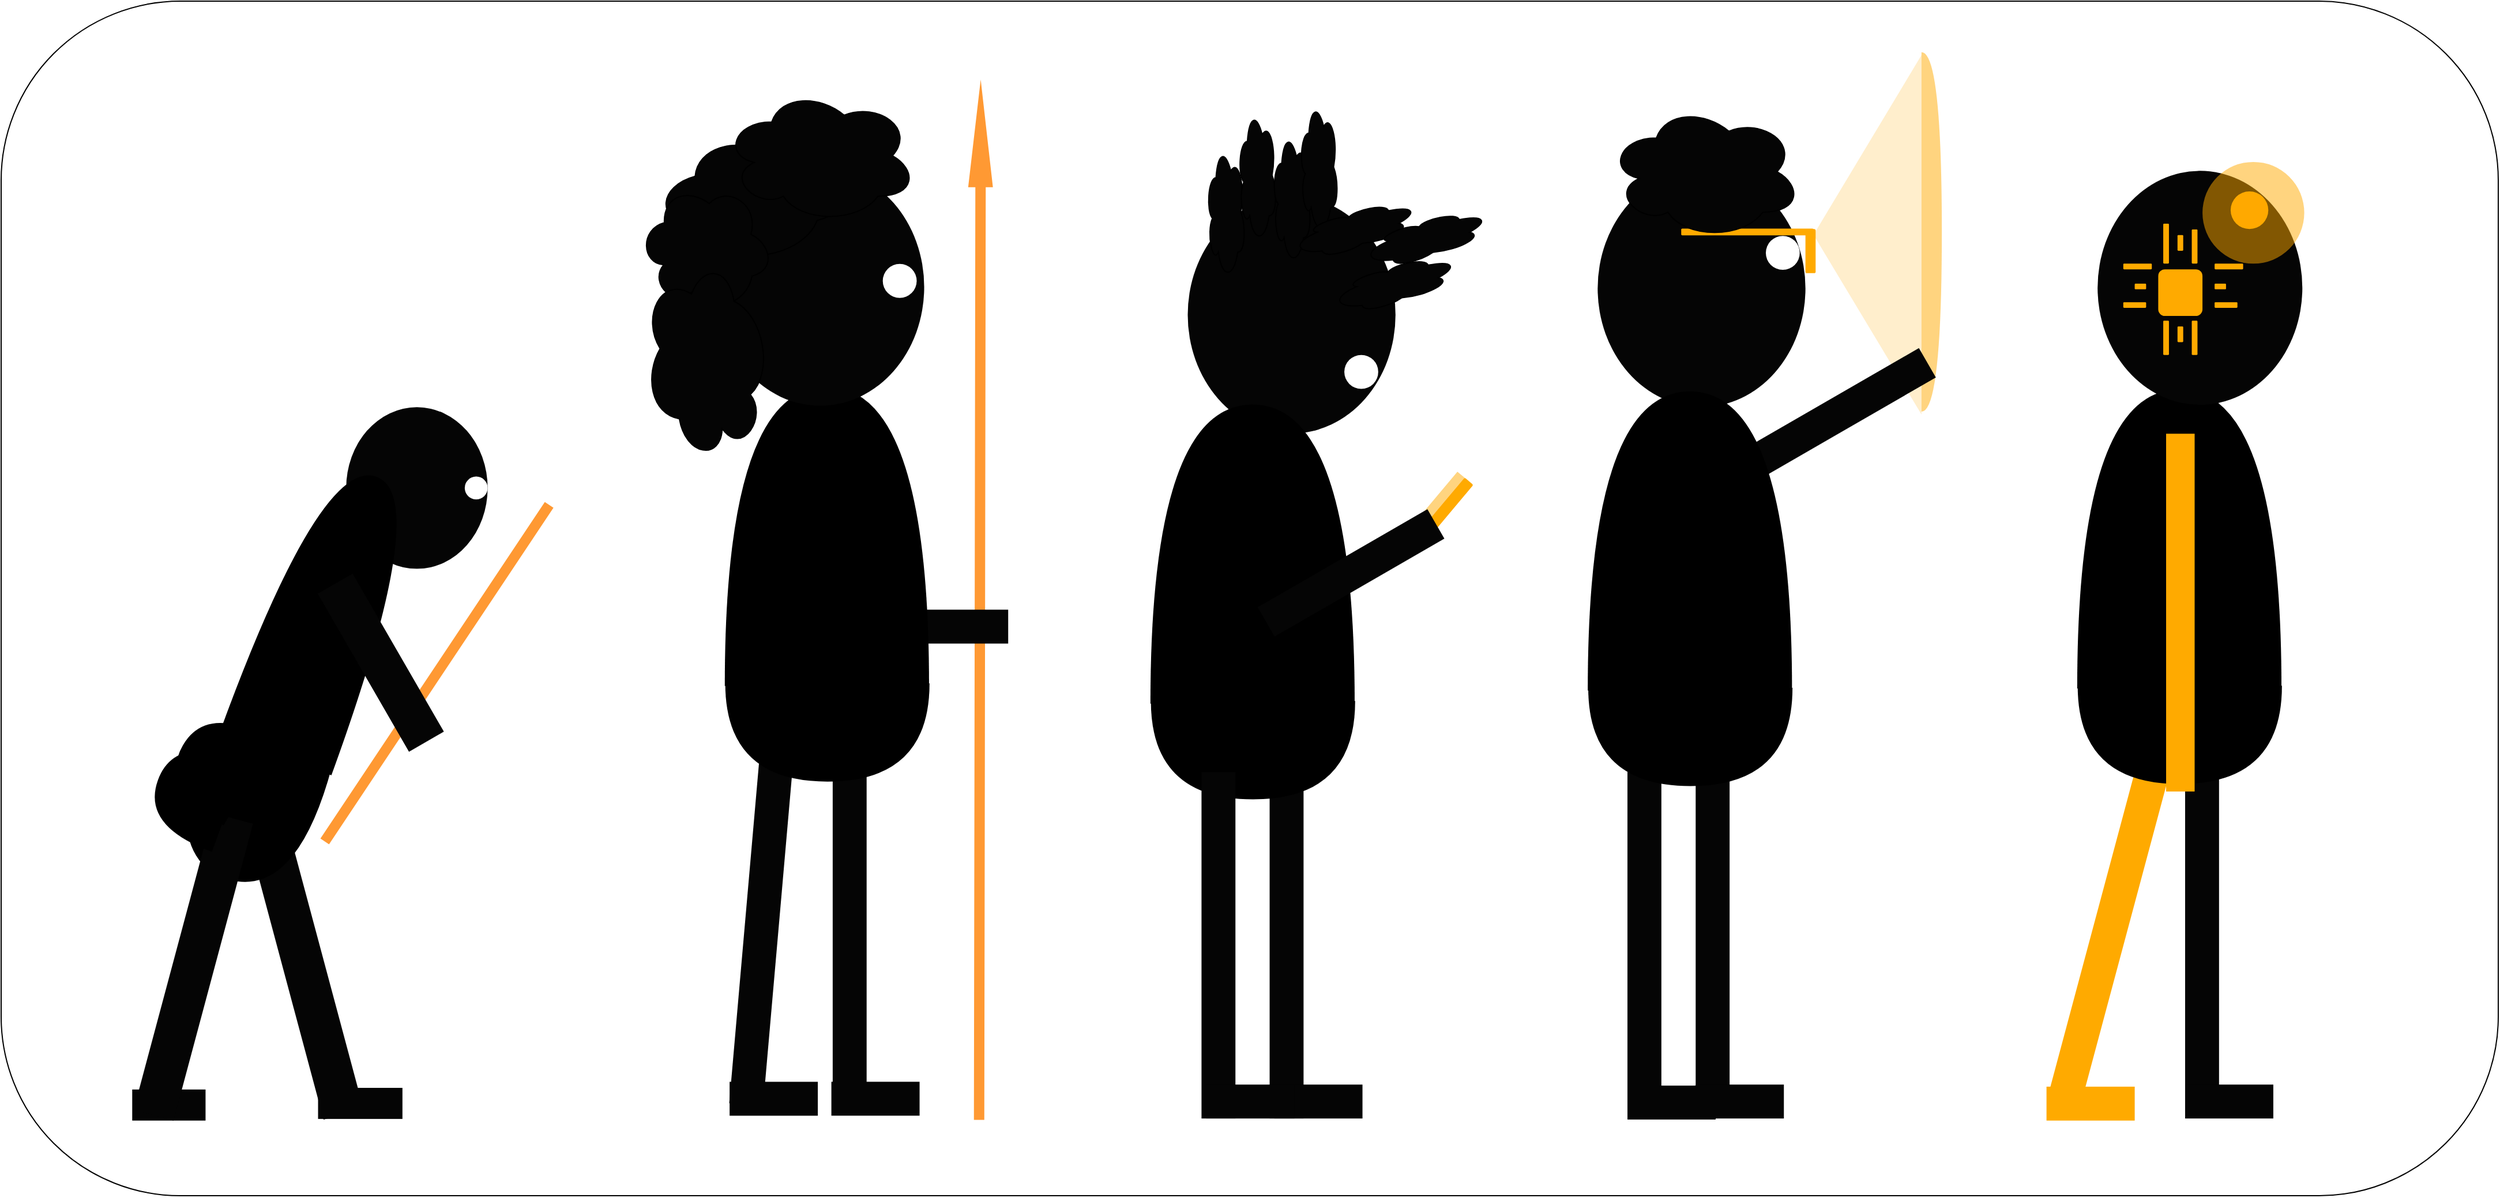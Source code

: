 <mxfile version="13.10.8" type="google"><diagram id="vPyMyw-o9xR0BaqADxSA" name="Page-1"><mxGraphModel dx="2844" dy="1664" grid="1" gridSize="10" guides="1" tooltips="1" connect="1" arrows="1" fold="1" page="1" pageScale="1" pageWidth="827" pageHeight="1169" math="0" shadow="0"><root><mxCell id="0"/><mxCell id="1" parent="0"/><mxCell id="tr23UKLVIpUcKJpbKay3-1" value="" style="rounded=1;whiteSpace=wrap;html=1;shadow=0;sketch=0;glass=0;gradientDirection=north;aspect=fixed;" vertex="1" parent="1"><mxGeometry width="2165" height="1036.01" as="geometry"/></mxCell><mxCell id="tr23UKLVIpUcKJpbKay3-2" value="" style="shape=flexArrow;endArrow=classic;html=1;endWidth=11.429;endSize=30.771;width=9;fillColor=#FF9933;strokeColor=none;" edge="1" parent="1"><mxGeometry x="-70" y="-120" width="50" height="50" as="geometry"><mxPoint x="847.891" y="970.752" as="sourcePoint"/><mxPoint x="849.274" y="67.553" as="targetPoint"/></mxGeometry></mxCell><mxCell id="tr23UKLVIpUcKJpbKay3-3" value="" style="rounded=0;whiteSpace=wrap;html=1;shadow=0;sketch=0;gradientColor=none;rotation=0;strokeColor=none;fillColor=#050505;" vertex="1" parent="1"><mxGeometry x="720.951" y="662.49" width="29.412" height="300.468" as="geometry"/></mxCell><mxCell id="tr23UKLVIpUcKJpbKay3-4" value="" style="rounded=0;whiteSpace=wrap;html=1;shadow=0;sketch=0;gradientColor=none;rotation=5;strokeColor=none;fillColor=#050505;" vertex="1" parent="1"><mxGeometry x="645.569" y="627.725" width="29.412" height="329.88" as="geometry"/></mxCell><mxCell id="tr23UKLVIpUcKJpbKay3-5" value="" style="rounded=0;whiteSpace=wrap;html=1;shadow=0;sketch=0;gradientColor=none;rotation=0;strokeColor=none;fillColor=#050505;" vertex="1" parent="1"><mxGeometry x="719.804" y="937.194" width="76.47" height="29.412" as="geometry"/></mxCell><mxCell id="tr23UKLVIpUcKJpbKay3-6" value="" style="rounded=0;whiteSpace=wrap;html=1;shadow=0;sketch=0;gradientColor=none;rotation=0;strokeColor=none;fillColor=#050505;" vertex="1" parent="1"><mxGeometry x="631.569" y="937.223" width="76.47" height="29.412" as="geometry"/></mxCell><mxCell id="tr23UKLVIpUcKJpbKay3-7" value="" style="rounded=0;whiteSpace=wrap;html=1;shadow=0;sketch=0;gradientColor=none;rotation=0;fillColor=#050505;strokeColor=none;" vertex="1" parent="1"><mxGeometry x="735.951" y="527.755" width="137.146" height="29.412" as="geometry"/></mxCell><mxCell id="tr23UKLVIpUcKJpbKay3-8" value="" style="shape=or;whiteSpace=wrap;html=1;shadow=0;sketch=0;gradientColor=none;strokeColor=none;rotation=-90;fillColor=#000000;" vertex="1" parent="1"><mxGeometry x="586.246" y="375.698" width="259.381" height="177.087" as="geometry"/></mxCell><mxCell id="tr23UKLVIpUcKJpbKay3-9" value="" style="shape=or;whiteSpace=wrap;html=1;shadow=0;sketch=0;gradientColor=none;strokeColor=none;rotation=90;fillColor=#000000;" vertex="1" parent="1"><mxGeometry x="673.716" y="545.667" width="85.264" height="177.087" as="geometry"/></mxCell><mxCell id="tr23UKLVIpUcKJpbKay3-10" value="" style="group" vertex="1" connectable="0" parent="1"><mxGeometry x="553.593" y="75.464" width="325.019" height="310.507" as="geometry"/></mxCell><mxCell id="tr23UKLVIpUcKJpbKay3-11" value="" style="group" vertex="1" connectable="0" parent="tr23UKLVIpUcKJpbKay3-10"><mxGeometry width="325.019" height="310.507" as="geometry"/></mxCell><mxCell id="tr23UKLVIpUcKJpbKay3-12" value="" style="group" vertex="1" connectable="0" parent="tr23UKLVIpUcKJpbKay3-11"><mxGeometry x="-6.269e-14" width="325.019" height="298.968" as="geometry"/></mxCell><mxCell id="tr23UKLVIpUcKJpbKay3-13" value="" style="ellipse;whiteSpace=wrap;html=1;shadow=0;sketch=0;aspect=fixed;strokeColor=none;fillColor=#050505;" vertex="1" parent="tr23UKLVIpUcKJpbKay3-12"><mxGeometry x="66.535" y="69.558" width="180.146" height="205.881" as="geometry"/></mxCell><mxCell id="tr23UKLVIpUcKJpbKay3-14" value="" style="ellipse;whiteSpace=wrap;html=1;aspect=fixed;shadow=0;sketch=0;strokeColor=none;" vertex="1" parent="tr23UKLVIpUcKJpbKay3-12"><mxGeometry x="210.769" y="152.44" width="29.412" height="29.412" as="geometry"/></mxCell><mxCell id="tr23UKLVIpUcKJpbKay3-15" value="" style="ellipse;shape=cloud;whiteSpace=wrap;html=1;shadow=0;sketch=0;strokeColor=#000000;gradientColor=none;fillColor=#050505;rotation=-15;" vertex="1" parent="tr23UKLVIpUcKJpbKay3-12"><mxGeometry x="12.3" y="35.323" width="167.646" height="117.117" as="geometry"/></mxCell><mxCell id="tr23UKLVIpUcKJpbKay3-16" value="" style="ellipse;shape=cloud;whiteSpace=wrap;html=1;shadow=0;sketch=0;strokeColor=#000000;gradientColor=none;fillColor=#050505;rotation=0;" vertex="1" parent="tr23UKLVIpUcKJpbKay3-12"><mxGeometry x="72.535" width="167.646" height="117.117" as="geometry"/></mxCell><mxCell id="tr23UKLVIpUcKJpbKay3-17" value="" style="ellipse;shape=cloud;whiteSpace=wrap;html=1;shadow=0;sketch=0;strokeColor=#000000;gradientColor=none;fillColor=#050505;rotation=-15;" vertex="1" parent="tr23UKLVIpUcKJpbKay3-12"><mxGeometry x="0.006" y="79.146" width="111.852" height="117.117" as="geometry"/></mxCell><mxCell id="tr23UKLVIpUcKJpbKay3-18" value="" style="ellipse;shape=cloud;whiteSpace=wrap;html=1;shadow=0;sketch=0;strokeColor=#000000;gradientColor=none;fillColor=#050505;rotation=-100;" vertex="1" parent="tr23UKLVIpUcKJpbKay3-12"><mxGeometry x="-27.906" y="181.852" width="167.646" height="117.117" as="geometry"/></mxCell><mxCell id="tr23UKLVIpUcKJpbKay3-19" value="" style="ellipse;whiteSpace=wrap;html=1;shadow=0;sketch=0;aspect=fixed;strokeColor=none;fillColor=#050505;" vertex="1" parent="1"><mxGeometry x="1028.76" y="169.141" width="180.146" height="205.881" as="geometry"/></mxCell><mxCell id="tr23UKLVIpUcKJpbKay3-20" value="" style="rounded=1;whiteSpace=wrap;html=1;shadow=0;sketch=0;gradientColor=none;rotation=-230;fillColor=#FFAA00;strokeColor=none;" vertex="1" parent="1"><mxGeometry x="1228.32" y="432.14" width="53.97" height="9.8" as="geometry"/></mxCell><mxCell id="tr23UKLVIpUcKJpbKay3-21" value="" style="ellipse;whiteSpace=wrap;html=1;aspect=fixed;shadow=0;sketch=0;strokeColor=none;" vertex="1" parent="1"><mxGeometry x="1164.527" y="306.833" width="29.412" height="29.412" as="geometry"/></mxCell><mxCell id="tr23UKLVIpUcKJpbKay3-22" value="" style="ellipse;shape=cloud;whiteSpace=wrap;html=1;shadow=0;sketch=0;strokeColor=#000000;gradientColor=none;fillColor=#050505;rotation=0;" vertex="1" parent="1"><mxGeometry x="1044.643" y="123.906" width="34.382" height="117.117" as="geometry"/></mxCell><mxCell id="tr23UKLVIpUcKJpbKay3-23" value="" style="rounded=0;whiteSpace=wrap;html=1;shadow=0;sketch=0;gradientColor=none;rotation=0;strokeColor=none;fillColor=#050505;" vertex="1" parent="1"><mxGeometry x="1099.768" y="668.576" width="29.412" height="300.468" as="geometry"/></mxCell><mxCell id="tr23UKLVIpUcKJpbKay3-24" value="" style="rounded=0;whiteSpace=wrap;html=1;shadow=0;sketch=0;gradientColor=none;rotation=0;strokeColor=none;fillColor=#050505;" vertex="1" parent="1"><mxGeometry x="1103.798" y="939.633" width="76.47" height="29.412" as="geometry"/></mxCell><mxCell id="tr23UKLVIpUcKJpbKay3-25" value="" style="shape=or;whiteSpace=wrap;html=1;shadow=0;sketch=0;gradientColor=none;strokeColor=none;rotation=-90;fillColor=#000000;" vertex="1" parent="1"><mxGeometry x="955.269" y="391.078" width="259.381" height="177.087" as="geometry"/></mxCell><mxCell id="tr23UKLVIpUcKJpbKay3-26" value="" style="shape=or;whiteSpace=wrap;html=1;shadow=0;sketch=0;gradientColor=none;strokeColor=none;rotation=90;fillColor=#000000;" vertex="1" parent="1"><mxGeometry x="1042.739" y="561.047" width="85.264" height="177.087" as="geometry"/></mxCell><mxCell id="tr23UKLVIpUcKJpbKay3-27" value="" style="rounded=0;whiteSpace=wrap;html=1;shadow=0;sketch=0;gradientColor=none;rotation=0;strokeColor=none;fillColor=#050505;" vertex="1" parent="1"><mxGeometry x="1040.71" y="668.576" width="29.412" height="300.468" as="geometry"/></mxCell><mxCell id="tr23UKLVIpUcKJpbKay3-28" value="" style="rounded=0;whiteSpace=wrap;html=1;shadow=0;sketch=0;gradientColor=none;rotation=0;strokeColor=none;fillColor=#050505;" vertex="1" parent="1"><mxGeometry x="1044.739" y="939.633" width="76.47" height="29.412" as="geometry"/></mxCell><mxCell id="tr23UKLVIpUcKJpbKay3-29" value="" style="ellipse;shape=cloud;whiteSpace=wrap;html=1;shadow=0;sketch=0;strokeColor=#000000;gradientColor=none;fillColor=#050505;rotation=0;" vertex="1" parent="1"><mxGeometry x="1071.848" y="92.406" width="34.382" height="117.117" as="geometry"/></mxCell><mxCell id="tr23UKLVIpUcKJpbKay3-30" value="" style="ellipse;shape=cloud;whiteSpace=wrap;html=1;shadow=0;sketch=0;strokeColor=#000000;gradientColor=none;fillColor=#050505;rotation=0;" vertex="1" parent="1"><mxGeometry x="1101.642" y="111.406" width="34.382" height="117.117" as="geometry"/></mxCell><mxCell id="tr23UKLVIpUcKJpbKay3-31" value="" style="ellipse;shape=cloud;whiteSpace=wrap;html=1;shadow=0;sketch=0;strokeColor=#000000;gradientColor=none;fillColor=#050505;rotation=0;" vertex="1" parent="1"><mxGeometry x="1125.171" y="85.259" width="34.382" height="117.117" as="geometry"/></mxCell><mxCell id="tr23UKLVIpUcKJpbKay3-32" value="" style="ellipse;shape=cloud;whiteSpace=wrap;html=1;shadow=0;sketch=0;strokeColor=#000000;gradientColor=none;fillColor=#050505;rotation=75;" vertex="1" parent="1"><mxGeometry x="1159.554" y="139.024" width="34.382" height="117.117" as="geometry"/></mxCell><mxCell id="tr23UKLVIpUcKJpbKay3-33" value="" style="ellipse;shape=cloud;whiteSpace=wrap;html=1;shadow=0;sketch=0;strokeColor=#000000;gradientColor=none;fillColor=#050505;rotation=75;" vertex="1" parent="1"><mxGeometry x="1220.933" y="146.811" width="34.382" height="117.117" as="geometry"/></mxCell><mxCell id="tr23UKLVIpUcKJpbKay3-34" value="" style="ellipse;shape=cloud;whiteSpace=wrap;html=1;shadow=0;sketch=0;strokeColor=#000000;gradientColor=none;fillColor=#050505;rotation=75;" vertex="1" parent="1"><mxGeometry x="1193.936" y="186.229" width="34.382" height="117.117" as="geometry"/></mxCell><mxCell id="tr23UKLVIpUcKJpbKay3-35" value="" style="ellipse;whiteSpace=wrap;html=1;shadow=0;sketch=0;aspect=fixed;strokeColor=none;fillColor=#050505;" vertex="1" parent="1"><mxGeometry x="1384.18" y="146.232" width="180.146" height="205.881" as="geometry"/></mxCell><mxCell id="tr23UKLVIpUcKJpbKay3-36" value="" style="rounded=1;whiteSpace=wrap;html=1;shadow=0;sketch=0;gradientColor=none;fillColor=#FFAA00;strokeColor=none;" vertex="1" parent="1"><mxGeometry x="1564.326" y="197.673" width="8.823" height="38.235" as="geometry"/></mxCell><mxCell id="tr23UKLVIpUcKJpbKay3-37" value="" style="rounded=1;whiteSpace=wrap;html=1;shadow=0;sketch=0;gradientColor=none;fillColor=#FFAA00;strokeColor=none;" vertex="1" parent="1"><mxGeometry x="1456.621" y="197.202" width="114.705" height="5.882" as="geometry"/></mxCell><mxCell id="tr23UKLVIpUcKJpbKay3-38" value="" style="shape=or;whiteSpace=wrap;html=1;shadow=0;sketch=0;fillColor=#FFAA00;gradientColor=none;strokeColor=none;opacity=50;" vertex="1" parent="1"><mxGeometry x="1664.943" y="44.262" width="17.618" height="311.762" as="geometry"/></mxCell><mxCell id="tr23UKLVIpUcKJpbKay3-39" value="" style="triangle;whiteSpace=wrap;html=1;shadow=0;sketch=0;opacity=20;fillColor=#FFAA00;strokeColor=none;direction=west;" vertex="1" parent="1"><mxGeometry x="1571.326" y="46.762" width="93.617" height="311.762" as="geometry"/></mxCell><mxCell id="tr23UKLVIpUcKJpbKay3-40" value="" style="ellipse;shape=cloud;whiteSpace=wrap;html=1;shadow=0;sketch=0;strokeColor=#000000;gradientColor=none;fillColor=#050505;rotation=0;" vertex="1" parent="1"><mxGeometry x="1393.121" y="89.379" width="167.646" height="117.117" as="geometry"/></mxCell><mxCell id="tr23UKLVIpUcKJpbKay3-41" value="" style="ellipse;whiteSpace=wrap;html=1;aspect=fixed;shadow=0;sketch=0;strokeColor=none;" vertex="1" parent="1"><mxGeometry x="1529.973" y="203.614" width="29.412" height="29.412" as="geometry"/></mxCell><mxCell id="tr23UKLVIpUcKJpbKay3-42" value="" style="rounded=0;whiteSpace=wrap;html=1;shadow=0;sketch=0;rotation=-30;fillColor=#050505;gradientColor=none;strokeColor=none;" vertex="1" parent="1"><mxGeometry x="1495.709" y="345.613" width="186.852" height="29.412" as="geometry"/></mxCell><mxCell id="tr23UKLVIpUcKJpbKay3-43" value="" style="rounded=0;whiteSpace=wrap;html=1;shadow=0;sketch=0;gradientColor=none;rotation=0;strokeColor=none;fillColor=#050505;" vertex="1" parent="1"><mxGeometry x="1469.15" y="666.434" width="29.412" height="300.468" as="geometry"/></mxCell><mxCell id="tr23UKLVIpUcKJpbKay3-44" value="" style="rounded=0;whiteSpace=wrap;html=1;shadow=0;sketch=0;gradientColor=none;rotation=0;strokeColor=none;fillColor=#050505;" vertex="1" parent="1"><mxGeometry x="1410" y="650" width="29.41" height="310.47" as="geometry"/></mxCell><mxCell id="tr23UKLVIpUcKJpbKay3-45" value="" style="rounded=0;whiteSpace=wrap;html=1;shadow=0;sketch=0;gradientColor=none;rotation=0;strokeColor=none;fillColor=#050505;" vertex="1" parent="1"><mxGeometry x="1410.004" y="940.532" width="76.47" height="29.412" as="geometry"/></mxCell><mxCell id="tr23UKLVIpUcKJpbKay3-46" value="" style="rounded=0;whiteSpace=wrap;html=1;shadow=0;sketch=0;gradientColor=none;rotation=0;strokeColor=none;fillColor=#050505;" vertex="1" parent="1"><mxGeometry x="1469.149" y="939.631" width="76.47" height="29.412" as="geometry"/></mxCell><mxCell id="tr23UKLVIpUcKJpbKay3-47" value="" style="shape=or;whiteSpace=wrap;html=1;shadow=0;sketch=0;gradientColor=none;strokeColor=none;rotation=-90;fillColor=#000000;" vertex="1" parent="1"><mxGeometry x="1334.445" y="379.642" width="259.381" height="177.087" as="geometry"/></mxCell><mxCell id="tr23UKLVIpUcKJpbKay3-48" value="" style="shape=or;whiteSpace=wrap;html=1;shadow=0;sketch=0;gradientColor=none;strokeColor=none;rotation=90;fillColor=#000000;" vertex="1" parent="1"><mxGeometry x="1421.915" y="549.611" width="85.264" height="177.087" as="geometry"/></mxCell><mxCell id="tr23UKLVIpUcKJpbKay3-49" value="" style="shape=or;whiteSpace=wrap;html=1;shadow=0;sketch=0;gradientColor=none;strokeColor=none;rotation=-90;fillColor=#000000;" vertex="1" parent="1"><mxGeometry x="1758.793" y="377.849" width="259.381" height="177.087" as="geometry"/></mxCell><mxCell id="tr23UKLVIpUcKJpbKay3-50" value="" style="rounded=0;whiteSpace=wrap;html=1;shadow=0;sketch=0;gradientColor=none;rotation=0;strokeColor=none;fillColor=#050505;" vertex="1" parent="1"><mxGeometry x="1893.498" y="664.994" width="29.412" height="300.116" as="geometry"/></mxCell><mxCell id="tr23UKLVIpUcKJpbKay3-51" value="" style="rounded=0;whiteSpace=wrap;html=1;shadow=0;sketch=0;gradientColor=none;rotation=15;strokeColor=none;fillColor=#FFAA00;" vertex="1" parent="1"><mxGeometry x="1817.86" y="619.96" width="29.41" height="339.7" as="geometry"/></mxCell><mxCell id="tr23UKLVIpUcKJpbKay3-52" value="" style="rounded=0;whiteSpace=wrap;html=1;shadow=0;sketch=0;gradientColor=none;rotation=0;strokeColor=none;fillColor=#FFAA00;" vertex="1" parent="1"><mxGeometry x="1773.321" y="941.44" width="76.47" height="29.412" as="geometry"/></mxCell><mxCell id="tr23UKLVIpUcKJpbKay3-53" value="" style="rounded=0;whiteSpace=wrap;html=1;shadow=0;sketch=0;gradientColor=none;rotation=0;strokeColor=none;fillColor=#050505;" vertex="1" parent="1"><mxGeometry x="1893.497" y="939.628" width="76.47" height="29.412" as="geometry"/></mxCell><mxCell id="tr23UKLVIpUcKJpbKay3-54" value="" style="shape=or;whiteSpace=wrap;html=1;shadow=0;sketch=0;gradientColor=none;strokeColor=none;rotation=90;fillColor=#000000;" vertex="1" parent="1"><mxGeometry x="1846.263" y="547.819" width="85.264" height="177.087" as="geometry"/></mxCell><mxCell id="tr23UKLVIpUcKJpbKay3-55" value="" style="ellipse;whiteSpace=wrap;html=1;shadow=0;sketch=0;aspect=fixed;strokeColor=none;fillColor=#050505;" vertex="1" parent="1"><mxGeometry x="1817.625" y="147.175" width="177.511" height="202.869" as="geometry"/></mxCell><mxCell id="tr23UKLVIpUcKJpbKay3-56" value="" style="rounded=1;whiteSpace=wrap;html=1;shadow=0;sketch=0;fillColor=#FFAA00;gradientColor=none;strokeColor=none;aspect=fixed;" vertex="1" parent="1"><mxGeometry x="1870.201" y="232.613" width="38.347" height="40.406" as="geometry"/></mxCell><mxCell id="tr23UKLVIpUcKJpbKay3-57" value="" style="rounded=1;whiteSpace=wrap;html=1;shadow=0;sketch=0;fillColor=#FFAA00;gradientColor=none;strokeColor=none;aspect=fixed;" vertex="1" parent="1"><mxGeometry x="1874.531" y="277.148" width="4.948" height="29.688" as="geometry"/></mxCell><mxCell id="tr23UKLVIpUcKJpbKay3-58" value="" style="rounded=1;whiteSpace=wrap;html=1;shadow=0;sketch=0;fillColor=#FFAA00;gradientColor=none;strokeColor=none;aspect=fixed;" vertex="1" parent="1"><mxGeometry x="1899.272" y="277.148" width="4.948" height="29.688" as="geometry"/></mxCell><mxCell id="tr23UKLVIpUcKJpbKay3-59" value="" style="rounded=1;whiteSpace=wrap;html=1;shadow=0;sketch=0;fillColor=#FFAA00;gradientColor=none;strokeColor=none;aspect=fixed;" vertex="1" parent="1"><mxGeometry x="1886.901" y="282.096" width="4.948" height="13.607" as="geometry"/></mxCell><mxCell id="tr23UKLVIpUcKJpbKay3-60" value="" style="rounded=1;whiteSpace=wrap;html=1;shadow=0;sketch=0;fillColor=#FFAA00;gradientColor=none;strokeColor=none;aspect=fixed;" vertex="1" parent="1"><mxGeometry x="1874.531" y="193.026" width="4.948" height="34.636" as="geometry"/></mxCell><mxCell id="tr23UKLVIpUcKJpbKay3-61" value="" style="rounded=1;whiteSpace=wrap;html=1;shadow=0;sketch=0;fillColor=#FFAA00;gradientColor=none;strokeColor=none;aspect=fixed;" vertex="1" parent="1"><mxGeometry x="1899.272" y="197.974" width="4.948" height="29.688" as="geometry"/></mxCell><mxCell id="tr23UKLVIpUcKJpbKay3-62" value="" style="rounded=1;whiteSpace=wrap;html=1;shadow=0;sketch=0;fillColor=#FFAA00;gradientColor=none;strokeColor=none;aspect=fixed;" vertex="1" parent="1"><mxGeometry x="1886.901" y="202.923" width="4.948" height="13.607" as="geometry"/></mxCell><mxCell id="tr23UKLVIpUcKJpbKay3-63" value="" style="rounded=1;whiteSpace=wrap;html=1;shadow=0;sketch=0;fillColor=#FFAA00;gradientColor=none;strokeColor=none;aspect=fixed;" vertex="1" parent="1"><mxGeometry x="1919.066" y="227.664" width="24.74" height="4.948" as="geometry"/></mxCell><mxCell id="tr23UKLVIpUcKJpbKay3-64" value="" style="rounded=1;whiteSpace=wrap;html=1;shadow=0;sketch=0;fillColor=#FFAA00;gradientColor=none;strokeColor=none;aspect=fixed;" vertex="1" parent="1"><mxGeometry x="1919.066" y="244.983" width="9.896" height="4.948" as="geometry"/></mxCell><mxCell id="tr23UKLVIpUcKJpbKay3-65" value="" style="rounded=1;whiteSpace=wrap;html=1;shadow=0;sketch=0;fillColor=#FFAA00;gradientColor=none;strokeColor=none;aspect=fixed;" vertex="1" parent="1"><mxGeometry x="1919.066" y="261.066" width="19.792" height="4.948" as="geometry"/></mxCell><mxCell id="tr23UKLVIpUcKJpbKay3-66" value="" style="rounded=1;whiteSpace=wrap;html=1;shadow=0;sketch=0;fillColor=#FFAA00;gradientColor=none;strokeColor=none;aspect=fixed;" vertex="1" parent="1"><mxGeometry x="1839.892" y="227.664" width="24.74" height="4.948" as="geometry"/></mxCell><mxCell id="tr23UKLVIpUcKJpbKay3-67" value="" style="rounded=1;whiteSpace=wrap;html=1;shadow=0;sketch=0;fillColor=#FFAA00;gradientColor=none;strokeColor=none;aspect=fixed;" vertex="1" parent="1"><mxGeometry x="1849.789" y="244.983" width="9.896" height="4.948" as="geometry"/></mxCell><mxCell id="tr23UKLVIpUcKJpbKay3-68" value="" style="rounded=1;whiteSpace=wrap;html=1;shadow=0;sketch=0;fillColor=#FFAA00;gradientColor=none;strokeColor=none;aspect=fixed;" vertex="1" parent="1"><mxGeometry x="1839.892" y="261.066" width="19.792" height="4.948" as="geometry"/></mxCell><mxCell id="tr23UKLVIpUcKJpbKay3-69" value="" style="ellipse;whiteSpace=wrap;html=1;aspect=fixed;shadow=0;sketch=0;fillColor=#FFAA00;strokeColor=none;" vertex="1" parent="1"><mxGeometry x="1932.968" y="164.969" width="32.657" height="32.657" as="geometry"/></mxCell><mxCell id="tr23UKLVIpUcKJpbKay3-70" value="" style="ellipse;whiteSpace=wrap;html=1;aspect=fixed;shadow=0;sketch=0;fillColor=#FFAA00;gradientColor=none;opacity=50;strokeColor=none;" vertex="1" parent="1"><mxGeometry x="1908.557" y="139.439" width="88.235" height="88.235" as="geometry"/></mxCell><mxCell id="tr23UKLVIpUcKJpbKay3-71" value="" style="rounded=0;whiteSpace=wrap;html=1;shadow=0;sketch=0;rotation=90;strokeColor=none;fillColor=#FFAA00;" vertex="1" parent="1"><mxGeometry x="1734.234" y="517.937" width="310.292" height="24.735" as="geometry"/></mxCell><mxCell id="tr23UKLVIpUcKJpbKay3-72" value="" style="shape=flexArrow;endArrow=none;html=1;endWidth=6.286;endSize=13.383;width=9;fillColor=#FF9933;strokeColor=none;endFill=0;" edge="1" parent="1"><mxGeometry x="-70" y="-120" width="50" height="50" as="geometry"><mxPoint x="280.274" y="729.154" as="sourcePoint"/><mxPoint x="475.371" y="436.501" as="targetPoint"/></mxGeometry></mxCell><mxCell id="tr23UKLVIpUcKJpbKay3-73" value="" style="ellipse;whiteSpace=wrap;html=1;shadow=0;sketch=0;aspect=fixed;strokeColor=none;fillColor=#050505;" vertex="1" parent="1"><mxGeometry x="299.148" y="352.15" width="122.643" height="140.153" as="geometry"/></mxCell><mxCell id="tr23UKLVIpUcKJpbKay3-74" value="&lt;span style=&quot;color: rgba(0 , 0 , 0 , 0) ; font-family: monospace ; font-size: 0px ; background-color: rgb(248 , 249 , 250)&quot;&gt;%3CmxGraphModel%3E%3Croot%3E%3CmxCell%20id%3D%220%22%2F%3E%3CmxCell%20id%3D%221%22%20parent%3D%220%22%2F%3E%3CmxCell%20id%3D%222%22%20value%3D%22%22%20style%3D%22group%22%20vertex%3D%221%22%20connectable%3D%220%22%20parent%3D%221%22%3E%3CmxGeometry%20x%3D%2280%22%20y%3D%2270%22%20width%3D%22762.71%22%20height%3D%22730%22%20as%3D%22geometry%22%2F%3E%3C%2FmxCell%3E%3CmxCell%20id%3D%223%22%20value%3D%22%22%20style%3D%22shape%3DflexArrow%3BendArrow%3Dclassic%3Bhtml%3D1%3BendWidth%3D6.286%3BendSize%3D13.383%3Bwidth%3D4%3BfillColor%3D%23FF9933%3BstrokeColor%3Dnone%3B%22%20edge%3D%221%22%20parent%3D%222%22%3E%3CmxGeometry%20width%3D%2250%22%20height%3D%2250%22%20relative%3D%221%22%20as%3D%22geometry%22%3E%3CmxPoint%20x%3D%22524.413%22%20y%3D%22615.507%22%20as%3D%22sourcePoint%22%2F%3E%3CmxPoint%20x%3D%22525.23%22%20y%3D%2281.755%22%20as%3D%22targetPoint%22%2F%3E%3C%2FmxGeometry%3E%3C%2FmxCell%3E%3CmxCell%20id%3D%224%22%20value%3D%22%22%20style%3D%22rounded%3D0%3BwhiteSpace%3Dwrap%3Bhtml%3D1%3Bshadow%3D0%3Bsketch%3D0%3BgradientColor%3Dnone%3Brotation%3D0%3BstrokeColor%3Dnone%3BfillColor%3D%23050505%3B%22%20vertex%3D%221%22%20parent%3D%222%22%3E%3CmxGeometry%20x%3D%22449.397%22%20y%3D%22433.337%22%20width%3D%2217.381%22%20height%3D%22177.564%22%20as%3D%22geometry%22%2F%3E%3C%2FmxCell%3E%3CmxCell%20id%3D%225%22%20value%3D%22%22%20style%3D%22rounded%3D0%3BwhiteSpace%3Dwrap%3Bhtml%3D1%3Bshadow%3D0%3Bsketch%3D0%3BgradientColor%3Dnone%3Brotation%3D5%3BstrokeColor%3Dnone%3BfillColor%3D%23050505%3B%22%20vertex%3D%221%22%20parent%3D%222%22%3E%3CmxGeometry%20x%3D%22404.849%22%20y%3D%22412.793%22%20width%3D%2217.381%22%20height%3D%22194.945%22%20as%3D%22geometry%22%2F%3E%3C%2FmxCell%3E%3CmxCell%20id%3D%226%22%20value%3D%22%22%20style%3D%22rounded%3D0%3BwhiteSpace%3Dwrap%3Bhtml%3D1%3Bshadow%3D0%3Bsketch%3D0%3BgradientColor%3Dnone%3Brotation%3D0%3BstrokeColor%3Dnone%3BfillColor%3D%23050505%3B%22%20vertex%3D%221%22%20parent%3D%222%22%3E%3CmxGeometry%20x%3D%22448.719%22%20y%3D%22595.675%22%20width%3D%2245.19%22%20height%3D%2217.381%22%20as%3D%22geometry%22%2F%3E%3C%2FmxCell%3E%3CmxCell%20id%3D%227%22%20value%3D%22%22%20style%3D%22rounded%3D0%3BwhiteSpace%3Dwrap%3Bhtml%3D1%3Bshadow%3D0%3Bsketch%3D0%3BgradientColor%3Dnone%3Brotation%3D0%3BstrokeColor%3Dnone%3BfillColor%3D%23050505%3B%22%20vertex%3D%221%22%20parent%3D%222%22%3E%3CmxGeometry%20x%3D%22396.576%22%20y%3D%22595.693%22%20width%3D%2245.19%22%20height%3D%2217.381%22%20as%3D%22geometry%22%2F%3E%3C%2FmxCell%3E%3CmxCell%20id%3D%228%22%20value%3D%22%22%20style%3D%22ellipse%3BwhiteSpace%3Dwrap%3Bhtml%3D1%3Bshadow%3D0%3Bsketch%3D0%3Baspect%3Dfixed%3BstrokeColor%3Dnone%3BfillColor%3D%23050505%3B%22%20vertex%3D%221%22%20parent%3D%222%22%3E%3CmxGeometry%20x%3D%22689.928%22%20y%3D%22143.163%22%20width%3D%22106.458%22%20height%3D%22121.667%22%20as%3D%22geometry%22%2F%3E%3C%2FmxCell%3E%3CmxCell%20id%3D%229%22%20value%3D%22%22%20style%3D%22rounded%3D1%3BwhiteSpace%3Dwrap%3Bhtml%3D1%3Bshadow%3D0%3Bsketch%3D0%3BgradientColor%3Dnone%3Brotation%3D-195%3BfillColor%3D%23FFAA00%3BstrokeColor%3Dnone%3B%22%20vertex%3D%221%22%20parent%3D%222%22%3E%3CmxGeometry%20x%3D%22743.044%22%20y%3D%22307.413%22%20width%3D%2264.309%22%20height%3D%2213.905%22%20as%3D%22geometry%22%2F%3E%3C%2FmxCell%3E%3CmxCell%20id%3D%2210%22%20value%3D%22%22%20style%3D%22rounded%3D0%3BwhiteSpace%3Dwrap%3Bhtml%3D1%3Bshadow%3D0%3Bsketch%3D0%3BgradientColor%3Dnone%3Brotation%3D-15%3BfillColor%3D%23050505%3BstrokeColor%3Dnone%3B%22%20vertex%3D%221%22%20parent%3D%222%22%3E%3CmxGeometry%20x%3D%22709.481%22%20y%3D%22321.317%22%20width%3D%2286.905%22%20height%3D%2217.381%22%20as%3D%22geometry%22%2F%3E%3C%2FmxCell%3E%3CmxCell%20id%3D%2211%22%20value%3D%22%22%20style%3D%22ellipse%3BwhiteSpace%3Dwrap%3Bhtml%3D1%3Baspect%3Dfixed%3Bshadow%3D0%3Bsketch%3D0%3BstrokeColor%3Dnone%3B%22%20vertex%3D%221%22%20parent%3D%222%22%3E%3CmxGeometry%20x%3D%22765.344%22%20y%3D%22229.65%22%20width%3D%2217.381%22%20height%3D%2217.381%22%20as%3D%22geometry%22%2F%3E%3C%2FmxCell%3E%3CmxCell%20id%3D%2212%22%20value%3D%22%22%20style%3D%22ellipse%3BwhiteSpace%3Dwrap%3Bhtml%3D1%3Bshadow%3D0%3Bsketch%3D0%3Baspect%3Dfixed%3BstrokeColor%3Dnone%3BfillColor%3D%23050505%3B%22%20vertex%3D%221%22%20parent%3D%222%22%3E%3CmxGeometry%20x%3D%22859.235%22%20y%3D%22124.721%22%20width%3D%22106.458%22%20height%3D%22121.667%22%20as%3D%22geometry%22%2F%3E%3C%2FmxCell%3E%3CmxCell%20id%3D%2213%22%20value%3D%22%22%20style%3D%22rounded%3D1%3BwhiteSpace%3Dwrap%3Bhtml%3D1%3Bshadow%3D0%3Bsketch%3D0%3BgradientColor%3Dnone%3BfillColor%3D%23FFAA00%3BstrokeColor%3Dnone%3B%22%20vertex%3D%221%22%20parent%3D%222%22%3E%3CmxGeometry%20x%3D%22965.694%22%20y%3D%22155.121%22%20width%3D%225.214%22%20height%3D%2222.595%22%20as%3D%22geometry%22%2F%3E%3C%2FmxCell%3E%3CmxCell%20id%3D%2214%22%20value%3D%22%22%20style%3D%22rounded%3D1%3BwhiteSpace%3Dwrap%3Bhtml%3D1%3Bshadow%3D0%3Bsketch%3D0%3BgradientColor%3Dnone%3BfillColor%3D%23FFAA00%3BstrokeColor%3Dnone%3B%22%20vertex%3D%221%22%20parent%3D%222%22%3E%3CmxGeometry%20x%3D%22902.045%22%20y%3D%22154.843%22%20width%3D%2267.786%22%20height%3D%223.476%22%20as%3D%22geometry%22%2F%3E%3C%2FmxCell%3E%3CmxCell%20id%3D%2215%22%20value%3D%22%22%20style%3D%22shape%3Dor%3BwhiteSpace%3Dwrap%3Bhtml%3D1%3Bshadow%3D0%3Bsketch%3D0%3BfillColor%3D%23FFAA00%3BgradientColor%3Dnone%3BstrokeColor%3Dnone%3Bopacity%3D50%3B%22%20vertex%3D%221%22%20parent%3D%222%22%3E%3CmxGeometry%20x%3D%221025.154%22%20y%3D%2264.462%22%20width%3D%2210.411%22%20height%3D%22184.238%22%20as%3D%22geometry%22%2F%3E%3C%2FmxCell%3E%3CmxCell%20id%3D%2216%22%20value%3D%22%22%20style%3D%22triangle%3BwhiteSpace%3Dwrap%3Bhtml%3D1%3Bshadow%3D0%3Bsketch%3D0%3Bopacity%3D20%3BfillColor%3D%23FFAA00%3BstrokeColor%3Dnone%3Bdirection%3Dwest%3B%22%20vertex%3D%221%22%20parent%3D%222%22%3E%3CmxGeometry%20x%3D%22969.83%22%20y%3D%2265.939%22%20width%3D%2255.324%22%20height%3D%22184.238%22%20as%3D%22geometry%22%2F%3E%3C%2FmxCell%3E%3CmxCell%20id%3D%2217%22%20value%3D%22%22%20style%3D%22ellipse%3Bshape%3Dcloud%3BwhiteSpace%3Dwrap%3Bhtml%3D1%3Bshadow%3D0%3Bsketch%3D0%3BstrokeColor%3D%23000000%3BgradientColor%3Dnone%3BfillColor%3D%23050505%3Brotation%3D0%3B%22%20vertex%3D%221%22%20parent%3D%222%22%3E%3CmxGeometry%20x%3D%22699.313%22%20y%3D%22116.431%22%20width%3D%2220.318%22%20height%3D%2269.211%22%20as%3D%22geometry%22%2F%3E%3C%2FmxCell%3E%3CmxCell%20id%3D%2218%22%20value%3D%22%22%20style%3D%22ellipse%3Bshape%3Dcloud%3BwhiteSpace%3Dwrap%3Bhtml%3D1%3Bshadow%3D0%3Bsketch%3D0%3BstrokeColor%3D%23000000%3BgradientColor%3Dnone%3BfillColor%3D%23050505%3Brotation%3D0%3B%22%20vertex%3D%221%22%20parent%3D%222%22%3E%3CmxGeometry%20x%3D%22864.519%22%20y%3D%2291.124%22%20width%3D%2299.071%22%20height%3D%2269.211%22%20as%3D%22geometry%22%2F%3E%3C%2FmxCell%3E%3CmxCell%20id%3D%2219%22%20value%3D%22%22%20style%3D%22ellipse%3BwhiteSpace%3Dwrap%3Bhtml%3D1%3Baspect%3Dfixed%3Bshadow%3D0%3Bsketch%3D0%3BstrokeColor%3Dnone%3B%22%20vertex%3D%221%22%20parent%3D%222%22%3E%3CmxGeometry%20x%3D%22945.393%22%20y%3D%22158.632%22%20width%3D%2217.381%22%20height%3D%2217.381%22%20as%3D%22geometry%22%2F%3E%3C%2FmxCell%3E%3CmxCell%20id%3D%2220%22%20value%3D%22%22%20style%3D%22rounded%3D0%3BwhiteSpace%3Dwrap%3Bhtml%3D1%3Bshadow%3D0%3Bsketch%3D0%3Brotation%3D-30%3BfillColor%3D%23050505%3BgradientColor%3Dnone%3BstrokeColor%3Dnone%3B%22%20vertex%3D%221%22%20parent%3D%222%22%3E%3CmxGeometry%20x%3D%22925.144%22%20y%3D%22242.547%22%20width%3D%22110.421%22%20height%3D%2217.381%22%20as%3D%22geometry%22%2F%3E%3C%2FmxCell%3E%3CmxCell%20id%3D%2221%22%20value%3D%22%22%20style%3D%22rounded%3D0%3BwhiteSpace%3Dwrap%3Bhtml%3D1%3Bshadow%3D0%3Bsketch%3D0%3BgradientColor%3Dnone%3Brotation%3D0%3BfillColor%3D%23050505%3BstrokeColor%3Dnone%3B%22%20vertex%3D%221%22%20parent%3D%222%22%3E%3CmxGeometry%20x%3D%22458.261%22%20y%3D%22353.715%22%20width%3D%2281.047%22%20height%3D%2217.381%22%20as%3D%22geometry%22%2F%3E%3C%2FmxCell%3E%3CmxCell%20id%3D%2222%22%20value%3D%22%22%20style%3D%22shape%3Dor%3BwhiteSpace%3Dwrap%3Bhtml%3D1%3Bshadow%3D0%3Bsketch%3D0%3BgradientColor%3Dnone%3BstrokeColor%3Dnone%3Brotation%3D-90%3BfillColor%3D%23000000%3B%22%20vertex%3D%221%22%20parent%3D%222%22%3E%3CmxGeometry%20x%3D%22369.792%22%20y%3D%22263.856%22%20width%3D%22153.282%22%20height%3D%22104.651%22%20as%3D%22geometry%22%2F%3E%3C%2FmxCell%3E%3CmxCell%20id%3D%2223%22%20value%3D%22%22%20style%3D%22shape%3Dor%3BwhiteSpace%3Dwrap%3Bhtml%3D1%3Bshadow%3D0%3Bsketch%3D0%3BgradientColor%3Dnone%3BstrokeColor%3Dnone%3Brotation%3D90%3BfillColor%3D%23000000%3B%22%20vertex%3D%221%22%20parent%3D%222%22%3E%3CmxGeometry%20x%3D%22421.483%22%20y%3D%22364.3%22%20width%3D%2250.387%22%20height%3D%22104.651%22%20as%3D%22geometry%22%2F%3E%3C%2FmxCell%3E%3CmxCell%20id%3D%2224%22%20value%3D%22%22%20style%3D%22rounded%3D0%3BwhiteSpace%3Dwrap%3Bhtml%3D1%3Bshadow%3D0%3Bsketch%3D0%3BgradientColor%3Dnone%3Brotation%3D0%3BstrokeColor%3Dnone%3BfillColor%3D%23050505%3B%22%20vertex%3D%221%22%20parent%3D%222%22%3E%3CmxGeometry%20x%3D%22715.391%22%20y%3D%22431.304%22%20width%3D%2217.381%22%20height%3D%22177.564%22%20as%3D%22geometry%22%2F%3E%3C%2FmxCell%3E%3CmxCell%20id%3D%2225%22%20value%3D%22%22%20style%3D%22rounded%3D0%3BwhiteSpace%3Dwrap%3Bhtml%3D1%3Bshadow%3D0%3Bsketch%3D0%3BgradientColor%3Dnone%3Brotation%3D0%3BstrokeColor%3Dnone%3BfillColor%3D%23050505%3B%22%20vertex%3D%221%22%20parent%3D%222%22%3E%3CmxGeometry%20x%3D%22717.772%22%20y%3D%22591.487%22%20width%3D%2245.19%22%20height%3D%2217.381%22%20as%3D%22geometry%22%2F%3E%3C%2FmxCell%3E%3CmxCell%20id%3D%2226%22%20value%3D%22%22%20style%3D%22shape%3Dor%3BwhiteSpace%3Dwrap%3Bhtml%3D1%3Bshadow%3D0%3Bsketch%3D0%3BgradientColor%3Dnone%3BstrokeColor%3Dnone%3Brotation%3D-90%3BfillColor%3D%23000000%3B%22%20vertex%3D%221%22%20parent%3D%222%22%3E%3CmxGeometry%20x%3D%22629.998%22%20y%3D%22267.315%22%20width%3D%22153.282%22%20height%3D%22104.651%22%20as%3D%22geometry%22%2F%3E%3C%2FmxCell%3E%3CmxCell%20id%3D%2227%22%20value%3D%22%22%20style%3D%22shape%3Dor%3BwhiteSpace%3Dwrap%3Bhtml%3D1%3Bshadow%3D0%3Bsketch%3D0%3BgradientColor%3Dnone%3BstrokeColor%3Dnone%3Brotation%3D90%3BfillColor%3D%23000000%3B%22%20vertex%3D%221%22%20parent%3D%222%22%3E%3CmxGeometry%20x%3D%22681.689%22%20y%3D%22367.759%22%20width%3D%2250.387%22%20height%3D%22104.651%22%20as%3D%22geometry%22%2F%3E%3C%2FmxCell%3E%3CmxCell%20id%3D%2228%22%20value%3D%22%22%20style%3D%22rounded%3D0%3BwhiteSpace%3Dwrap%3Bhtml%3D1%3Bshadow%3D0%3Bsketch%3D0%3BgradientColor%3Dnone%3Brotation%3D0%3BstrokeColor%3Dnone%3BfillColor%3D%23050505%3B%22%20vertex%3D%221%22%20parent%3D%222%22%3E%3CmxGeometry%20x%3D%22909.449%22%20y%3D%22432.138%22%20width%3D%2217.381%22%20height%3D%22177.564%22%20as%3D%22geometry%22%2F%3E%3C%2FmxCell%3E%3CmxCell%20id%3D%2229%22%20value%3D%22%22%20style%3D%22rounded%3D0%3BwhiteSpace%3Dwrap%3Bhtml%3D1%3Bshadow%3D0%3Bsketch%3D0%3BgradientColor%3Dnone%3Brotation%3D10%3BstrokeColor%3Dnone%3BfillColor%3D%23050505%3B%22%20vertex%3D%221%22%20parent%3D%222%22%3E%3CmxGeometry%20x%3D%22873.592%22%20y%3D%22412.602%22%20width%3D%2217.381%22%20height%3D%22194.945%22%20as%3D%22geometry%22%2F%3E%3C%2FmxCell%3E%3CmxCell%20id%3D%2230%22%20value%3D%22%22%20style%3D%22rounded%3D0%3BwhiteSpace%3Dwrap%3Bhtml%3D1%3Bshadow%3D0%3Bsketch%3D0%3BgradientColor%3Dnone%3Brotation%3D0%3BstrokeColor%3Dnone%3BfillColor%3D%23050505%3B%22%20vertex%3D%221%22%20parent%3D%222%22%3E%3CmxGeometry%20x%3D%22828.402%22%20y%3D%22594.65%22%20width%3D%2245.19%22%20height%3D%2217.381%22%20as%3D%22geometry%22%2F%3E%3C%2FmxCell%3E%3CmxCell%20id%3D%2231%22%20value%3D%22%22%20style%3D%22rounded%3D0%3BwhiteSpace%3Dwrap%3Bhtml%3D1%3Bshadow%3D0%3Bsketch%3D0%3BgradientColor%3Dnone%3Brotation%3D0%3BstrokeColor%3Dnone%3BfillColor%3D%23050505%3B%22%20vertex%3D%221%22%20parent%3D%222%22%3E%3CmxGeometry%20x%3D%22911.83%22%20y%3D%22592.321%22%20width%3D%2245.19%22%20height%3D%2217.381%22%20as%3D%22geometry%22%2F%3E%3C%2FmxCell%3E%3CmxCell%20id%3D%2232%22%20value%3D%22%22%20style%3D%22shape%3Dor%3BwhiteSpace%3Dwrap%3Bhtml%3D1%3Bshadow%3D0%3Bsketch%3D0%3BgradientColor%3Dnone%3BstrokeColor%3Dnone%3Brotation%3D-90%3BfillColor%3D%23000000%3B%22%20vertex%3D%221%22%20parent%3D%222%22%3E%3CmxGeometry%20x%3D%22829.844%22%20y%3D%22262.657%22%20width%3D%22153.282%22%20height%3D%22104.651%22%20as%3D%22geometry%22%2F%3E%3C%2FmxCell%3E%3CmxCell%20id%3D%2233%22%20value%3D%22%22%20style%3D%22shape%3Dor%3BwhiteSpace%3Dwrap%3Bhtml%3D1%3Bshadow%3D0%3Bsketch%3D0%3BgradientColor%3Dnone%3BstrokeColor%3Dnone%3Brotation%3D90%3BfillColor%3D%23000000%3B%22%20vertex%3D%221%22%20parent%3D%222%22%3E%3CmxGeometry%20x%3D%22881.535%22%20y%3D%22363.101%22%20width%3D%2250.387%22%20height%3D%22104.651%22%20as%3D%22geometry%22%2F%3E%3C%2FmxCell%3E%3CmxCell%20id%3D%2234%22%20value%3D%22%22%20style%3D%22rounded%3D0%3BwhiteSpace%3Dwrap%3Bhtml%3D1%3Bshadow%3D0%3Bsketch%3D0%3BgradientColor%3Dnone%3Brotation%3D0%3BstrokeColor%3Dnone%3BfillColor%3D%23050505%3B%22%20vertex%3D%221%22%20parent%3D%222%22%3E%3CmxGeometry%20x%3D%22680.49%22%20y%3D%22431.304%22%20width%3D%2217.381%22%20height%3D%22177.564%22%20as%3D%22geometry%22%2F%3E%3C%2FmxCell%3E%3CmxCell%20id%3D%2235%22%20value%3D%22%22%20style%3D%22rounded%3D0%3BwhiteSpace%3Dwrap%3Bhtml%3D1%3Bshadow%3D0%3Bsketch%3D0%3BgradientColor%3Dnone%3Brotation%3D0%3BstrokeColor%3Dnone%3BfillColor%3D%23050505%3B%22%20vertex%3D%221%22%20parent%3D%222%22%3E%3CmxGeometry%20x%3D%22682.871%22%20y%3D%22591.487%22%20width%3D%2245.19%22%20height%3D%2217.381%22%20as%3D%22geometry%22%2F%3E%3C%2FmxCell%3E%3CmxCell%20id%3D%2236%22%20value%3D%22%22%20style%3D%22ellipse%3Bshape%3Dcloud%3BwhiteSpace%3Dwrap%3Bhtml%3D1%3Bshadow%3D0%3Bsketch%3D0%3BstrokeColor%3D%23000000%3BgradientColor%3Dnone%3BfillColor%3D%23050505%3Brotation%3D0%3B%22%20vertex%3D%221%22%20parent%3D%222%22%3E%3CmxGeometry%20x%3D%22715.391%22%20y%3D%2297.816%22%20width%3D%2220.318%22%20height%3D%2269.211%22%20as%3D%22geometry%22%2F%3E%3C%2FmxCell%3E%3CmxCell%20id%3D%2237%22%20value%3D%22%22%20style%3D%22ellipse%3Bshape%3Dcloud%3BwhiteSpace%3Dwrap%3Bhtml%3D1%3Bshadow%3D0%3Bsketch%3D0%3BstrokeColor%3D%23000000%3BgradientColor%3Dnone%3BfillColor%3D%23050505%3Brotation%3D0%3B%22%20vertex%3D%221%22%20parent%3D%222%22%3E%3CmxGeometry%20x%3D%22732.998%22%20y%3D%22109.044%22%20width%3D%2220.318%22%20height%3D%2269.211%22%20as%3D%22geometry%22%2F%3E%3C%2FmxCell%3E%3CmxCell%20id%3D%2238%22%20value%3D%22%22%20style%3D%22ellipse%3Bshape%3Dcloud%3BwhiteSpace%3Dwrap%3Bhtml%3D1%3Bshadow%3D0%3Bsketch%3D0%3BstrokeColor%3D%23000000%3BgradientColor%3Dnone%3BfillColor%3D%23050505%3Brotation%3D0%3B%22%20vertex%3D%221%22%20parent%3D%222%22%3E%3CmxGeometry%20x%3D%22746.902%22%20y%3D%2293.592%22%20width%3D%2220.318%22%20height%3D%2269.211%22%20as%3D%22geometry%22%2F%3E%3C%2FmxCell%3E%3CmxCell%20id%3D%2239%22%20value%3D%22%22%20style%3D%22ellipse%3Bshape%3Dcloud%3BwhiteSpace%3Dwrap%3Bhtml%3D1%3Bshadow%3D0%3Bsketch%3D0%3BstrokeColor%3D%23000000%3BgradientColor%3Dnone%3BfillColor%3D%23050505%3Brotation%3D75%3B%22%20vertex%3D%221%22%20parent%3D%222%22%3E%3CmxGeometry%20x%3D%22767.221%22%20y%3D%22125.365%22%20width%3D%2220.318%22%20height%3D%2269.211%22%20as%3D%22geometry%22%2F%3E%3C%2FmxCell%3E%3CmxCell%20id%3D%2240%22%20value%3D%22%22%20style%3D%22ellipse%3Bshape%3Dcloud%3BwhiteSpace%3Dwrap%3Bhtml%3D1%3Bshadow%3D0%3Bsketch%3D0%3BstrokeColor%3D%23000000%3BgradientColor%3Dnone%3BfillColor%3D%23050505%3Brotation%3D75%3B%22%20vertex%3D%221%22%20parent%3D%222%22%3E%3CmxGeometry%20x%3D%22793.153%22%20y%3D%22134.177%22%20width%3D%2220.318%22%20height%3D%2269.211%22%20as%3D%22geometry%22%2F%3E%3C%2FmxCell%3E%3CmxCell%20id%3D%2241%22%20value%3D%22%22%20style%3D%22ellipse%3Bshape%3Dcloud%3BwhiteSpace%3Dwrap%3Bhtml%3D1%3Bshadow%3D0%3Bsketch%3D0%3BstrokeColor%3D%23000000%3BgradientColor%3Dnone%3BfillColor%3D%23050505%3Brotation%3D75%3B%22%20vertex%3D%221%22%20parent%3D%222%22%3E%3CmxGeometry%20x%3D%22787.539%22%20y%3D%22153.261%22%20width%3D%2220.318%22%20height%3D%2269.211%22%20as%3D%22geometry%22%2F%3E%3C%2FmxCell%3E%3CmxCell%20id%3D%2242%22%20value%3D%22%22%20style%3D%22group%22%20vertex%3D%221%22%20connectable%3D%220%22%20parent%3D%222%22%3E%3CmxGeometry%20x%3D%22350.496%22%20y%3D%2286.431%22%20width%3D%22192.072%22%20height%3D%22183.496%22%20as%3D%22geometry%22%2F%3E%3C%2FmxCell%3E%3CmxCell%20id%3D%2243%22%20value%3D%22%22%20style%3D%22group%22%20vertex%3D%221%22%20connectable%3D%220%22%20parent%3D%2242%22%3E%3CmxGeometry%20width%3D%22192.072%22%20height%3D%22183.496%22%20as%3D%22geometry%22%2F%3E%3C%2FmxCell%3E%3CmxCell%20id%3D%2244%22%20value%3D%22%22%20style%3D%22group%22%20vertex%3D%221%22%20connectable%3D%220%22%20parent%3D%2243%22%3E%3CmxGeometry%20x%3D%22-3.705e-14%22%20width%3D%22192.072%22%20height%3D%22176.677%22%20as%3D%22geometry%22%2F%3E%3C%2FmxCell%3E%3CmxCell%20id%3D%2245%22%20value%3D%22%22%20style%3D%22ellipse%3BwhiteSpace%3Dwrap%3Bhtml%3D1%3Bshadow%3D0%3Bsketch%3D0%3Baspect%3Dfixed%3BstrokeColor%3Dnone%3BfillColor%3D%23050505%3B%22%20vertex%3D%221%22%20parent%3D%2244%22%3E%3CmxGeometry%20x%3D%2239.319%22%20y%3D%2241.106%22%20width%3D%22106.458%22%20height%3D%22121.667%22%20as%3D%22geometry%22%2F%3E%3C%2FmxCell%3E%3CmxCell%20id%3D%2246%22%20value%3D%22%22%20style%3D%22ellipse%3BwhiteSpace%3Dwrap%3Bhtml%3D1%3Baspect%3Dfixed%3Bshadow%3D0%3Bsketch%3D0%3BstrokeColor%3Dnone%3B%22%20vertex%3D%221%22%20parent%3D%2244%22%3E%3CmxGeometry%20x%3D%22124.555%22%20y%3D%2290.085%22%20width%3D%2217.381%22%20height%3D%2217.381%22%20as%3D%22geometry%22%2F%3E%3C%2FmxCell%3E%3CmxCell%20id%3D%2247%22%20value%3D%22%22%20style%3D%22ellipse%3Bshape%3Dcloud%3BwhiteSpace%3Dwrap%3Bhtml%3D1%3Bshadow%3D0%3Bsketch%3D0%3BstrokeColor%3D%23000000%3BgradientColor%3Dnone%3BfillColor%3D%23050505%3Brotation%3D-15%3B%22%20vertex%3D%221%22%20parent%3D%2244%22%3E%3CmxGeometry%20x%3D%227.269%22%20y%3D%2220.875%22%20width%3D%2299.071%22%20height%3D%2269.211%22%20as%3D%22geometry%22%2F%3E%3C%2FmxCell%3E%3CmxCell%20id%3D%2248%22%20value%3D%22%22%20style%3D%22ellipse%3Bshape%3Dcloud%3BwhiteSpace%3Dwrap%3Bhtml%3D1%3Bshadow%3D0%3Bsketch%3D0%3BstrokeColor%3D%23000000%3BgradientColor%3Dnone%3BfillColor%3D%23050505%3Brotation%3D0%3B%22%20vertex%3D%221%22%20parent%3D%2244%22%3E%3CmxGeometry%20x%3D%2242.865%22%20width%3D%2299.071%22%20height%3D%2269.211%22%20as%3D%22geometry%22%2F%3E%3C%2FmxCell%3E%3CmxCell%20id%3D%2249%22%20value%3D%22%22%20style%3D%22ellipse%3Bshape%3Dcloud%3BwhiteSpace%3Dwrap%3Bhtml%3D1%3Bshadow%3D0%3Bsketch%3D0%3BstrokeColor%3D%23000000%3BgradientColor%3Dnone%3BfillColor%3D%23050505%3Brotation%3D-15%3B%22%20vertex%3D%221%22%20parent%3D%2244%22%3E%3CmxGeometry%20x%3D%220.003%22%20y%3D%2246.772%22%20width%3D%2266.1%22%20height%3D%2269.211%22%20as%3D%22geometry%22%2F%3E%3C%2FmxCell%3E%3CmxCell%20id%3D%2250%22%20value%3D%22%22%20style%3D%22ellipse%3Bshape%3Dcloud%3BwhiteSpace%3Dwrap%3Bhtml%3D1%3Bshadow%3D0%3Bsketch%3D0%3BstrokeColor%3D%23000000%3BgradientColor%3Dnone%3BfillColor%3D%23050505%3Brotation%3D-100%3B%22%20vertex%3D%221%22%20parent%3D%2244%22%3E%3CmxGeometry%20x%3D%22-16.491%22%20y%3D%22107.466%22%20width%3D%2299.071%22%20height%3D%2269.211%22%20as%3D%22geometry%22%2F%3E%3C%2FmxCell%3E%3CmxCell%20id%3D%2251%22%20value%3D%22%22%20style%3D%22shape%3Dor%3BwhiteSpace%3Dwrap%3Bhtml%3D1%3Bshadow%3D0%3Bsketch%3D0%3BgradientColor%3Dnone%3BstrokeColor%3Dnone%3Brotation%3D-90%3BfillColor%3D%23000000%3B%22%20vertex%3D%221%22%20parent%3D%222%22%3E%3CmxGeometry%20x%3D%221035.565%22%20y%3D%22258.537%22%20width%3D%22153.282%22%20height%3D%22104.651%22%20as%3D%22geometry%22%2F%3E%3C%2FmxCell%3E%3CmxCell%20id%3D%2252%22%20value%3D%22%22%20style%3D%22rounded%3D0%3BwhiteSpace%3Dwrap%3Bhtml%3D1%3Bshadow%3D0%3Bsketch%3D0%3BgradientColor%3Dnone%3Brotation%3D0%3BstrokeColor%3Dnone%3BfillColor%3D%23050505%3B%22%20vertex%3D%221%22%20parent%3D%222%22%3E%3CmxGeometry%20x%3D%221115.17%22%20y%3D%22428.228%22%20width%3D%2217.381%22%20height%3D%22177.355%22%20as%3D%22geometry%22%2F%3E%3C%2FmxCell%3E%3CmxCell%20id%3D%2253%22%20value%3D%22%22%20style%3D%22rounded%3D0%3BwhiteSpace%3Dwrap%3Bhtml%3D1%3Bshadow%3D0%3Bsketch%3D0%3BgradientColor%3Dnone%3Brotation%3D15%3BstrokeColor%3Dnone%3BfillColor%3D%23FFAA00%3B%22%20vertex%3D%221%22%20parent%3D%222%22%3E%3CmxGeometry%20x%3D%221061.202%22%20y%3D%22410.742%22%20width%3D%2217.381%22%20height%3D%22189.244%22%20as%3D%22geometry%22%2F%3E%3C%2FmxCell%3E%3CmxCell%20id%3D%2254%22%20value%3D%22%22%20style%3D%22rounded%3D0%3BwhiteSpace%3Dwrap%3Bhtml%3D1%3Bshadow%3D0%3Bsketch%3D0%3BgradientColor%3Dnone%3Brotation%3D0%3BstrokeColor%3Dnone%3BfillColor%3D%23FFAA00%3B%22%20vertex%3D%221%22%20parent%3D%222%22%3E%3CmxGeometry%20x%3D%221037.685%22%20y%3D%22590.531%22%20width%3D%2245.19%22%20height%3D%2217.381%22%20as%3D%22geometry%22%2F%3E%3C%2FmxCell%3E%3CmxCell%20id%3D%2255%22%20value%3D%22%22%20style%3D%22rounded%3D0%3BwhiteSpace%3Dwrap%3Bhtml%3D1%3Bshadow%3D0%3Bsketch%3D0%3BgradientColor%3Dnone%3Brotation%3D0%3BstrokeColor%3Dnone%3BfillColor%3D%23050505%3B%22%20vertex%3D%221%22%20parent%3D%222%22%3E%3CmxGeometry%20x%3D%221117.551%22%20y%3D%22588.202%22%20width%3D%2245.19%22%20height%3D%2217.381%22%20as%3D%22geometry%22%2F%3E%3C%2FmxCell%3E%3CmxCell%20id%3D%2256%22%20value%3D%22%22%20style%3D%22shape%3Dor%3BwhiteSpace%3Dwrap%3Bhtml%3D1%3Bshadow%3D0%3Bsketch%3D0%3BgradientColor%3Dnone%3BstrokeColor%3Dnone%3Brotation%3D90%3BfillColor%3D%23000000%3B%22%20vertex%3D%221%22%20parent%3D%222%22%3E%3CmxGeometry%20x%3D%221087.256%22%20y%3D%22358.982%22%20width%3D%2250.387%22%20height%3D%22104.651%22%20as%3D%22geometry%22%2F%3E%3C%2FmxCell%3E%3CmxCell%20id%3D%2257%22%20value%3D%22%22%20style%3D%22ellipse%3BwhiteSpace%3Dwrap%3Bhtml%3D1%3Bshadow%3D0%3Bsketch%3D0%3Baspect%3Dfixed%3BstrokeColor%3Dnone%3BfillColor%3D%23050505%3B%22%20vertex%3D%221%22%20parent%3D%222%22%3E%3CmxGeometry%20x%3D%221070.332%22%20y%3D%22122.219%22%20width%3D%22104.901%22%20height%3D%22119.887%22%20as%3D%22geometry%22%2F%3E%3C%2FmxCell%3E%3CmxCell%20id%3D%2258%22%20value%3D%22%22%20style%3D%22rounded%3D1%3BwhiteSpace%3Dwrap%3Bhtml%3D1%3Bshadow%3D0%3Bsketch%3D0%3BfillColor%3D%23FFAA00%3BgradientColor%3Dnone%3BstrokeColor%3Dnone%3Baspect%3Dfixed%3B%22%20vertex%3D%221%22%20parent%3D%222%22%3E%3CmxGeometry%20x%3D%221101.402%22%20y%3D%22172.709%22%20width%3D%2222.662%22%20height%3D%2223.878%22%20as%3D%22geometry%22%2F%3E%3C%2FmxCell%3E%3CmxCell%20id%3D%2259%22%20value%3D%22%22%20style%3D%22rounded%3D1%3BwhiteSpace%3Dwrap%3Bhtml%3D1%3Bshadow%3D0%3Bsketch%3D0%3BfillColor%3D%23FFAA00%3BgradientColor%3Dnone%3BstrokeColor%3Dnone%3Baspect%3Dfixed%3B%22%20vertex%3D%221%22%20parent%3D%222%22%3E%3CmxGeometry%20x%3D%221103.961%22%20y%3D%22199.027%22%20width%3D%222.924%22%20height%3D%2217.544%22%20as%3D%22geometry%22%2F%3E%3C%2FmxCell%3E%3CmxCell%20id%3D%2260%22%20value%3D%22%22%20style%3D%22rounded%3D1%3BwhiteSpace%3Dwrap%3Bhtml%3D1%3Bshadow%3D0%3Bsketch%3D0%3BfillColor%3D%23FFAA00%3BgradientColor%3Dnone%3BstrokeColor%3Dnone%3Baspect%3Dfixed%3B%22%20vertex%3D%221%22%20parent%3D%222%22%3E%3CmxGeometry%20x%3D%221118.582%22%20y%3D%22199.027%22%20width%3D%222.924%22%20height%3D%2217.544%22%20as%3D%22geometry%22%2F%3E%3C%2FmxCell%3E%3CmxCell%20id%3D%2261%22%20value%3D%22%22%20style%3D%22rounded%3D1%3BwhiteSpace%3Dwrap%3Bhtml%3D1%3Bshadow%3D0%3Bsketch%3D0%3BfillColor%3D%23FFAA00%3BgradientColor%3Dnone%3BstrokeColor%3Dnone%3Baspect%3Dfixed%3B%22%20vertex%3D%221%22%20parent%3D%222%22%3E%3CmxGeometry%20x%3D%221111.271%22%20y%3D%22201.951%22%20width%3D%222.924%22%20height%3D%228.041%22%20as%3D%22geometry%22%2F%3E%3C%2FmxCell%3E%3CmxCell%20id%3D%2262%22%20value%3D%22%22%20style%3D%22rounded%3D1%3BwhiteSpace%3Dwrap%3Bhtml%3D1%3Bshadow%3D0%3Bsketch%3D0%3BfillColor%3D%23FFAA00%3BgradientColor%3Dnone%3BstrokeColor%3Dnone%3Baspect%3Dfixed%3B%22%20vertex%3D%221%22%20parent%3D%222%22%3E%3CmxGeometry%20x%3D%221103.961%22%20y%3D%22149.315%22%20width%3D%222.924%22%20height%3D%2220.469%22%20as%3D%22geometry%22%2F%3E%3C%2FmxCell%3E%3CmxCell%20id%3D%2263%22%20value%3D%22%22%20style%3D%22rounded%3D1%3BwhiteSpace%3Dwrap%3Bhtml%3D1%3Bshadow%3D0%3Bsketch%3D0%3BfillColor%3D%23FFAA00%3BgradientColor%3Dnone%3BstrokeColor%3Dnone%3Baspect%3Dfixed%3B%22%20vertex%3D%221%22%20parent%3D%222%22%3E%3CmxGeometry%20x%3D%221118.582%22%20y%3D%22152.239%22%20width%3D%222.924%22%20height%3D%2217.544%22%20as%3D%22geometry%22%2F%3E%3C%2FmxCell%3E%3CmxCell%20id%3D%2264%22%20value%3D%22%22%20style%3D%22rounded%3D1%3BwhiteSpace%3Dwrap%3Bhtml%3D1%3Bshadow%3D0%3Bsketch%3D0%3BfillColor%3D%23FFAA00%3BgradientColor%3Dnone%3BstrokeColor%3Dnone%3Baspect%3Dfixed%3B%22%20vertex%3D%221%22%20parent%3D%222%22%3E%3CmxGeometry%20x%3D%221111.271%22%20y%3D%22155.163%22%20width%3D%222.924%22%20height%3D%228.041%22%20as%3D%22geometry%22%2F%3E%3C%2FmxCell%3E%3CmxCell%20id%3D%2265%22%20value%3D%22%22%20style%3D%22rounded%3D1%3BwhiteSpace%3Dwrap%3Bhtml%3D1%3Bshadow%3D0%3Bsketch%3D0%3BfillColor%3D%23FFAA00%3BgradientColor%3Dnone%3BstrokeColor%3Dnone%3Baspect%3Dfixed%3B%22%20vertex%3D%221%22%20parent%3D%222%22%3E%3CmxGeometry%20x%3D%221130.279%22%20y%3D%22169.784%22%20width%3D%2214.62%22%20height%3D%222.924%22%20as%3D%22geometry%22%2F%3E%3C%2FmxCell%3E%3CmxCell%20id%3D%2266%22%20value%3D%22%22%20style%3D%22rounded%3D1%3BwhiteSpace%3Dwrap%3Bhtml%3D1%3Bshadow%3D0%3Bsketch%3D0%3BfillColor%3D%23FFAA00%3BgradientColor%3Dnone%3BstrokeColor%3Dnone%3Baspect%3Dfixed%3B%22%20vertex%3D%221%22%20parent%3D%222%22%3E%3CmxGeometry%20x%3D%221130.279%22%20y%3D%22180.019%22%20width%3D%225.848%22%20height%3D%222.924%22%20as%3D%22geometry%22%2F%3E%3C%2FmxCell%3E%3CmxCell%20id%3D%2267%22%20value%3D%22%22%20style%3D%22rounded%3D1%3BwhiteSpace%3Dwrap%3Bhtml%3D1%3Bshadow%3D0%3Bsketch%3D0%3BfillColor%3D%23FFAA00%3BgradientColor%3Dnone%3BstrokeColor%3Dnone%3Baspect%3Dfixed%3B%22%20vertex%3D%221%22%20parent%3D%222%22%3E%3CmxGeometry%20x%3D%221130.279%22%20y%3D%22189.523%22%20width%3D%2211.696%22%20height%3D%222.924%22%20as%3D%22geometry%22%2F%3E%3C%2FmxCell%3E%3CmxCell%20id%3D%2268%22%20value%3D%22%22%20style%3D%22rounded%3D1%3BwhiteSpace%3Dwrap%3Bhtml%3D1%3Bshadow%3D0%3Bsketch%3D0%3BfillColor%3D%23FFAA00%3BgradientColor%3Dnone%3BstrokeColor%3Dnone%3Baspect%3Dfixed%3B%22%20vertex%3D%221%22%20parent%3D%222%22%3E%3CmxGeometry%20x%3D%221083.491%22%20y%3D%22169.784%22%20width%3D%2214.62%22%20height%3D%222.924%22%20as%3D%22geometry%22%2F%3E%3C%2FmxCell%3E%3CmxCell%20id%3D%2269%22%20value%3D%22%22%20style%3D%22rounded%3D1%3BwhiteSpace%3Dwrap%3Bhtml%3D1%3Bshadow%3D0%3Bsketch%3D0%3BfillColor%3D%23FFAA00%3BgradientColor%3Dnone%3BstrokeColor%3Dnone%3Baspect%3Dfixed%3B%22%20vertex%3D%221%22%20parent%3D%222%22%3E%3CmxGeometry%20x%3D%221089.34%22%20y%3D%22180.019%22%20width%3D%225.848%22%20height%3D%222.924%22%20as%3D%22geometry%22%2F%3E%3C%2FmxCell%3E%3CmxCell%20id%3D%2270%22%20value%3D%22%22%20style%3D%22rounded%3D1%3BwhiteSpace%3Dwrap%3Bhtml%3D1%3Bshadow%3D0%3Bsketch%3D0%3BfillColor%3D%23FFAA00%3BgradientColor%3Dnone%3BstrokeColor%3Dnone%3Baspect%3Dfixed%3B%22%20vertex%3D%221%22%20parent%3D%222%22%3E%3CmxGeometry%20x%3D%221083.491%22%20y%3D%22189.523%22%20width%3D%2211.696%22%20height%3D%222.924%22%20as%3D%22geometry%22%2F%3E%3C%2FmxCell%3E%3CmxCell%20id%3D%2271%22%20value%3D%22%22%20style%3D%22ellipse%3BwhiteSpace%3Dwrap%3Bhtml%3D1%3Baspect%3Dfixed%3Bshadow%3D0%3Bsketch%3D0%3BfillColor%3D%23FFAA00%3BstrokeColor%3Dnone%3B%22%20vertex%3D%221%22%20parent%3D%222%22%3E%3CmxGeometry%20x%3D%221138.495%22%20y%3D%22132.734%22%20width%3D%2219.299%22%20height%3D%2219.299%22%20as%3D%22geometry%22%2F%3E%3C%2FmxCell%3E%3CmxCell%20id%3D%2272%22%20value%3D%22%22%20style%3D%22ellipse%3BwhiteSpace%3Dwrap%3Bhtml%3D1%3Baspect%3Dfixed%3Bshadow%3D0%3Bsketch%3D0%3BfillColor%3D%23FFAA00%3BgradientColor%3Dnone%3Bopacity%3D50%3BstrokeColor%3Dnone%3B%22%20vertex%3D%221%22%20parent%3D%222%22%3E%3CmxGeometry%20x%3D%221124.069%22%20y%3D%22117.647%22%20width%3D%2252.143%22%20height%3D%2252.143%22%20as%3D%22geometry%22%2F%3E%3C%2FmxCell%3E%3CmxCell%20id%3D%2273%22%20value%3D%22%22%20style%3D%22rounded%3D0%3BwhiteSpace%3Dwrap%3Bhtml%3D1%3Bshadow%3D0%3Bsketch%3D0%3Brotation%3D90%3BstrokeColor%3Dnone%3BfillColor%3D%23FFAA00%3B%22%20vertex%3D%221%22%20parent%3D%222%22%3E%3CmxGeometry%20x%3D%221021.052%22%20y%3D%22341.323%22%20width%3D%22183.369%22%20height%3D%2214.617%22%20as%3D%22geometry%22%2F%3E%3C%2FmxCell%3E%3CmxCell%20id%3D%2274%22%20value%3D%22%22%20style%3D%22group%3Baspect%3Dfixed%3B%22%20vertex%3D%221%22%20connectable%3D%220%22%20parent%3D%222%22%3E%3CmxGeometry%20x%3D%22-350%22%20y%3D%22280%22%20width%3D%22220.52%22%20height%3D%22317.72%22%20as%3D%22geometry%22%2F%3E%3C%2FmxCell%3E%3CmxCell%20id%3D%2275%22%20value%3D%22%22%20style%3D%22shape%3DflexArrow%3BendArrow%3Dnone%3Bhtml%3D1%3BendWidth%3D6.286%3BendSize%3D13.383%3Bwidth%3D4%3BfillColor%3D%23FF9933%3BstrokeColor%3Dnone%3BendFill%3D0%3B%22%20edge%3D%221%22%20parent%3D%2274%22%3E%3CmxGeometry%20width%3D%2250%22%20height%3D%2250%22%20relative%3D%221%22%20as%3D%22geometry%22%3E%3CmxPoint%20x%3D%22124.462%22%20y%3D%22241.339%22%20as%3D%22sourcePoint%22%2F%3E%3CmxPoint%20x%3D%22220.52%22%20y%3D%2282.435%22%20as%3D%22targetPoint%22%2F%3E%3C%2FmxGeometry%3E%3C%2FmxCell%3E%3CmxCell%20id%3D%2276%22%20value%3D%22%22%20style%3D%22ellipse%3BwhiteSpace%3Dwrap%3Bhtml%3D1%3Bshadow%3D0%3Bsketch%3D0%3Baspect%3Dfixed%3BstrokeColor%3Dnone%3BfillColor%3D%23050505%3B%22%20vertex%3D%221%22%20parent%3D%2274%22%3E%3CmxGeometry%20x%3D%22120%22%20y%3D%2240%22%20width%3D%2261.25%22%20height%3D%2270%22%20as%3D%22geometry%22%2F%3E%3C%2FmxCell%3E%3CmxCell%20id%3D%2277%22%20value%3D%22%22%20style%3D%22rounded%3D0%3BwhiteSpace%3Dwrap%3Bhtml%3D1%3Bshadow%3D0%3Bsketch%3D0%3BgradientColor%3Dnone%3Brotation%3D-15%3BstrokeColor%3Dnone%3BfillColor%3D%23050505%3B%22%20vertex%3D%221%22%20parent%3D%2274%22%3E%3CmxGeometry%20x%3D%2291.38%22%20y%3D%22187.62%22%20width%3D%2210.26%22%20height%3D%2262.43%22%20as%3D%22geometry%22%2F%3E%3C%2FmxCell%3E%3CmxCell%20id%3D%2278%22%20value%3D%22%22%20style%3D%22rounded%3D0%3BwhiteSpace%3Dwrap%3Bhtml%3D1%3Bshadow%3D0%3Bsketch%3D0%3BgradientColor%3Dnone%3Brotation%3D0%3BstrokeColor%3Dnone%3BfillColor%3D%23050505%3B%22%20vertex%3D%221%22%20parent%3D%2274%22%3E%3CmxGeometry%20x%3D%2213.26%22%20y%3D%22300%22%20width%3D%2226.74%22%20height%3D%2217.72%22%20as%3D%22geometry%22%2F%3E%3C%2FmxCell%3E%3CmxCell%20id%3D%2279%22%20value%3D%22%22%20style%3D%22shape%3Dor%3BwhiteSpace%3Dwrap%3Bhtml%3D1%3Bshadow%3D0%3Bsketch%3D0%3BgradientColor%3Dnone%3BstrokeColor%3Dnone%3Brotation%3D-70%3BfillColor%3D%23000000%3B%22%20vertex%3D%221%22%20parent%3D%2274%22%3E%3CmxGeometry%20x%3D%2262.98%22%20y%3D%2289.98%22%20width%3D%2294.45%22%20height%3D%2259.1%22%20as%3D%22geometry%22%2F%3E%3C%2FmxCell%3E%3CmxCell%20id%3D%2280%22%20value%3D%22%22%20style%3D%22ellipse%3BwhiteSpace%3Dwrap%3Bhtml%3D1%3Baspect%3Dfixed%3Bshadow%3D0%3Bsketch%3D0%3BstrokeColor%3Dnone%3B%22%20vertex%3D%221%22%20parent%3D%2274%22%3E%3CmxGeometry%20x%3D%22164.45%22%20y%3D%2280%22%20width%3D%2210.9%22%20height%3D%2210.9%22%20as%3D%22geometry%22%2F%3E%3C%2FmxCell%3E%3CmxCell%20id%3D%2281%22%20value%3D%22%22%20style%3D%22rounded%3D0%3BwhiteSpace%3Dwrap%3Bhtml%3D1%3Bshadow%3D0%3Bsketch%3D0%3BgradientColor%3Dnone%3Brotation%3D0%3BstrokeColor%3Dnone%3BfillColor%3D%23050505%3B%22%20vertex%3D%221%22%20parent%3D%2274%22%3E%3CmxGeometry%20x%3D%2283.03%22%20y%3D%22300%22%20width%3D%2226.97%22%20height%3D%2217.72%22%20as%3D%22geometry%22%2F%3E%3C%2FmxCell%3E%3CmxCell%20id%3D%2282%22%20value%3D%22%22%20style%3D%22rounded%3D0%3BwhiteSpace%3Dwrap%3Bhtml%3D1%3Bshadow%3D0%3Bsketch%3D0%3BgradientColor%3Dnone%3Brotation%3D60%3BfillColor%3D%23050505%3BstrokeColor%3Dnone%3B%22%20vertex%3D%221%22%20parent%3D%2274%22%3E%3CmxGeometry%20x%3D%2271.85%22%20y%3D%22170%22%20width%3D%22103.5%22%20height%3D%2217.57%22%20as%3D%22geometry%22%2F%3E%3C%2FmxCell%3E%3CmxCell%20id%3D%2283%22%20value%3D%22%22%20style%3D%22shape%3Dor%3BwhiteSpace%3Dwrap%3Bhtml%3D1%3Bshadow%3D0%3Bsketch%3D0%3BgradientColor%3Dnone%3BstrokeColor%3Dnone%3Brotation%3D105%3BfillColor%3D%23000000%3B%22%20vertex%3D%221%22%20parent%3D%2274%22%3E%3CmxGeometry%20x%3D%2262.98%22%20y%3D%22150%22%20width%3D%2250.26%22%20height%3D%2259.79%22%20as%3D%22geometry%22%2F%3E%3C%2FmxCell%3E%3C%2Froot%3E%3C%2FmxGraphModel%3E&lt;/span&gt;&lt;span style=&quot;color: rgba(0 , 0 , 0 , 0) ; font-family: monospace ; font-size: 0px ; background-color: rgb(248 , 249 , 250)&quot;&gt;%3CmxGraphModel%3E%3Croot%3E%3CmxCell%20id%3D%220%22%2F%3E%3CmxCell%20id%3D%221%22%20parent%3D%220%22%2F%3E%3CmxCell%20id%3D%222%22%20value%3D%22%22%20style%3D%22group%22%20vertex%3D%221%22%20connectable%3D%220%22%20parent%3D%221%22%3E%3CmxGeometry%20x%3D%2280%22%20y%3D%2270%22%20width%3D%22762.71%22%20height%3D%22730%22%20as%3D%22geometry%22%2F%3E%3C%2FmxCell%3E%3CmxCell%20id%3D%223%22%20value%3D%22%22%20style%3D%22shape%3DflexArrow%3BendArrow%3Dclassic%3Bhtml%3D1%3BendWidth%3D6.286%3BendSize%3D13.383%3Bwidth%3D4%3BfillColor%3D%23FF9933%3BstrokeColor%3Dnone%3B%22%20edge%3D%221%22%20parent%3D%222%22%3E%3CmxGeometry%20width%3D%2250%22%20height%3D%2250%22%20relative%3D%221%22%20as%3D%22geometry%22%3E%3CmxPoint%20x%3D%22524.413%22%20y%3D%22615.507%22%20as%3D%22sourcePoint%22%2F%3E%3CmxPoint%20x%3D%22525.23%22%20y%3D%2281.755%22%20as%3D%22targetPoint%22%2F%3E%3C%2FmxGeometry%3E%3C%2FmxCell%3E%3CmxCell%20id%3D%224%22%20value%3D%22%22%20style%3D%22rounded%3D0%3BwhiteSpace%3Dwrap%3Bhtml%3D1%3Bshadow%3D0%3Bsketch%3D0%3BgradientColor%3Dnone%3Brotation%3D0%3BstrokeColor%3Dnone%3BfillColor%3D%23050505%3B%22%20vertex%3D%221%22%20parent%3D%222%22%3E%3CmxGeometry%20x%3D%22449.397%22%20y%3D%22433.337%22%20width%3D%2217.381%22%20height%3D%22177.564%22%20as%3D%22geometry%22%2F%3E%3C%2FmxCell%3E%3CmxCell%20id%3D%225%22%20value%3D%22%22%20style%3D%22rounded%3D0%3BwhiteSpace%3Dwrap%3Bhtml%3D1%3Bshadow%3D0%3Bsketch%3D0%3BgradientColor%3Dnone%3Brotation%3D5%3BstrokeColor%3Dnone%3BfillColor%3D%23050505%3B%22%20vertex%3D%221%22%20parent%3D%222%22%3E%3CmxGeometry%20x%3D%22404.849%22%20y%3D%22412.793%22%20width%3D%2217.381%22%20height%3D%22194.945%22%20as%3D%22geometry%22%2F%3E%3C%2FmxCell%3E%3CmxCell%20id%3D%226%22%20value%3D%22%22%20style%3D%22rounded%3D0%3BwhiteSpace%3Dwrap%3Bhtml%3D1%3Bshadow%3D0%3Bsketch%3D0%3BgradientColor%3Dnone%3Brotation%3D0%3BstrokeColor%3Dnone%3BfillColor%3D%23050505%3B%22%20vertex%3D%221%22%20parent%3D%222%22%3E%3CmxGeometry%20x%3D%22448.719%22%20y%3D%22595.675%22%20width%3D%2245.19%22%20height%3D%2217.381%22%20as%3D%22geometry%22%2F%3E%3C%2FmxCell%3E%3CmxCell%20id%3D%227%22%20value%3D%22%22%20style%3D%22rounded%3D0%3BwhiteSpace%3Dwrap%3Bhtml%3D1%3Bshadow%3D0%3Bsketch%3D0%3BgradientColor%3Dnone%3Brotation%3D0%3BstrokeColor%3Dnone%3BfillColor%3D%23050505%3B%22%20vertex%3D%221%22%20parent%3D%222%22%3E%3CmxGeometry%20x%3D%22396.576%22%20y%3D%22595.693%22%20width%3D%2245.19%22%20height%3D%2217.381%22%20as%3D%22geometry%22%2F%3E%3C%2FmxCell%3E%3CmxCell%20id%3D%228%22%20value%3D%22%22%20style%3D%22ellipse%3BwhiteSpace%3Dwrap%3Bhtml%3D1%3Bshadow%3D0%3Bsketch%3D0%3Baspect%3Dfixed%3BstrokeColor%3Dnone%3BfillColor%3D%23050505%3B%22%20vertex%3D%221%22%20parent%3D%222%22%3E%3CmxGeometry%20x%3D%22689.928%22%20y%3D%22143.163%22%20width%3D%22106.458%22%20height%3D%22121.667%22%20as%3D%22geometry%22%2F%3E%3C%2FmxCell%3E%3CmxCell%20id%3D%229%22%20value%3D%22%22%20style%3D%22rounded%3D1%3BwhiteSpace%3Dwrap%3Bhtml%3D1%3Bshadow%3D0%3Bsketch%3D0%3BgradientColor%3Dnone%3Brotation%3D-195%3BfillColor%3D%23FFAA00%3BstrokeColor%3Dnone%3B%22%20vertex%3D%221%22%20parent%3D%222%22%3E%3CmxGeometry%20x%3D%22743.044%22%20y%3D%22307.413%22%20width%3D%2264.309%22%20height%3D%2213.905%22%20as%3D%22geometry%22%2F%3E%3C%2FmxCell%3E%3CmxCell%20id%3D%2210%22%20value%3D%22%22%20style%3D%22rounded%3D0%3BwhiteSpace%3Dwrap%3Bhtml%3D1%3Bshadow%3D0%3Bsketch%3D0%3BgradientColor%3Dnone%3Brotation%3D-15%3BfillColor%3D%23050505%3BstrokeColor%3Dnone%3B%22%20vertex%3D%221%22%20parent%3D%222%22%3E%3CmxGeometry%20x%3D%22709.481%22%20y%3D%22321.317%22%20width%3D%2286.905%22%20height%3D%2217.381%22%20as%3D%22geometry%22%2F%3E%3C%2FmxCell%3E%3CmxCell%20id%3D%2211%22%20value%3D%22%22%20style%3D%22ellipse%3BwhiteSpace%3Dwrap%3Bhtml%3D1%3Baspect%3Dfixed%3Bshadow%3D0%3Bsketch%3D0%3BstrokeColor%3Dnone%3B%22%20vertex%3D%221%22%20parent%3D%222%22%3E%3CmxGeometry%20x%3D%22765.344%22%20y%3D%22229.65%22%20width%3D%2217.381%22%20height%3D%2217.381%22%20as%3D%22geometry%22%2F%3E%3C%2FmxCell%3E%3CmxCell%20id%3D%2212%22%20value%3D%22%22%20style%3D%22ellipse%3BwhiteSpace%3Dwrap%3Bhtml%3D1%3Bshadow%3D0%3Bsketch%3D0%3Baspect%3Dfixed%3BstrokeColor%3Dnone%3BfillColor%3D%23050505%3B%22%20vertex%3D%221%22%20parent%3D%222%22%3E%3CmxGeometry%20x%3D%22859.235%22%20y%3D%22124.721%22%20width%3D%22106.458%22%20height%3D%22121.667%22%20as%3D%22geometry%22%2F%3E%3C%2FmxCell%3E%3CmxCell%20id%3D%2213%22%20value%3D%22%22%20style%3D%22rounded%3D1%3BwhiteSpace%3Dwrap%3Bhtml%3D1%3Bshadow%3D0%3Bsketch%3D0%3BgradientColor%3Dnone%3BfillColor%3D%23FFAA00%3BstrokeColor%3Dnone%3B%22%20vertex%3D%221%22%20parent%3D%222%22%3E%3CmxGeometry%20x%3D%22965.694%22%20y%3D%22155.121%22%20width%3D%225.214%22%20height%3D%2222.595%22%20as%3D%22geometry%22%2F%3E%3C%2FmxCell%3E%3CmxCell%20id%3D%2214%22%20value%3D%22%22%20style%3D%22rounded%3D1%3BwhiteSpace%3Dwrap%3Bhtml%3D1%3Bshadow%3D0%3Bsketch%3D0%3BgradientColor%3Dnone%3BfillColor%3D%23FFAA00%3BstrokeColor%3Dnone%3B%22%20vertex%3D%221%22%20parent%3D%222%22%3E%3CmxGeometry%20x%3D%22902.045%22%20y%3D%22154.843%22%20width%3D%2267.786%22%20height%3D%223.476%22%20as%3D%22geometry%22%2F%3E%3C%2FmxCell%3E%3CmxCell%20id%3D%2215%22%20value%3D%22%22%20style%3D%22shape%3Dor%3BwhiteSpace%3Dwrap%3Bhtml%3D1%3Bshadow%3D0%3Bsketch%3D0%3BfillColor%3D%23FFAA00%3BgradientColor%3Dnone%3BstrokeColor%3Dnone%3Bopacity%3D50%3B%22%20vertex%3D%221%22%20parent%3D%222%22%3E%3CmxGeometry%20x%3D%221025.154%22%20y%3D%2264.462%22%20width%3D%2210.411%22%20height%3D%22184.238%22%20as%3D%22geometry%22%2F%3E%3C%2FmxCell%3E%3CmxCell%20id%3D%2216%22%20value%3D%22%22%20style%3D%22triangle%3BwhiteSpace%3Dwrap%3Bhtml%3D1%3Bshadow%3D0%3Bsketch%3D0%3Bopacity%3D20%3BfillColor%3D%23FFAA00%3BstrokeColor%3Dnone%3Bdirection%3Dwest%3B%22%20vertex%3D%221%22%20parent%3D%222%22%3E%3CmxGeometry%20x%3D%22969.83%22%20y%3D%2265.939%22%20width%3D%2255.324%22%20height%3D%22184.238%22%20as%3D%22geometry%22%2F%3E%3C%2FmxCell%3E%3CmxCell%20id%3D%2217%22%20value%3D%22%22%20style%3D%22ellipse%3Bshape%3Dcloud%3BwhiteSpace%3Dwrap%3Bhtml%3D1%3Bshadow%3D0%3Bsketch%3D0%3BstrokeColor%3D%23000000%3BgradientColor%3Dnone%3BfillColor%3D%23050505%3Brotation%3D0%3B%22%20vertex%3D%221%22%20parent%3D%222%22%3E%3CmxGeometry%20x%3D%22699.313%22%20y%3D%22116.431%22%20width%3D%2220.318%22%20height%3D%2269.211%22%20as%3D%22geometry%22%2F%3E%3C%2FmxCell%3E%3CmxCell%20id%3D%2218%22%20value%3D%22%22%20style%3D%22ellipse%3Bshape%3Dcloud%3BwhiteSpace%3Dwrap%3Bhtml%3D1%3Bshadow%3D0%3Bsketch%3D0%3BstrokeColor%3D%23000000%3BgradientColor%3Dnone%3BfillColor%3D%23050505%3Brotation%3D0%3B%22%20vertex%3D%221%22%20parent%3D%222%22%3E%3CmxGeometry%20x%3D%22864.519%22%20y%3D%2291.124%22%20width%3D%2299.071%22%20height%3D%2269.211%22%20as%3D%22geometry%22%2F%3E%3C%2FmxCell%3E%3CmxCell%20id%3D%2219%22%20value%3D%22%22%20style%3D%22ellipse%3BwhiteSpace%3Dwrap%3Bhtml%3D1%3Baspect%3Dfixed%3Bshadow%3D0%3Bsketch%3D0%3BstrokeColor%3Dnone%3B%22%20vertex%3D%221%22%20parent%3D%222%22%3E%3CmxGeometry%20x%3D%22945.393%22%20y%3D%22158.632%22%20width%3D%2217.381%22%20height%3D%2217.381%22%20as%3D%22geometry%22%2F%3E%3C%2FmxCell%3E%3CmxCell%20id%3D%2220%22%20value%3D%22%22%20style%3D%22rounded%3D0%3BwhiteSpace%3Dwrap%3Bhtml%3D1%3Bshadow%3D0%3Bsketch%3D0%3Brotation%3D-30%3BfillColor%3D%23050505%3BgradientColor%3Dnone%3BstrokeColor%3Dnone%3B%22%20vertex%3D%221%22%20parent%3D%222%22%3E%3CmxGeometry%20x%3D%22925.144%22%20y%3D%22242.547%22%20width%3D%22110.421%22%20height%3D%2217.381%22%20as%3D%22geometry%22%2F%3E%3C%2FmxCell%3E%3CmxCell%20id%3D%2221%22%20value%3D%22%22%20style%3D%22rounded%3D0%3BwhiteSpace%3Dwrap%3Bhtml%3D1%3Bshadow%3D0%3Bsketch%3D0%3BgradientColor%3Dnone%3Brotation%3D0%3BfillColor%3D%23050505%3BstrokeColor%3Dnone%3B%22%20vertex%3D%221%22%20parent%3D%222%22%3E%3CmxGeometry%20x%3D%22458.261%22%20y%3D%22353.715%22%20width%3D%2281.047%22%20height%3D%2217.381%22%20as%3D%22geometry%22%2F%3E%3C%2FmxCell%3E%3CmxCell%20id%3D%2222%22%20value%3D%22%22%20style%3D%22shape%3Dor%3BwhiteSpace%3Dwrap%3Bhtml%3D1%3Bshadow%3D0%3Bsketch%3D0%3BgradientColor%3Dnone%3BstrokeColor%3Dnone%3Brotation%3D-90%3BfillColor%3D%23000000%3B%22%20vertex%3D%221%22%20parent%3D%222%22%3E%3CmxGeometry%20x%3D%22369.792%22%20y%3D%22263.856%22%20width%3D%22153.282%22%20height%3D%22104.651%22%20as%3D%22geometry%22%2F%3E%3C%2FmxCell%3E%3CmxCell%20id%3D%2223%22%20value%3D%22%22%20style%3D%22shape%3Dor%3BwhiteSpace%3Dwrap%3Bhtml%3D1%3Bshadow%3D0%3Bsketch%3D0%3BgradientColor%3Dnone%3BstrokeColor%3Dnone%3Brotation%3D90%3BfillColor%3D%23000000%3B%22%20vertex%3D%221%22%20parent%3D%222%22%3E%3CmxGeometry%20x%3D%22421.483%22%20y%3D%22364.3%22%20width%3D%2250.387%22%20height%3D%22104.651%22%20as%3D%22geometry%22%2F%3E%3C%2FmxCell%3E%3CmxCell%20id%3D%2224%22%20value%3D%22%22%20style%3D%22rounded%3D0%3BwhiteSpace%3Dwrap%3Bhtml%3D1%3Bshadow%3D0%3Bsketch%3D0%3BgradientColor%3Dnone%3Brotation%3D0%3BstrokeColor%3Dnone%3BfillColor%3D%23050505%3B%22%20vertex%3D%221%22%20parent%3D%222%22%3E%3CmxGeometry%20x%3D%22715.391%22%20y%3D%22431.304%22%20width%3D%2217.381%22%20height%3D%22177.564%22%20as%3D%22geometry%22%2F%3E%3C%2FmxCell%3E%3CmxCell%20id%3D%2225%22%20value%3D%22%22%20style%3D%22rounded%3D0%3BwhiteSpace%3Dwrap%3Bhtml%3D1%3Bshadow%3D0%3Bsketch%3D0%3BgradientColor%3Dnone%3Brotation%3D0%3BstrokeColor%3Dnone%3BfillColor%3D%23050505%3B%22%20vertex%3D%221%22%20parent%3D%222%22%3E%3CmxGeometry%20x%3D%22717.772%22%20y%3D%22591.487%22%20width%3D%2245.19%22%20height%3D%2217.381%22%20as%3D%22geometry%22%2F%3E%3C%2FmxCell%3E%3CmxCell%20id%3D%2226%22%20value%3D%22%22%20style%3D%22shape%3Dor%3BwhiteSpace%3Dwrap%3Bhtml%3D1%3Bshadow%3D0%3Bsketch%3D0%3BgradientColor%3Dnone%3BstrokeColor%3Dnone%3Brotation%3D-90%3BfillColor%3D%23000000%3B%22%20vertex%3D%221%22%20parent%3D%222%22%3E%3CmxGeometry%20x%3D%22629.998%22%20y%3D%22267.315%22%20width%3D%22153.282%22%20height%3D%22104.651%22%20as%3D%22geometry%22%2F%3E%3C%2FmxCell%3E%3CmxCell%20id%3D%2227%22%20value%3D%22%22%20style%3D%22shape%3Dor%3BwhiteSpace%3Dwrap%3Bhtml%3D1%3Bshadow%3D0%3Bsketch%3D0%3BgradientColor%3Dnone%3BstrokeColor%3Dnone%3Brotation%3D90%3BfillColor%3D%23000000%3B%22%20vertex%3D%221%22%20parent%3D%222%22%3E%3CmxGeometry%20x%3D%22681.689%22%20y%3D%22367.759%22%20width%3D%2250.387%22%20height%3D%22104.651%22%20as%3D%22geometry%22%2F%3E%3C%2FmxCell%3E%3CmxCell%20id%3D%2228%22%20value%3D%22%22%20style%3D%22rounded%3D0%3BwhiteSpace%3Dwrap%3Bhtml%3D1%3Bshadow%3D0%3Bsketch%3D0%3BgradientColor%3Dnone%3Brotation%3D0%3BstrokeColor%3Dnone%3BfillColor%3D%23050505%3B%22%20vertex%3D%221%22%20parent%3D%222%22%3E%3CmxGeometry%20x%3D%22909.449%22%20y%3D%22432.138%22%20width%3D%2217.381%22%20height%3D%22177.564%22%20as%3D%22geometry%22%2F%3E%3C%2FmxCell%3E%3CmxCell%20id%3D%2229%22%20value%3D%22%22%20style%3D%22rounded%3D0%3BwhiteSpace%3Dwrap%3Bhtml%3D1%3Bshadow%3D0%3Bsketch%3D0%3BgradientColor%3Dnone%3Brotation%3D10%3BstrokeColor%3Dnone%3BfillColor%3D%23050505%3B%22%20vertex%3D%221%22%20parent%3D%222%22%3E%3CmxGeometry%20x%3D%22873.592%22%20y%3D%22412.602%22%20width%3D%2217.381%22%20height%3D%22194.945%22%20as%3D%22geometry%22%2F%3E%3C%2FmxCell%3E%3CmxCell%20id%3D%2230%22%20value%3D%22%22%20style%3D%22rounded%3D0%3BwhiteSpace%3Dwrap%3Bhtml%3D1%3Bshadow%3D0%3Bsketch%3D0%3BgradientColor%3Dnone%3Brotation%3D0%3BstrokeColor%3Dnone%3BfillColor%3D%23050505%3B%22%20vertex%3D%221%22%20parent%3D%222%22%3E%3CmxGeometry%20x%3D%22828.402%22%20y%3D%22594.65%22%20width%3D%2245.19%22%20height%3D%2217.381%22%20as%3D%22geometry%22%2F%3E%3C%2FmxCell%3E%3CmxCell%20id%3D%2231%22%20value%3D%22%22%20style%3D%22rounded%3D0%3BwhiteSpace%3Dwrap%3Bhtml%3D1%3Bshadow%3D0%3Bsketch%3D0%3BgradientColor%3Dnone%3Brotation%3D0%3BstrokeColor%3Dnone%3BfillColor%3D%23050505%3B%22%20vertex%3D%221%22%20parent%3D%222%22%3E%3CmxGeometry%20x%3D%22911.83%22%20y%3D%22592.321%22%20width%3D%2245.19%22%20height%3D%2217.381%22%20as%3D%22geometry%22%2F%3E%3C%2FmxCell%3E%3CmxCell%20id%3D%2232%22%20value%3D%22%22%20style%3D%22shape%3Dor%3BwhiteSpace%3Dwrap%3Bhtml%3D1%3Bshadow%3D0%3Bsketch%3D0%3BgradientColor%3Dnone%3BstrokeColor%3Dnone%3Brotation%3D-90%3BfillColor%3D%23000000%3B%22%20vertex%3D%221%22%20parent%3D%222%22%3E%3CmxGeometry%20x%3D%22829.844%22%20y%3D%22262.657%22%20width%3D%22153.282%22%20height%3D%22104.651%22%20as%3D%22geometry%22%2F%3E%3C%2FmxCell%3E%3CmxCell%20id%3D%2233%22%20value%3D%22%22%20style%3D%22shape%3Dor%3BwhiteSpace%3Dwrap%3Bhtml%3D1%3Bshadow%3D0%3Bsketch%3D0%3BgradientColor%3Dnone%3BstrokeColor%3Dnone%3Brotation%3D90%3BfillColor%3D%23000000%3B%22%20vertex%3D%221%22%20parent%3D%222%22%3E%3CmxGeometry%20x%3D%22881.535%22%20y%3D%22363.101%22%20width%3D%2250.387%22%20height%3D%22104.651%22%20as%3D%22geometry%22%2F%3E%3C%2FmxCell%3E%3CmxCell%20id%3D%2234%22%20value%3D%22%22%20style%3D%22rounded%3D0%3BwhiteSpace%3Dwrap%3Bhtml%3D1%3Bshadow%3D0%3Bsketch%3D0%3BgradientColor%3Dnone%3Brotation%3D0%3BstrokeColor%3Dnone%3BfillColor%3D%23050505%3B%22%20vertex%3D%221%22%20parent%3D%222%22%3E%3CmxGeometry%20x%3D%22680.49%22%20y%3D%22431.304%22%20width%3D%2217.381%22%20height%3D%22177.564%22%20as%3D%22geometry%22%2F%3E%3C%2FmxCell%3E%3CmxCell%20id%3D%2235%22%20value%3D%22%22%20style%3D%22rounded%3D0%3BwhiteSpace%3Dwrap%3Bhtml%3D1%3Bshadow%3D0%3Bsketch%3D0%3BgradientColor%3Dnone%3Brotation%3D0%3BstrokeColor%3Dnone%3BfillColor%3D%23050505%3B%22%20vertex%3D%221%22%20parent%3D%222%22%3E%3CmxGeometry%20x%3D%22682.871%22%20y%3D%22591.487%22%20width%3D%2245.19%22%20height%3D%2217.381%22%20as%3D%22geometry%22%2F%3E%3C%2FmxCell%3E%3CmxCell%20id%3D%2236%22%20value%3D%22%22%20style%3D%22ellipse%3Bshape%3Dcloud%3BwhiteSpace%3Dwrap%3Bhtml%3D1%3Bshadow%3D0%3Bsketch%3D0%3BstrokeColor%3D%23000000%3BgradientColor%3Dnone%3BfillColor%3D%23050505%3Brotation%3D0%3B%22%20vertex%3D%221%22%20parent%3D%222%22%3E%3CmxGeometry%20x%3D%22715.391%22%20y%3D%2297.816%22%20width%3D%2220.318%22%20height%3D%2269.211%22%20as%3D%22geometry%22%2F%3E%3C%2FmxCell%3E%3CmxCell%20id%3D%2237%22%20value%3D%22%22%20style%3D%22ellipse%3Bshape%3Dcloud%3BwhiteSpace%3Dwrap%3Bhtml%3D1%3Bshadow%3D0%3Bsketch%3D0%3BstrokeColor%3D%23000000%3BgradientColor%3Dnone%3BfillColor%3D%23050505%3Brotation%3D0%3B%22%20vertex%3D%221%22%20parent%3D%222%22%3E%3CmxGeometry%20x%3D%22732.998%22%20y%3D%22109.044%22%20width%3D%2220.318%22%20height%3D%2269.211%22%20as%3D%22geometry%22%2F%3E%3C%2FmxCell%3E%3CmxCell%20id%3D%2238%22%20value%3D%22%22%20style%3D%22ellipse%3Bshape%3Dcloud%3BwhiteSpace%3Dwrap%3Bhtml%3D1%3Bshadow%3D0%3Bsketch%3D0%3BstrokeColor%3D%23000000%3BgradientColor%3Dnone%3BfillColor%3D%23050505%3Brotation%3D0%3B%22%20vertex%3D%221%22%20parent%3D%222%22%3E%3CmxGeometry%20x%3D%22746.902%22%20y%3D%2293.592%22%20width%3D%2220.318%22%20height%3D%2269.211%22%20as%3D%22geometry%22%2F%3E%3C%2FmxCell%3E%3CmxCell%20id%3D%2239%22%20value%3D%22%22%20style%3D%22ellipse%3Bshape%3Dcloud%3BwhiteSpace%3Dwrap%3Bhtml%3D1%3Bshadow%3D0%3Bsketch%3D0%3BstrokeColor%3D%23000000%3BgradientColor%3Dnone%3BfillColor%3D%23050505%3Brotation%3D75%3B%22%20vertex%3D%221%22%20parent%3D%222%22%3E%3CmxGeometry%20x%3D%22767.221%22%20y%3D%22125.365%22%20width%3D%2220.318%22%20height%3D%2269.211%22%20as%3D%22geometry%22%2F%3E%3C%2FmxCell%3E%3CmxCell%20id%3D%2240%22%20value%3D%22%22%20style%3D%22ellipse%3Bshape%3Dcloud%3BwhiteSpace%3Dwrap%3Bhtml%3D1%3Bshadow%3D0%3Bsketch%3D0%3BstrokeColor%3D%23000000%3BgradientColor%3Dnone%3BfillColor%3D%23050505%3Brotation%3D75%3B%22%20vertex%3D%221%22%20parent%3D%222%22%3E%3CmxGeometry%20x%3D%22793.153%22%20y%3D%22134.177%22%20width%3D%2220.318%22%20height%3D%2269.211%22%20as%3D%22geometry%22%2F%3E%3C%2FmxCell%3E%3CmxCell%20id%3D%2241%22%20value%3D%22%22%20style%3D%22ellipse%3Bshape%3Dcloud%3BwhiteSpace%3Dwrap%3Bhtml%3D1%3Bshadow%3D0%3Bsketch%3D0%3BstrokeColor%3D%23000000%3BgradientColor%3Dnone%3BfillColor%3D%23050505%3Brotation%3D75%3B%22%20vertex%3D%221%22%20parent%3D%222%22%3E%3CmxGeometry%20x%3D%22787.539%22%20y%3D%22153.261%22%20width%3D%2220.318%22%20height%3D%2269.211%22%20as%3D%22geometry%22%2F%3E%3C%2FmxCell%3E%3CmxCell%20id%3D%2242%22%20value%3D%22%22%20style%3D%22group%22%20vertex%3D%221%22%20connectable%3D%220%22%20parent%3D%222%22%3E%3CmxGeometry%20x%3D%22350.496%22%20y%3D%2286.431%22%20width%3D%22192.072%22%20height%3D%22183.496%22%20as%3D%22geometry%22%2F%3E%3C%2FmxCell%3E%3CmxCell%20id%3D%2243%22%20value%3D%22%22%20style%3D%22group%22%20vertex%3D%221%22%20connectable%3D%220%22%20parent%3D%2242%22%3E%3CmxGeometry%20width%3D%22192.072%22%20height%3D%22183.496%22%20as%3D%22geometry%22%2F%3E%3C%2FmxCell%3E%3CmxCell%20id%3D%2244%22%20value%3D%22%22%20style%3D%22group%22%20vertex%3D%221%22%20connectable%3D%220%22%20parent%3D%2243%22%3E%3CmxGeometry%20x%3D%22-3.705e-14%22%20width%3D%22192.072%22%20height%3D%22176.677%22%20as%3D%22geometry%22%2F%3E%3C%2FmxCell%3E%3CmxCell%20id%3D%2245%22%20value%3D%22%22%20style%3D%22ellipse%3BwhiteSpace%3Dwrap%3Bhtml%3D1%3Bshadow%3D0%3Bsketch%3D0%3Baspect%3Dfixed%3BstrokeColor%3Dnone%3BfillColor%3D%23050505%3B%22%20vertex%3D%221%22%20parent%3D%2244%22%3E%3CmxGeometry%20x%3D%2239.319%22%20y%3D%2241.106%22%20width%3D%22106.458%22%20height%3D%22121.667%22%20as%3D%22geometry%22%2F%3E%3C%2FmxCell%3E%3CmxCell%20id%3D%2246%22%20value%3D%22%22%20style%3D%22ellipse%3BwhiteSpace%3Dwrap%3Bhtml%3D1%3Baspect%3Dfixed%3Bshadow%3D0%3Bsketch%3D0%3BstrokeColor%3Dnone%3B%22%20vertex%3D%221%22%20parent%3D%2244%22%3E%3CmxGeometry%20x%3D%22124.555%22%20y%3D%2290.085%22%20width%3D%2217.381%22%20height%3D%2217.381%22%20as%3D%22geometry%22%2F%3E%3C%2FmxCell%3E%3CmxCell%20id%3D%2247%22%20value%3D%22%22%20style%3D%22ellipse%3Bshape%3Dcloud%3BwhiteSpace%3Dwrap%3Bhtml%3D1%3Bshadow%3D0%3Bsketch%3D0%3BstrokeColor%3D%23000000%3BgradientColor%3Dnone%3BfillColor%3D%23050505%3Brotation%3D-15%3B%22%20vertex%3D%221%22%20parent%3D%2244%22%3E%3CmxGeometry%20x%3D%227.269%22%20y%3D%2220.875%22%20width%3D%2299.071%22%20height%3D%2269.211%22%20as%3D%22geometry%22%2F%3E%3C%2FmxCell%3E%3CmxCell%20id%3D%2248%22%20value%3D%22%22%20style%3D%22ellipse%3Bshape%3Dcloud%3BwhiteSpace%3Dwrap%3Bhtml%3D1%3Bshadow%3D0%3Bsketch%3D0%3BstrokeColor%3D%23000000%3BgradientColor%3Dnone%3BfillColor%3D%23050505%3Brotation%3D0%3B%22%20vertex%3D%221%22%20parent%3D%2244%22%3E%3CmxGeometry%20x%3D%2242.865%22%20width%3D%2299.071%22%20height%3D%2269.211%22%20as%3D%22geometry%22%2F%3E%3C%2FmxCell%3E%3CmxCell%20id%3D%2249%22%20value%3D%22%22%20style%3D%22ellipse%3Bshape%3Dcloud%3BwhiteSpace%3Dwrap%3Bhtml%3D1%3Bshadow%3D0%3Bsketch%3D0%3BstrokeColor%3D%23000000%3BgradientColor%3Dnone%3BfillColor%3D%23050505%3Brotation%3D-15%3B%22%20vertex%3D%221%22%20parent%3D%2244%22%3E%3CmxGeometry%20x%3D%220.003%22%20y%3D%2246.772%22%20width%3D%2266.1%22%20height%3D%2269.211%22%20as%3D%22geometry%22%2F%3E%3C%2FmxCell%3E%3CmxCell%20id%3D%2250%22%20value%3D%22%22%20style%3D%22ellipse%3Bshape%3Dcloud%3BwhiteSpace%3Dwrap%3Bhtml%3D1%3Bshadow%3D0%3Bsketch%3D0%3BstrokeColor%3D%23000000%3BgradientColor%3Dnone%3BfillColor%3D%23050505%3Brotation%3D-100%3B%22%20vertex%3D%221%22%20parent%3D%2244%22%3E%3CmxGeometry%20x%3D%22-16.491%22%20y%3D%22107.466%22%20width%3D%2299.071%22%20height%3D%2269.211%22%20as%3D%22geometry%22%2F%3E%3C%2FmxCell%3E%3CmxCell%20id%3D%2251%22%20value%3D%22%22%20style%3D%22shape%3Dor%3BwhiteSpace%3Dwrap%3Bhtml%3D1%3Bshadow%3D0%3Bsketch%3D0%3BgradientColor%3Dnone%3BstrokeColor%3Dnone%3Brotation%3D-90%3BfillColor%3D%23000000%3B%22%20vertex%3D%221%22%20parent%3D%222%22%3E%3CmxGeometry%20x%3D%221035.565%22%20y%3D%22258.537%22%20width%3D%22153.282%22%20height%3D%22104.651%22%20as%3D%22geometry%22%2F%3E%3C%2FmxCell%3E%3CmxCell%20id%3D%2252%22%20value%3D%22%22%20style%3D%22rounded%3D0%3BwhiteSpace%3Dwrap%3Bhtml%3D1%3Bshadow%3D0%3Bsketch%3D0%3BgradientColor%3Dnone%3Brotation%3D0%3BstrokeColor%3Dnone%3BfillColor%3D%23050505%3B%22%20vertex%3D%221%22%20parent%3D%222%22%3E%3CmxGeometry%20x%3D%221115.17%22%20y%3D%22428.228%22%20width%3D%2217.381%22%20height%3D%22177.355%22%20as%3D%22geometry%22%2F%3E%3C%2FmxCell%3E%3CmxCell%20id%3D%2253%22%20value%3D%22%22%20style%3D%22rounded%3D0%3BwhiteSpace%3Dwrap%3Bhtml%3D1%3Bshadow%3D0%3Bsketch%3D0%3BgradientColor%3Dnone%3Brotation%3D15%3BstrokeColor%3Dnone%3BfillColor%3D%23FFAA00%3B%22%20vertex%3D%221%22%20parent%3D%222%22%3E%3CmxGeometry%20x%3D%221061.202%22%20y%3D%22410.742%22%20width%3D%2217.381%22%20height%3D%22189.244%22%20as%3D%22geometry%22%2F%3E%3C%2FmxCell%3E%3CmxCell%20id%3D%2254%22%20value%3D%22%22%20style%3D%22rounded%3D0%3BwhiteSpace%3Dwrap%3Bhtml%3D1%3Bshadow%3D0%3Bsketch%3D0%3BgradientColor%3Dnone%3Brotation%3D0%3BstrokeColor%3Dnone%3BfillColor%3D%23FFAA00%3B%22%20vertex%3D%221%22%20parent%3D%222%22%3E%3CmxGeometry%20x%3D%221037.685%22%20y%3D%22590.531%22%20width%3D%2245.19%22%20height%3D%2217.381%22%20as%3D%22geometry%22%2F%3E%3C%2FmxCell%3E%3CmxCell%20id%3D%2255%22%20value%3D%22%22%20style%3D%22rounded%3D0%3BwhiteSpace%3Dwrap%3Bhtml%3D1%3Bshadow%3D0%3Bsketch%3D0%3BgradientColor%3Dnone%3Brotation%3D0%3BstrokeColor%3Dnone%3BfillColor%3D%23050505%3B%22%20vertex%3D%221%22%20parent%3D%222%22%3E%3CmxGeometry%20x%3D%221117.551%22%20y%3D%22588.202%22%20width%3D%2245.19%22%20height%3D%2217.381%22%20as%3D%22geometry%22%2F%3E%3C%2FmxCell%3E%3CmxCell%20id%3D%2256%22%20value%3D%22%22%20style%3D%22shape%3Dor%3BwhiteSpace%3Dwrap%3Bhtml%3D1%3Bshadow%3D0%3Bsketch%3D0%3BgradientColor%3Dnone%3BstrokeColor%3Dnone%3Brotation%3D90%3BfillColor%3D%23000000%3B%22%20vertex%3D%221%22%20parent%3D%222%22%3E%3CmxGeometry%20x%3D%221087.256%22%20y%3D%22358.982%22%20width%3D%2250.387%22%20height%3D%22104.651%22%20as%3D%22geometry%22%2F%3E%3C%2FmxCell%3E%3CmxCell%20id%3D%2257%22%20value%3D%22%22%20style%3D%22ellipse%3BwhiteSpace%3Dwrap%3Bhtml%3D1%3Bshadow%3D0%3Bsketch%3D0%3Baspect%3Dfixed%3BstrokeColor%3Dnone%3BfillColor%3D%23050505%3B%22%20vertex%3D%221%22%20parent%3D%222%22%3E%3CmxGeometry%20x%3D%221070.332%22%20y%3D%22122.219%22%20width%3D%22104.901%22%20height%3D%22119.887%22%20as%3D%22geometry%22%2F%3E%3C%2FmxCell%3E%3CmxCell%20id%3D%2258%22%20value%3D%22%22%20style%3D%22rounded%3D1%3BwhiteSpace%3Dwrap%3Bhtml%3D1%3Bshadow%3D0%3Bsketch%3D0%3BfillColor%3D%23FFAA00%3BgradientColor%3Dnone%3BstrokeColor%3Dnone%3Baspect%3Dfixed%3B%22%20vertex%3D%221%22%20parent%3D%222%22%3E%3CmxGeometry%20x%3D%221101.402%22%20y%3D%22172.709%22%20width%3D%2222.662%22%20height%3D%2223.878%22%20as%3D%22geometry%22%2F%3E%3C%2FmxCell%3E%3CmxCell%20id%3D%2259%22%20value%3D%22%22%20style%3D%22rounded%3D1%3BwhiteSpace%3Dwrap%3Bhtml%3D1%3Bshadow%3D0%3Bsketch%3D0%3BfillColor%3D%23FFAA00%3BgradientColor%3Dnone%3BstrokeColor%3Dnone%3Baspect%3Dfixed%3B%22%20vertex%3D%221%22%20parent%3D%222%22%3E%3CmxGeometry%20x%3D%221103.961%22%20y%3D%22199.027%22%20width%3D%222.924%22%20height%3D%2217.544%22%20as%3D%22geometry%22%2F%3E%3C%2FmxCell%3E%3CmxCell%20id%3D%2260%22%20value%3D%22%22%20style%3D%22rounded%3D1%3BwhiteSpace%3Dwrap%3Bhtml%3D1%3Bshadow%3D0%3Bsketch%3D0%3BfillColor%3D%23FFAA00%3BgradientColor%3Dnone%3BstrokeColor%3Dnone%3Baspect%3Dfixed%3B%22%20vertex%3D%221%22%20parent%3D%222%22%3E%3CmxGeometry%20x%3D%221118.582%22%20y%3D%22199.027%22%20width%3D%222.924%22%20height%3D%2217.544%22%20as%3D%22geometry%22%2F%3E%3C%2FmxCell%3E%3CmxCell%20id%3D%2261%22%20value%3D%22%22%20style%3D%22rounded%3D1%3BwhiteSpace%3Dwrap%3Bhtml%3D1%3Bshadow%3D0%3Bsketch%3D0%3BfillColor%3D%23FFAA00%3BgradientColor%3Dnone%3BstrokeColor%3Dnone%3Baspect%3Dfixed%3B%22%20vertex%3D%221%22%20parent%3D%222%22%3E%3CmxGeometry%20x%3D%221111.271%22%20y%3D%22201.951%22%20width%3D%222.924%22%20height%3D%228.041%22%20as%3D%22geometry%22%2F%3E%3C%2FmxCell%3E%3CmxCell%20id%3D%2262%22%20value%3D%22%22%20style%3D%22rounded%3D1%3BwhiteSpace%3Dwrap%3Bhtml%3D1%3Bshadow%3D0%3Bsketch%3D0%3BfillColor%3D%23FFAA00%3BgradientColor%3Dnone%3BstrokeColor%3Dnone%3Baspect%3Dfixed%3B%22%20vertex%3D%221%22%20parent%3D%222%22%3E%3CmxGeometry%20x%3D%221103.961%22%20y%3D%22149.315%22%20width%3D%222.924%22%20height%3D%2220.469%22%20as%3D%22geometry%22%2F%3E%3C%2FmxCell%3E%3CmxCell%20id%3D%2263%22%20value%3D%22%22%20style%3D%22rounded%3D1%3BwhiteSpace%3Dwrap%3Bhtml%3D1%3Bshadow%3D0%3Bsketch%3D0%3BfillColor%3D%23FFAA00%3BgradientColor%3Dnone%3BstrokeColor%3Dnone%3Baspect%3Dfixed%3B%22%20vertex%3D%221%22%20parent%3D%222%22%3E%3CmxGeometry%20x%3D%221118.582%22%20y%3D%22152.239%22%20width%3D%222.924%22%20height%3D%2217.544%22%20as%3D%22geometry%22%2F%3E%3C%2FmxCell%3E%3CmxCell%20id%3D%2264%22%20value%3D%22%22%20style%3D%22rounded%3D1%3BwhiteSpace%3Dwrap%3Bhtml%3D1%3Bshadow%3D0%3Bsketch%3D0%3BfillColor%3D%23FFAA00%3BgradientColor%3Dnone%3BstrokeColor%3Dnone%3Baspect%3Dfixed%3B%22%20vertex%3D%221%22%20parent%3D%222%22%3E%3CmxGeometry%20x%3D%221111.271%22%20y%3D%22155.163%22%20width%3D%222.924%22%20height%3D%228.041%22%20as%3D%22geometry%22%2F%3E%3C%2FmxCell%3E%3CmxCell%20id%3D%2265%22%20value%3D%22%22%20style%3D%22rounded%3D1%3BwhiteSpace%3Dwrap%3Bhtml%3D1%3Bshadow%3D0%3Bsketch%3D0%3BfillColor%3D%23FFAA00%3BgradientColor%3Dnone%3BstrokeColor%3Dnone%3Baspect%3Dfixed%3B%22%20vertex%3D%221%22%20parent%3D%222%22%3E%3CmxGeometry%20x%3D%221130.279%22%20y%3D%22169.784%22%20width%3D%2214.62%22%20height%3D%222.924%22%20as%3D%22geometry%22%2F%3E%3C%2FmxCell%3E%3CmxCell%20id%3D%2266%22%20value%3D%22%22%20style%3D%22rounded%3D1%3BwhiteSpace%3Dwrap%3Bhtml%3D1%3Bshadow%3D0%3Bsketch%3D0%3BfillColor%3D%23FFAA00%3BgradientColor%3Dnone%3BstrokeColor%3Dnone%3Baspect%3Dfixed%3B%22%20vertex%3D%221%22%20parent%3D%222%22%3E%3CmxGeometry%20x%3D%221130.279%22%20y%3D%22180.019%22%20width%3D%225.848%22%20height%3D%222.924%22%20as%3D%22geometry%22%2F%3E%3C%2FmxCell%3E%3CmxCell%20id%3D%2267%22%20value%3D%22%22%20style%3D%22rounded%3D1%3BwhiteSpace%3Dwrap%3Bhtml%3D1%3Bshadow%3D0%3Bsketch%3D0%3BfillColor%3D%23FFAA00%3BgradientColor%3Dnone%3BstrokeColor%3Dnone%3Baspect%3Dfixed%3B%22%20vertex%3D%221%22%20parent%3D%222%22%3E%3CmxGeometry%20x%3D%221130.279%22%20y%3D%22189.523%22%20width%3D%2211.696%22%20height%3D%222.924%22%20as%3D%22geometry%22%2F%3E%3C%2FmxCell%3E%3CmxCell%20id%3D%2268%22%20value%3D%22%22%20style%3D%22rounded%3D1%3BwhiteSpace%3Dwrap%3Bhtml%3D1%3Bshadow%3D0%3Bsketch%3D0%3BfillColor%3D%23FFAA00%3BgradientColor%3Dnone%3BstrokeColor%3Dnone%3Baspect%3Dfixed%3B%22%20vertex%3D%221%22%20parent%3D%222%22%3E%3CmxGeometry%20x%3D%221083.491%22%20y%3D%22169.784%22%20width%3D%2214.62%22%20height%3D%222.924%22%20as%3D%22geometry%22%2F%3E%3C%2FmxCell%3E%3CmxCell%20id%3D%2269%22%20value%3D%22%22%20style%3D%22rounded%3D1%3BwhiteSpace%3Dwrap%3Bhtml%3D1%3Bshadow%3D0%3Bsketch%3D0%3BfillColor%3D%23FFAA00%3BgradientColor%3Dnone%3BstrokeColor%3Dnone%3Baspect%3Dfixed%3B%22%20vertex%3D%221%22%20parent%3D%222%22%3E%3CmxGeometry%20x%3D%221089.34%22%20y%3D%22180.019%22%20width%3D%225.848%22%20height%3D%222.924%22%20as%3D%22geometry%22%2F%3E%3C%2FmxCell%3E%3CmxCell%20id%3D%2270%22%20value%3D%22%22%20style%3D%22rounded%3D1%3BwhiteSpace%3Dwrap%3Bhtml%3D1%3Bshadow%3D0%3Bsketch%3D0%3BfillColor%3D%23FFAA00%3BgradientColor%3Dnone%3BstrokeColor%3Dnone%3Baspect%3Dfixed%3B%22%20vertex%3D%221%22%20parent%3D%222%22%3E%3CmxGeometry%20x%3D%221083.491%22%20y%3D%22189.523%22%20width%3D%2211.696%22%20height%3D%222.924%22%20as%3D%22geometry%22%2F%3E%3C%2FmxCell%3E%3CmxCell%20id%3D%2271%22%20value%3D%22%22%20style%3D%22ellipse%3BwhiteSpace%3Dwrap%3Bhtml%3D1%3Baspect%3Dfixed%3Bshadow%3D0%3Bsketch%3D0%3BfillColor%3D%23FFAA00%3BstrokeColor%3Dnone%3B%22%20vertex%3D%221%22%20parent%3D%222%22%3E%3CmxGeometry%20x%3D%221138.495%22%20y%3D%22132.734%22%20width%3D%2219.299%22%20height%3D%2219.299%22%20as%3D%22geometry%22%2F%3E%3C%2FmxCell%3E%3CmxCell%20id%3D%2272%22%20value%3D%22%22%20style%3D%22ellipse%3BwhiteSpace%3Dwrap%3Bhtml%3D1%3Baspect%3Dfixed%3Bshadow%3D0%3Bsketch%3D0%3BfillColor%3D%23FFAA00%3BgradientColor%3Dnone%3Bopacity%3D50%3BstrokeColor%3Dnone%3B%22%20vertex%3D%221%22%20parent%3D%222%22%3E%3CmxGeometry%20x%3D%221124.069%22%20y%3D%22117.647%22%20width%3D%2252.143%22%20height%3D%2252.143%22%20as%3D%22geometry%22%2F%3E%3C%2FmxCell%3E%3CmxCell%20id%3D%2273%22%20value%3D%22%22%20style%3D%22rounded%3D0%3BwhiteSpace%3Dwrap%3Bhtml%3D1%3Bshadow%3D0%3Bsketch%3D0%3Brotation%3D90%3BstrokeColor%3Dnone%3BfillColor%3D%23FFAA00%3B%22%20vertex%3D%221%22%20parent%3D%222%22%3E%3CmxGeometry%20x%3D%221021.052%22%20y%3D%22341.323%22%20width%3D%22183.369%22%20height%3D%2214.617%22%20as%3D%22geometry%22%2F%3E%3C%2FmxCell%3E%3CmxCell%20id%3D%2274%22%20value%3D%22%22%20style%3D%22group%3Baspect%3Dfixed%3B%22%20vertex%3D%221%22%20connectable%3D%220%22%20parent%3D%222%22%3E%3CmxGeometry%20x%3D%22-350%22%20y%3D%22280%22%20width%3D%22220.52%22%20height%3D%22317.72%22%20as%3D%22geometry%22%2F%3E%3C%2FmxCell%3E%3CmxCell%20id%3D%2275%22%20value%3D%22%22%20style%3D%22shape%3DflexArrow%3BendArrow%3Dnone%3Bhtml%3D1%3BendWidth%3D6.286%3BendSize%3D13.383%3Bwidth%3D4%3BfillColor%3D%23FF9933%3BstrokeColor%3Dnone%3BendFill%3D0%3B%22%20edge%3D%221%22%20parent%3D%2274%22%3E%3CmxGeometry%20width%3D%2250%22%20height%3D%2250%22%20relative%3D%221%22%20as%3D%22geometry%22%3E%3CmxPoint%20x%3D%22124.462%22%20y%3D%22241.339%22%20as%3D%22sourcePoint%22%2F%3E%3CmxPoint%20x%3D%22220.52%22%20y%3D%2282.435%22%20as%3D%22targetPoint%22%2F%3E%3C%2FmxGeometry%3E%3C%2FmxCell%3E%3CmxCell%20id%3D%2276%22%20value%3D%22%22%20style%3D%22ellipse%3BwhiteSpace%3Dwrap%3Bhtml%3D1%3Bshadow%3D0%3Bsketch%3D0%3Baspect%3Dfixed%3BstrokeColor%3Dnone%3BfillColor%3D%23050505%3B%22%20vertex%3D%221%22%20parent%3D%2274%22%3E%3CmxGeometry%20x%3D%22120%22%20y%3D%2240%22%20width%3D%2261.25%22%20height%3D%2270%22%20as%3D%22geometry%22%2F%3E%3C%2FmxCell%3E%3CmxCell%20id%3D%2277%22%20value%3D%22%22%20style%3D%22rounded%3D0%3BwhiteSpace%3Dwrap%3Bhtml%3D1%3Bshadow%3D0%3Bsketch%3D0%3BgradientColor%3Dnone%3Brotation%3D-15%3BstrokeColor%3Dnone%3BfillColor%3D%23050505%3B%22%20vertex%3D%221%22%20parent%3D%2274%22%3E%3CmxGeometry%20x%3D%2291.38%22%20y%3D%22187.62%22%20width%3D%2210.26%22%20height%3D%2262.43%22%20as%3D%22geometry%22%2F%3E%3C%2FmxCell%3E%3CmxCell%20id%3D%2278%22%20value%3D%22%22%20style%3D%22rounded%3D0%3BwhiteSpace%3Dwrap%3Bhtml%3D1%3Bshadow%3D0%3Bsketch%3D0%3BgradientColor%3Dnone%3Brotation%3D0%3BstrokeColor%3Dnone%3BfillColor%3D%23050505%3B%22%20vertex%3D%221%22%20parent%3D%2274%22%3E%3CmxGeometry%20x%3D%2213.26%22%20y%3D%22300%22%20width%3D%2226.74%22%20height%3D%2217.72%22%20as%3D%22geometry%22%2F%3E%3C%2FmxCell%3E%3CmxCell%20id%3D%2279%22%20value%3D%22%22%20style%3D%22shape%3Dor%3BwhiteSpace%3Dwrap%3Bhtml%3D1%3Bshadow%3D0%3Bsketch%3D0%3BgradientColor%3Dnone%3BstrokeColor%3Dnone%3Brotation%3D-70%3BfillColor%3D%23000000%3B%22%20vertex%3D%221%22%20parent%3D%2274%22%3E%3CmxGeometry%20x%3D%2262.98%22%20y%3D%2289.98%22%20width%3D%2294.45%22%20height%3D%2259.1%22%20as%3D%22geometry%22%2F%3E%3C%2FmxCell%3E%3CmxCell%20id%3D%2280%22%20value%3D%22%22%20style%3D%22ellipse%3BwhiteSpace%3Dwrap%3Bhtml%3D1%3Baspect%3Dfixed%3Bshadow%3D0%3Bsketch%3D0%3BstrokeColor%3Dnone%3B%22%20vertex%3D%221%22%20parent%3D%2274%22%3E%3CmxGeometry%20x%3D%22164.45%22%20y%3D%2280%22%20width%3D%2210.9%22%20height%3D%2210.9%22%20as%3D%22geometry%22%2F%3E%3C%2FmxCell%3E%3CmxCell%20id%3D%2281%22%20value%3D%22%22%20style%3D%22rounded%3D0%3BwhiteSpace%3Dwrap%3Bhtml%3D1%3Bshadow%3D0%3Bsketch%3D0%3BgradientColor%3Dnone%3Brotation%3D0%3BstrokeColor%3Dnone%3BfillColor%3D%23050505%3B%22%20vertex%3D%221%22%20parent%3D%2274%22%3E%3CmxGeometry%20x%3D%2283.03%22%20y%3D%22300%22%20width%3D%2226.97%22%20height%3D%2217.72%22%20as%3D%22geometry%22%2F%3E%3C%2FmxCell%3E%3CmxCell%20id%3D%2282%22%20value%3D%22%22%20style%3D%22rounded%3D0%3BwhiteSpace%3Dwrap%3Bhtml%3D1%3Bshadow%3D0%3Bsketch%3D0%3BgradientColor%3Dnone%3Brotation%3D60%3BfillColor%3D%23050505%3BstrokeColor%3Dnone%3B%22%20vertex%3D%221%22%20parent%3D%2274%22%3E%3CmxGeometry%20x%3D%2271.85%22%20y%3D%22170%22%20width%3D%22103.5%22%20height%3D%2217.57%22%20as%3D%22geometry%22%2F%3E%3C%2FmxCell%3E%3CmxCell%20id%3D%2283%22%20value%3D%22%22%20style%3D%22shape%3Dor%3BwhiteSpace%3Dwrap%3Bhtml%3D1%3Bshadow%3D0%3Bsketch%3D0%3BgradientColor%3Dnone%3BstrokeColor%3Dnone%3Brotation%3D105%3BfillColor%3D%23000000%3B%22%20vertex%3D%221%22%20parent%3D%2274%22%3E%3CmxGeometry%20x%3D%2262.98%22%20y%3D%22150%22%20width%3D%2250.26%22%20height%3D%2259.79%22%20as%3D%22geometry%22%2F%3E%3C%2FmxCell%3E%3C%2Froot%3E%3C%2FmxGraphModel%3E&lt;/span&gt;" style="rounded=0;whiteSpace=wrap;html=1;shadow=0;sketch=0;gradientColor=none;rotation=-15;strokeColor=none;fillColor=#050505;" vertex="1" parent="1"><mxGeometry x="244.448" y="703.456" width="35.825" height="266.485" as="geometry"/></mxCell><mxCell id="tr23UKLVIpUcKJpbKay3-75" value="" style="rounded=0;whiteSpace=wrap;html=1;shadow=0;sketch=0;gradientColor=none;rotation=0;strokeColor=none;fillColor=#050505;" vertex="1" parent="1"><mxGeometry x="113.635" y="943.902" width="63.577" height="26.948" as="geometry"/></mxCell><mxCell id="tr23UKLVIpUcKJpbKay3-76" value="" style="shape=or;whiteSpace=wrap;html=1;shadow=0;sketch=0;gradientColor=none;strokeColor=none;rotation=-70;fillColor=#000000;" vertex="1" parent="1"><mxGeometry x="153.142" y="481.21" width="256.675" height="103.721" as="geometry"/></mxCell><mxCell id="tr23UKLVIpUcKJpbKay3-77" value="" style="ellipse;whiteSpace=wrap;html=1;aspect=fixed;shadow=0;sketch=0;strokeColor=none;" vertex="1" parent="1"><mxGeometry x="401.94" y="412.29" width="19.851" height="19.851" as="geometry"/></mxCell><mxCell id="tr23UKLVIpUcKJpbKay3-78" value="" style="shape=or;whiteSpace=wrap;html=1;shadow=0;sketch=0;gradientColor=none;strokeColor=none;rotation=105;fillColor=#000000;" vertex="1" parent="1"><mxGeometry x="153.947" y="644.218" width="118.424" height="121.11" as="geometry"/></mxCell><mxCell id="tr23UKLVIpUcKJpbKay3-79" value="&lt;span style=&quot;color: rgba(0 , 0 , 0 , 0) ; font-family: monospace ; font-size: 0px ; background-color: rgb(248 , 249 , 250)&quot;&gt;%3CmxGraphModel%3E%3Croot%3E%3CmxCell%20id%3D%220%22%2F%3E%3CmxCell%20id%3D%221%22%20parent%3D%220%22%2F%3E%3CmxCell%20id%3D%222%22%20value%3D%22%22%20style%3D%22group%22%20vertex%3D%221%22%20connectable%3D%220%22%20parent%3D%221%22%3E%3CmxGeometry%20x%3D%2280%22%20y%3D%2270%22%20width%3D%22762.71%22%20height%3D%22730%22%20as%3D%22geometry%22%2F%3E%3C%2FmxCell%3E%3CmxCell%20id%3D%223%22%20value%3D%22%22%20style%3D%22shape%3DflexArrow%3BendArrow%3Dclassic%3Bhtml%3D1%3BendWidth%3D6.286%3BendSize%3D13.383%3Bwidth%3D4%3BfillColor%3D%23FF9933%3BstrokeColor%3Dnone%3B%22%20edge%3D%221%22%20parent%3D%222%22%3E%3CmxGeometry%20width%3D%2250%22%20height%3D%2250%22%20relative%3D%221%22%20as%3D%22geometry%22%3E%3CmxPoint%20x%3D%22524.413%22%20y%3D%22615.507%22%20as%3D%22sourcePoint%22%2F%3E%3CmxPoint%20x%3D%22525.23%22%20y%3D%2281.755%22%20as%3D%22targetPoint%22%2F%3E%3C%2FmxGeometry%3E%3C%2FmxCell%3E%3CmxCell%20id%3D%224%22%20value%3D%22%22%20style%3D%22rounded%3D0%3BwhiteSpace%3Dwrap%3Bhtml%3D1%3Bshadow%3D0%3Bsketch%3D0%3BgradientColor%3Dnone%3Brotation%3D0%3BstrokeColor%3Dnone%3BfillColor%3D%23050505%3B%22%20vertex%3D%221%22%20parent%3D%222%22%3E%3CmxGeometry%20x%3D%22449.397%22%20y%3D%22433.337%22%20width%3D%2217.381%22%20height%3D%22177.564%22%20as%3D%22geometry%22%2F%3E%3C%2FmxCell%3E%3CmxCell%20id%3D%225%22%20value%3D%22%22%20style%3D%22rounded%3D0%3BwhiteSpace%3Dwrap%3Bhtml%3D1%3Bshadow%3D0%3Bsketch%3D0%3BgradientColor%3Dnone%3Brotation%3D5%3BstrokeColor%3Dnone%3BfillColor%3D%23050505%3B%22%20vertex%3D%221%22%20parent%3D%222%22%3E%3CmxGeometry%20x%3D%22404.849%22%20y%3D%22412.793%22%20width%3D%2217.381%22%20height%3D%22194.945%22%20as%3D%22geometry%22%2F%3E%3C%2FmxCell%3E%3CmxCell%20id%3D%226%22%20value%3D%22%22%20style%3D%22rounded%3D0%3BwhiteSpace%3Dwrap%3Bhtml%3D1%3Bshadow%3D0%3Bsketch%3D0%3BgradientColor%3Dnone%3Brotation%3D0%3BstrokeColor%3Dnone%3BfillColor%3D%23050505%3B%22%20vertex%3D%221%22%20parent%3D%222%22%3E%3CmxGeometry%20x%3D%22448.719%22%20y%3D%22595.675%22%20width%3D%2245.19%22%20height%3D%2217.381%22%20as%3D%22geometry%22%2F%3E%3C%2FmxCell%3E%3CmxCell%20id%3D%227%22%20value%3D%22%22%20style%3D%22rounded%3D0%3BwhiteSpace%3Dwrap%3Bhtml%3D1%3Bshadow%3D0%3Bsketch%3D0%3BgradientColor%3Dnone%3Brotation%3D0%3BstrokeColor%3Dnone%3BfillColor%3D%23050505%3B%22%20vertex%3D%221%22%20parent%3D%222%22%3E%3CmxGeometry%20x%3D%22396.576%22%20y%3D%22595.693%22%20width%3D%2245.19%22%20height%3D%2217.381%22%20as%3D%22geometry%22%2F%3E%3C%2FmxCell%3E%3CmxCell%20id%3D%228%22%20value%3D%22%22%20style%3D%22ellipse%3BwhiteSpace%3Dwrap%3Bhtml%3D1%3Bshadow%3D0%3Bsketch%3D0%3Baspect%3Dfixed%3BstrokeColor%3Dnone%3BfillColor%3D%23050505%3B%22%20vertex%3D%221%22%20parent%3D%222%22%3E%3CmxGeometry%20x%3D%22689.928%22%20y%3D%22143.163%22%20width%3D%22106.458%22%20height%3D%22121.667%22%20as%3D%22geometry%22%2F%3E%3C%2FmxCell%3E%3CmxCell%20id%3D%229%22%20value%3D%22%22%20style%3D%22rounded%3D1%3BwhiteSpace%3Dwrap%3Bhtml%3D1%3Bshadow%3D0%3Bsketch%3D0%3BgradientColor%3Dnone%3Brotation%3D-195%3BfillColor%3D%23FFAA00%3BstrokeColor%3Dnone%3B%22%20vertex%3D%221%22%20parent%3D%222%22%3E%3CmxGeometry%20x%3D%22743.044%22%20y%3D%22307.413%22%20width%3D%2264.309%22%20height%3D%2213.905%22%20as%3D%22geometry%22%2F%3E%3C%2FmxCell%3E%3CmxCell%20id%3D%2210%22%20value%3D%22%22%20style%3D%22rounded%3D0%3BwhiteSpace%3Dwrap%3Bhtml%3D1%3Bshadow%3D0%3Bsketch%3D0%3BgradientColor%3Dnone%3Brotation%3D-15%3BfillColor%3D%23050505%3BstrokeColor%3Dnone%3B%22%20vertex%3D%221%22%20parent%3D%222%22%3E%3CmxGeometry%20x%3D%22709.481%22%20y%3D%22321.317%22%20width%3D%2286.905%22%20height%3D%2217.381%22%20as%3D%22geometry%22%2F%3E%3C%2FmxCell%3E%3CmxCell%20id%3D%2211%22%20value%3D%22%22%20style%3D%22ellipse%3BwhiteSpace%3Dwrap%3Bhtml%3D1%3Baspect%3Dfixed%3Bshadow%3D0%3Bsketch%3D0%3BstrokeColor%3Dnone%3B%22%20vertex%3D%221%22%20parent%3D%222%22%3E%3CmxGeometry%20x%3D%22765.344%22%20y%3D%22229.65%22%20width%3D%2217.381%22%20height%3D%2217.381%22%20as%3D%22geometry%22%2F%3E%3C%2FmxCell%3E%3CmxCell%20id%3D%2212%22%20value%3D%22%22%20style%3D%22ellipse%3BwhiteSpace%3Dwrap%3Bhtml%3D1%3Bshadow%3D0%3Bsketch%3D0%3Baspect%3Dfixed%3BstrokeColor%3Dnone%3BfillColor%3D%23050505%3B%22%20vertex%3D%221%22%20parent%3D%222%22%3E%3CmxGeometry%20x%3D%22859.235%22%20y%3D%22124.721%22%20width%3D%22106.458%22%20height%3D%22121.667%22%20as%3D%22geometry%22%2F%3E%3C%2FmxCell%3E%3CmxCell%20id%3D%2213%22%20value%3D%22%22%20style%3D%22rounded%3D1%3BwhiteSpace%3Dwrap%3Bhtml%3D1%3Bshadow%3D0%3Bsketch%3D0%3BgradientColor%3Dnone%3BfillColor%3D%23FFAA00%3BstrokeColor%3Dnone%3B%22%20vertex%3D%221%22%20parent%3D%222%22%3E%3CmxGeometry%20x%3D%22965.694%22%20y%3D%22155.121%22%20width%3D%225.214%22%20height%3D%2222.595%22%20as%3D%22geometry%22%2F%3E%3C%2FmxCell%3E%3CmxCell%20id%3D%2214%22%20value%3D%22%22%20style%3D%22rounded%3D1%3BwhiteSpace%3Dwrap%3Bhtml%3D1%3Bshadow%3D0%3Bsketch%3D0%3BgradientColor%3Dnone%3BfillColor%3D%23FFAA00%3BstrokeColor%3Dnone%3B%22%20vertex%3D%221%22%20parent%3D%222%22%3E%3CmxGeometry%20x%3D%22902.045%22%20y%3D%22154.843%22%20width%3D%2267.786%22%20height%3D%223.476%22%20as%3D%22geometry%22%2F%3E%3C%2FmxCell%3E%3CmxCell%20id%3D%2215%22%20value%3D%22%22%20style%3D%22shape%3Dor%3BwhiteSpace%3Dwrap%3Bhtml%3D1%3Bshadow%3D0%3Bsketch%3D0%3BfillColor%3D%23FFAA00%3BgradientColor%3Dnone%3BstrokeColor%3Dnone%3Bopacity%3D50%3B%22%20vertex%3D%221%22%20parent%3D%222%22%3E%3CmxGeometry%20x%3D%221025.154%22%20y%3D%2264.462%22%20width%3D%2210.411%22%20height%3D%22184.238%22%20as%3D%22geometry%22%2F%3E%3C%2FmxCell%3E%3CmxCell%20id%3D%2216%22%20value%3D%22%22%20style%3D%22triangle%3BwhiteSpace%3Dwrap%3Bhtml%3D1%3Bshadow%3D0%3Bsketch%3D0%3Bopacity%3D20%3BfillColor%3D%23FFAA00%3BstrokeColor%3Dnone%3Bdirection%3Dwest%3B%22%20vertex%3D%221%22%20parent%3D%222%22%3E%3CmxGeometry%20x%3D%22969.83%22%20y%3D%2265.939%22%20width%3D%2255.324%22%20height%3D%22184.238%22%20as%3D%22geometry%22%2F%3E%3C%2FmxCell%3E%3CmxCell%20id%3D%2217%22%20value%3D%22%22%20style%3D%22ellipse%3Bshape%3Dcloud%3BwhiteSpace%3Dwrap%3Bhtml%3D1%3Bshadow%3D0%3Bsketch%3D0%3BstrokeColor%3D%23000000%3BgradientColor%3Dnone%3BfillColor%3D%23050505%3Brotation%3D0%3B%22%20vertex%3D%221%22%20parent%3D%222%22%3E%3CmxGeometry%20x%3D%22699.313%22%20y%3D%22116.431%22%20width%3D%2220.318%22%20height%3D%2269.211%22%20as%3D%22geometry%22%2F%3E%3C%2FmxCell%3E%3CmxCell%20id%3D%2218%22%20value%3D%22%22%20style%3D%22ellipse%3Bshape%3Dcloud%3BwhiteSpace%3Dwrap%3Bhtml%3D1%3Bshadow%3D0%3Bsketch%3D0%3BstrokeColor%3D%23000000%3BgradientColor%3Dnone%3BfillColor%3D%23050505%3Brotation%3D0%3B%22%20vertex%3D%221%22%20parent%3D%222%22%3E%3CmxGeometry%20x%3D%22864.519%22%20y%3D%2291.124%22%20width%3D%2299.071%22%20height%3D%2269.211%22%20as%3D%22geometry%22%2F%3E%3C%2FmxCell%3E%3CmxCell%20id%3D%2219%22%20value%3D%22%22%20style%3D%22ellipse%3BwhiteSpace%3Dwrap%3Bhtml%3D1%3Baspect%3Dfixed%3Bshadow%3D0%3Bsketch%3D0%3BstrokeColor%3Dnone%3B%22%20vertex%3D%221%22%20parent%3D%222%22%3E%3CmxGeometry%20x%3D%22945.393%22%20y%3D%22158.632%22%20width%3D%2217.381%22%20height%3D%2217.381%22%20as%3D%22geometry%22%2F%3E%3C%2FmxCell%3E%3CmxCell%20id%3D%2220%22%20value%3D%22%22%20style%3D%22rounded%3D0%3BwhiteSpace%3Dwrap%3Bhtml%3D1%3Bshadow%3D0%3Bsketch%3D0%3Brotation%3D-30%3BfillColor%3D%23050505%3BgradientColor%3Dnone%3BstrokeColor%3Dnone%3B%22%20vertex%3D%221%22%20parent%3D%222%22%3E%3CmxGeometry%20x%3D%22925.144%22%20y%3D%22242.547%22%20width%3D%22110.421%22%20height%3D%2217.381%22%20as%3D%22geometry%22%2F%3E%3C%2FmxCell%3E%3CmxCell%20id%3D%2221%22%20value%3D%22%22%20style%3D%22rounded%3D0%3BwhiteSpace%3Dwrap%3Bhtml%3D1%3Bshadow%3D0%3Bsketch%3D0%3BgradientColor%3Dnone%3Brotation%3D0%3BfillColor%3D%23050505%3BstrokeColor%3Dnone%3B%22%20vertex%3D%221%22%20parent%3D%222%22%3E%3CmxGeometry%20x%3D%22458.261%22%20y%3D%22353.715%22%20width%3D%2281.047%22%20height%3D%2217.381%22%20as%3D%22geometry%22%2F%3E%3C%2FmxCell%3E%3CmxCell%20id%3D%2222%22%20value%3D%22%22%20style%3D%22shape%3Dor%3BwhiteSpace%3Dwrap%3Bhtml%3D1%3Bshadow%3D0%3Bsketch%3D0%3BgradientColor%3Dnone%3BstrokeColor%3Dnone%3Brotation%3D-90%3BfillColor%3D%23000000%3B%22%20vertex%3D%221%22%20parent%3D%222%22%3E%3CmxGeometry%20x%3D%22369.792%22%20y%3D%22263.856%22%20width%3D%22153.282%22%20height%3D%22104.651%22%20as%3D%22geometry%22%2F%3E%3C%2FmxCell%3E%3CmxCell%20id%3D%2223%22%20value%3D%22%22%20style%3D%22shape%3Dor%3BwhiteSpace%3Dwrap%3Bhtml%3D1%3Bshadow%3D0%3Bsketch%3D0%3BgradientColor%3Dnone%3BstrokeColor%3Dnone%3Brotation%3D90%3BfillColor%3D%23000000%3B%22%20vertex%3D%221%22%20parent%3D%222%22%3E%3CmxGeometry%20x%3D%22421.483%22%20y%3D%22364.3%22%20width%3D%2250.387%22%20height%3D%22104.651%22%20as%3D%22geometry%22%2F%3E%3C%2FmxCell%3E%3CmxCell%20id%3D%2224%22%20value%3D%22%22%20style%3D%22rounded%3D0%3BwhiteSpace%3Dwrap%3Bhtml%3D1%3Bshadow%3D0%3Bsketch%3D0%3BgradientColor%3Dnone%3Brotation%3D0%3BstrokeColor%3Dnone%3BfillColor%3D%23050505%3B%22%20vertex%3D%221%22%20parent%3D%222%22%3E%3CmxGeometry%20x%3D%22715.391%22%20y%3D%22431.304%22%20width%3D%2217.381%22%20height%3D%22177.564%22%20as%3D%22geometry%22%2F%3E%3C%2FmxCell%3E%3CmxCell%20id%3D%2225%22%20value%3D%22%22%20style%3D%22rounded%3D0%3BwhiteSpace%3Dwrap%3Bhtml%3D1%3Bshadow%3D0%3Bsketch%3D0%3BgradientColor%3Dnone%3Brotation%3D0%3BstrokeColor%3Dnone%3BfillColor%3D%23050505%3B%22%20vertex%3D%221%22%20parent%3D%222%22%3E%3CmxGeometry%20x%3D%22717.772%22%20y%3D%22591.487%22%20width%3D%2245.19%22%20height%3D%2217.381%22%20as%3D%22geometry%22%2F%3E%3C%2FmxCell%3E%3CmxCell%20id%3D%2226%22%20value%3D%22%22%20style%3D%22shape%3Dor%3BwhiteSpace%3Dwrap%3Bhtml%3D1%3Bshadow%3D0%3Bsketch%3D0%3BgradientColor%3Dnone%3BstrokeColor%3Dnone%3Brotation%3D-90%3BfillColor%3D%23000000%3B%22%20vertex%3D%221%22%20parent%3D%222%22%3E%3CmxGeometry%20x%3D%22629.998%22%20y%3D%22267.315%22%20width%3D%22153.282%22%20height%3D%22104.651%22%20as%3D%22geometry%22%2F%3E%3C%2FmxCell%3E%3CmxCell%20id%3D%2227%22%20value%3D%22%22%20style%3D%22shape%3Dor%3BwhiteSpace%3Dwrap%3Bhtml%3D1%3Bshadow%3D0%3Bsketch%3D0%3BgradientColor%3Dnone%3BstrokeColor%3Dnone%3Brotation%3D90%3BfillColor%3D%23000000%3B%22%20vertex%3D%221%22%20parent%3D%222%22%3E%3CmxGeometry%20x%3D%22681.689%22%20y%3D%22367.759%22%20width%3D%2250.387%22%20height%3D%22104.651%22%20as%3D%22geometry%22%2F%3E%3C%2FmxCell%3E%3CmxCell%20id%3D%2228%22%20value%3D%22%22%20style%3D%22rounded%3D0%3BwhiteSpace%3Dwrap%3Bhtml%3D1%3Bshadow%3D0%3Bsketch%3D0%3BgradientColor%3Dnone%3Brotation%3D0%3BstrokeColor%3Dnone%3BfillColor%3D%23050505%3B%22%20vertex%3D%221%22%20parent%3D%222%22%3E%3CmxGeometry%20x%3D%22909.449%22%20y%3D%22432.138%22%20width%3D%2217.381%22%20height%3D%22177.564%22%20as%3D%22geometry%22%2F%3E%3C%2FmxCell%3E%3CmxCell%20id%3D%2229%22%20value%3D%22%22%20style%3D%22rounded%3D0%3BwhiteSpace%3Dwrap%3Bhtml%3D1%3Bshadow%3D0%3Bsketch%3D0%3BgradientColor%3Dnone%3Brotation%3D10%3BstrokeColor%3Dnone%3BfillColor%3D%23050505%3B%22%20vertex%3D%221%22%20parent%3D%222%22%3E%3CmxGeometry%20x%3D%22873.592%22%20y%3D%22412.602%22%20width%3D%2217.381%22%20height%3D%22194.945%22%20as%3D%22geometry%22%2F%3E%3C%2FmxCell%3E%3CmxCell%20id%3D%2230%22%20value%3D%22%22%20style%3D%22rounded%3D0%3BwhiteSpace%3Dwrap%3Bhtml%3D1%3Bshadow%3D0%3Bsketch%3D0%3BgradientColor%3Dnone%3Brotation%3D0%3BstrokeColor%3Dnone%3BfillColor%3D%23050505%3B%22%20vertex%3D%221%22%20parent%3D%222%22%3E%3CmxGeometry%20x%3D%22828.402%22%20y%3D%22594.65%22%20width%3D%2245.19%22%20height%3D%2217.381%22%20as%3D%22geometry%22%2F%3E%3C%2FmxCell%3E%3CmxCell%20id%3D%2231%22%20value%3D%22%22%20style%3D%22rounded%3D0%3BwhiteSpace%3Dwrap%3Bhtml%3D1%3Bshadow%3D0%3Bsketch%3D0%3BgradientColor%3Dnone%3Brotation%3D0%3BstrokeColor%3Dnone%3BfillColor%3D%23050505%3B%22%20vertex%3D%221%22%20parent%3D%222%22%3E%3CmxGeometry%20x%3D%22911.83%22%20y%3D%22592.321%22%20width%3D%2245.19%22%20height%3D%2217.381%22%20as%3D%22geometry%22%2F%3E%3C%2FmxCell%3E%3CmxCell%20id%3D%2232%22%20value%3D%22%22%20style%3D%22shape%3Dor%3BwhiteSpace%3Dwrap%3Bhtml%3D1%3Bshadow%3D0%3Bsketch%3D0%3BgradientColor%3Dnone%3BstrokeColor%3Dnone%3Brotation%3D-90%3BfillColor%3D%23000000%3B%22%20vertex%3D%221%22%20parent%3D%222%22%3E%3CmxGeometry%20x%3D%22829.844%22%20y%3D%22262.657%22%20width%3D%22153.282%22%20height%3D%22104.651%22%20as%3D%22geometry%22%2F%3E%3C%2FmxCell%3E%3CmxCell%20id%3D%2233%22%20value%3D%22%22%20style%3D%22shape%3Dor%3BwhiteSpace%3Dwrap%3Bhtml%3D1%3Bshadow%3D0%3Bsketch%3D0%3BgradientColor%3Dnone%3BstrokeColor%3Dnone%3Brotation%3D90%3BfillColor%3D%23000000%3B%22%20vertex%3D%221%22%20parent%3D%222%22%3E%3CmxGeometry%20x%3D%22881.535%22%20y%3D%22363.101%22%20width%3D%2250.387%22%20height%3D%22104.651%22%20as%3D%22geometry%22%2F%3E%3C%2FmxCell%3E%3CmxCell%20id%3D%2234%22%20value%3D%22%22%20style%3D%22rounded%3D0%3BwhiteSpace%3Dwrap%3Bhtml%3D1%3Bshadow%3D0%3Bsketch%3D0%3BgradientColor%3Dnone%3Brotation%3D0%3BstrokeColor%3Dnone%3BfillColor%3D%23050505%3B%22%20vertex%3D%221%22%20parent%3D%222%22%3E%3CmxGeometry%20x%3D%22680.49%22%20y%3D%22431.304%22%20width%3D%2217.381%22%20height%3D%22177.564%22%20as%3D%22geometry%22%2F%3E%3C%2FmxCell%3E%3CmxCell%20id%3D%2235%22%20value%3D%22%22%20style%3D%22rounded%3D0%3BwhiteSpace%3Dwrap%3Bhtml%3D1%3Bshadow%3D0%3Bsketch%3D0%3BgradientColor%3Dnone%3Brotation%3D0%3BstrokeColor%3Dnone%3BfillColor%3D%23050505%3B%22%20vertex%3D%221%22%20parent%3D%222%22%3E%3CmxGeometry%20x%3D%22682.871%22%20y%3D%22591.487%22%20width%3D%2245.19%22%20height%3D%2217.381%22%20as%3D%22geometry%22%2F%3E%3C%2FmxCell%3E%3CmxCell%20id%3D%2236%22%20value%3D%22%22%20style%3D%22ellipse%3Bshape%3Dcloud%3BwhiteSpace%3Dwrap%3Bhtml%3D1%3Bshadow%3D0%3Bsketch%3D0%3BstrokeColor%3D%23000000%3BgradientColor%3Dnone%3BfillColor%3D%23050505%3Brotation%3D0%3B%22%20vertex%3D%221%22%20parent%3D%222%22%3E%3CmxGeometry%20x%3D%22715.391%22%20y%3D%2297.816%22%20width%3D%2220.318%22%20height%3D%2269.211%22%20as%3D%22geometry%22%2F%3E%3C%2FmxCell%3E%3CmxCell%20id%3D%2237%22%20value%3D%22%22%20style%3D%22ellipse%3Bshape%3Dcloud%3BwhiteSpace%3Dwrap%3Bhtml%3D1%3Bshadow%3D0%3Bsketch%3D0%3BstrokeColor%3D%23000000%3BgradientColor%3Dnone%3BfillColor%3D%23050505%3Brotation%3D0%3B%22%20vertex%3D%221%22%20parent%3D%222%22%3E%3CmxGeometry%20x%3D%22732.998%22%20y%3D%22109.044%22%20width%3D%2220.318%22%20height%3D%2269.211%22%20as%3D%22geometry%22%2F%3E%3C%2FmxCell%3E%3CmxCell%20id%3D%2238%22%20value%3D%22%22%20style%3D%22ellipse%3Bshape%3Dcloud%3BwhiteSpace%3Dwrap%3Bhtml%3D1%3Bshadow%3D0%3Bsketch%3D0%3BstrokeColor%3D%23000000%3BgradientColor%3Dnone%3BfillColor%3D%23050505%3Brotation%3D0%3B%22%20vertex%3D%221%22%20parent%3D%222%22%3E%3CmxGeometry%20x%3D%22746.902%22%20y%3D%2293.592%22%20width%3D%2220.318%22%20height%3D%2269.211%22%20as%3D%22geometry%22%2F%3E%3C%2FmxCell%3E%3CmxCell%20id%3D%2239%22%20value%3D%22%22%20style%3D%22ellipse%3Bshape%3Dcloud%3BwhiteSpace%3Dwrap%3Bhtml%3D1%3Bshadow%3D0%3Bsketch%3D0%3BstrokeColor%3D%23000000%3BgradientColor%3Dnone%3BfillColor%3D%23050505%3Brotation%3D75%3B%22%20vertex%3D%221%22%20parent%3D%222%22%3E%3CmxGeometry%20x%3D%22767.221%22%20y%3D%22125.365%22%20width%3D%2220.318%22%20height%3D%2269.211%22%20as%3D%22geometry%22%2F%3E%3C%2FmxCell%3E%3CmxCell%20id%3D%2240%22%20value%3D%22%22%20style%3D%22ellipse%3Bshape%3Dcloud%3BwhiteSpace%3Dwrap%3Bhtml%3D1%3Bshadow%3D0%3Bsketch%3D0%3BstrokeColor%3D%23000000%3BgradientColor%3Dnone%3BfillColor%3D%23050505%3Brotation%3D75%3B%22%20vertex%3D%221%22%20parent%3D%222%22%3E%3CmxGeometry%20x%3D%22793.153%22%20y%3D%22134.177%22%20width%3D%2220.318%22%20height%3D%2269.211%22%20as%3D%22geometry%22%2F%3E%3C%2FmxCell%3E%3CmxCell%20id%3D%2241%22%20value%3D%22%22%20style%3D%22ellipse%3Bshape%3Dcloud%3BwhiteSpace%3Dwrap%3Bhtml%3D1%3Bshadow%3D0%3Bsketch%3D0%3BstrokeColor%3D%23000000%3BgradientColor%3Dnone%3BfillColor%3D%23050505%3Brotation%3D75%3B%22%20vertex%3D%221%22%20parent%3D%222%22%3E%3CmxGeometry%20x%3D%22787.539%22%20y%3D%22153.261%22%20width%3D%2220.318%22%20height%3D%2269.211%22%20as%3D%22geometry%22%2F%3E%3C%2FmxCell%3E%3CmxCell%20id%3D%2242%22%20value%3D%22%22%20style%3D%22group%22%20vertex%3D%221%22%20connectable%3D%220%22%20parent%3D%222%22%3E%3CmxGeometry%20x%3D%22350.496%22%20y%3D%2286.431%22%20width%3D%22192.072%22%20height%3D%22183.496%22%20as%3D%22geometry%22%2F%3E%3C%2FmxCell%3E%3CmxCell%20id%3D%2243%22%20value%3D%22%22%20style%3D%22group%22%20vertex%3D%221%22%20connectable%3D%220%22%20parent%3D%2242%22%3E%3CmxGeometry%20width%3D%22192.072%22%20height%3D%22183.496%22%20as%3D%22geometry%22%2F%3E%3C%2FmxCell%3E%3CmxCell%20id%3D%2244%22%20value%3D%22%22%20style%3D%22group%22%20vertex%3D%221%22%20connectable%3D%220%22%20parent%3D%2243%22%3E%3CmxGeometry%20x%3D%22-3.705e-14%22%20width%3D%22192.072%22%20height%3D%22176.677%22%20as%3D%22geometry%22%2F%3E%3C%2FmxCell%3E%3CmxCell%20id%3D%2245%22%20value%3D%22%22%20style%3D%22ellipse%3BwhiteSpace%3Dwrap%3Bhtml%3D1%3Bshadow%3D0%3Bsketch%3D0%3Baspect%3Dfixed%3BstrokeColor%3Dnone%3BfillColor%3D%23050505%3B%22%20vertex%3D%221%22%20parent%3D%2244%22%3E%3CmxGeometry%20x%3D%2239.319%22%20y%3D%2241.106%22%20width%3D%22106.458%22%20height%3D%22121.667%22%20as%3D%22geometry%22%2F%3E%3C%2FmxCell%3E%3CmxCell%20id%3D%2246%22%20value%3D%22%22%20style%3D%22ellipse%3BwhiteSpace%3Dwrap%3Bhtml%3D1%3Baspect%3Dfixed%3Bshadow%3D0%3Bsketch%3D0%3BstrokeColor%3Dnone%3B%22%20vertex%3D%221%22%20parent%3D%2244%22%3E%3CmxGeometry%20x%3D%22124.555%22%20y%3D%2290.085%22%20width%3D%2217.381%22%20height%3D%2217.381%22%20as%3D%22geometry%22%2F%3E%3C%2FmxCell%3E%3CmxCell%20id%3D%2247%22%20value%3D%22%22%20style%3D%22ellipse%3Bshape%3Dcloud%3BwhiteSpace%3Dwrap%3Bhtml%3D1%3Bshadow%3D0%3Bsketch%3D0%3BstrokeColor%3D%23000000%3BgradientColor%3Dnone%3BfillColor%3D%23050505%3Brotation%3D-15%3B%22%20vertex%3D%221%22%20parent%3D%2244%22%3E%3CmxGeometry%20x%3D%227.269%22%20y%3D%2220.875%22%20width%3D%2299.071%22%20height%3D%2269.211%22%20as%3D%22geometry%22%2F%3E%3C%2FmxCell%3E%3CmxCell%20id%3D%2248%22%20value%3D%22%22%20style%3D%22ellipse%3Bshape%3Dcloud%3BwhiteSpace%3Dwrap%3Bhtml%3D1%3Bshadow%3D0%3Bsketch%3D0%3BstrokeColor%3D%23000000%3BgradientColor%3Dnone%3BfillColor%3D%23050505%3Brotation%3D0%3B%22%20vertex%3D%221%22%20parent%3D%2244%22%3E%3CmxGeometry%20x%3D%2242.865%22%20width%3D%2299.071%22%20height%3D%2269.211%22%20as%3D%22geometry%22%2F%3E%3C%2FmxCell%3E%3CmxCell%20id%3D%2249%22%20value%3D%22%22%20style%3D%22ellipse%3Bshape%3Dcloud%3BwhiteSpace%3Dwrap%3Bhtml%3D1%3Bshadow%3D0%3Bsketch%3D0%3BstrokeColor%3D%23000000%3BgradientColor%3Dnone%3BfillColor%3D%23050505%3Brotation%3D-15%3B%22%20vertex%3D%221%22%20parent%3D%2244%22%3E%3CmxGeometry%20x%3D%220.003%22%20y%3D%2246.772%22%20width%3D%2266.1%22%20height%3D%2269.211%22%20as%3D%22geometry%22%2F%3E%3C%2FmxCell%3E%3CmxCell%20id%3D%2250%22%20value%3D%22%22%20style%3D%22ellipse%3Bshape%3Dcloud%3BwhiteSpace%3Dwrap%3Bhtml%3D1%3Bshadow%3D0%3Bsketch%3D0%3BstrokeColor%3D%23000000%3BgradientColor%3Dnone%3BfillColor%3D%23050505%3Brotation%3D-100%3B%22%20vertex%3D%221%22%20parent%3D%2244%22%3E%3CmxGeometry%20x%3D%22-16.491%22%20y%3D%22107.466%22%20width%3D%2299.071%22%20height%3D%2269.211%22%20as%3D%22geometry%22%2F%3E%3C%2FmxCell%3E%3CmxCell%20id%3D%2251%22%20value%3D%22%22%20style%3D%22shape%3Dor%3BwhiteSpace%3Dwrap%3Bhtml%3D1%3Bshadow%3D0%3Bsketch%3D0%3BgradientColor%3Dnone%3BstrokeColor%3Dnone%3Brotation%3D-90%3BfillColor%3D%23000000%3B%22%20vertex%3D%221%22%20parent%3D%222%22%3E%3CmxGeometry%20x%3D%221035.565%22%20y%3D%22258.537%22%20width%3D%22153.282%22%20height%3D%22104.651%22%20as%3D%22geometry%22%2F%3E%3C%2FmxCell%3E%3CmxCell%20id%3D%2252%22%20value%3D%22%22%20style%3D%22rounded%3D0%3BwhiteSpace%3Dwrap%3Bhtml%3D1%3Bshadow%3D0%3Bsketch%3D0%3BgradientColor%3Dnone%3Brotation%3D0%3BstrokeColor%3Dnone%3BfillColor%3D%23050505%3B%22%20vertex%3D%221%22%20parent%3D%222%22%3E%3CmxGeometry%20x%3D%221115.17%22%20y%3D%22428.228%22%20width%3D%2217.381%22%20height%3D%22177.355%22%20as%3D%22geometry%22%2F%3E%3C%2FmxCell%3E%3CmxCell%20id%3D%2253%22%20value%3D%22%22%20style%3D%22rounded%3D0%3BwhiteSpace%3Dwrap%3Bhtml%3D1%3Bshadow%3D0%3Bsketch%3D0%3BgradientColor%3Dnone%3Brotation%3D15%3BstrokeColor%3Dnone%3BfillColor%3D%23FFAA00%3B%22%20vertex%3D%221%22%20parent%3D%222%22%3E%3CmxGeometry%20x%3D%221061.202%22%20y%3D%22410.742%22%20width%3D%2217.381%22%20height%3D%22189.244%22%20as%3D%22geometry%22%2F%3E%3C%2FmxCell%3E%3CmxCell%20id%3D%2254%22%20value%3D%22%22%20style%3D%22rounded%3D0%3BwhiteSpace%3Dwrap%3Bhtml%3D1%3Bshadow%3D0%3Bsketch%3D0%3BgradientColor%3Dnone%3Brotation%3D0%3BstrokeColor%3Dnone%3BfillColor%3D%23FFAA00%3B%22%20vertex%3D%221%22%20parent%3D%222%22%3E%3CmxGeometry%20x%3D%221037.685%22%20y%3D%22590.531%22%20width%3D%2245.19%22%20height%3D%2217.381%22%20as%3D%22geometry%22%2F%3E%3C%2FmxCell%3E%3CmxCell%20id%3D%2255%22%20value%3D%22%22%20style%3D%22rounded%3D0%3BwhiteSpace%3Dwrap%3Bhtml%3D1%3Bshadow%3D0%3Bsketch%3D0%3BgradientColor%3Dnone%3Brotation%3D0%3BstrokeColor%3Dnone%3BfillColor%3D%23050505%3B%22%20vertex%3D%221%22%20parent%3D%222%22%3E%3CmxGeometry%20x%3D%221117.551%22%20y%3D%22588.202%22%20width%3D%2245.19%22%20height%3D%2217.381%22%20as%3D%22geometry%22%2F%3E%3C%2FmxCell%3E%3CmxCell%20id%3D%2256%22%20value%3D%22%22%20style%3D%22shape%3Dor%3BwhiteSpace%3Dwrap%3Bhtml%3D1%3Bshadow%3D0%3Bsketch%3D0%3BgradientColor%3Dnone%3BstrokeColor%3Dnone%3Brotation%3D90%3BfillColor%3D%23000000%3B%22%20vertex%3D%221%22%20parent%3D%222%22%3E%3CmxGeometry%20x%3D%221087.256%22%20y%3D%22358.982%22%20width%3D%2250.387%22%20height%3D%22104.651%22%20as%3D%22geometry%22%2F%3E%3C%2FmxCell%3E%3CmxCell%20id%3D%2257%22%20value%3D%22%22%20style%3D%22ellipse%3BwhiteSpace%3Dwrap%3Bhtml%3D1%3Bshadow%3D0%3Bsketch%3D0%3Baspect%3Dfixed%3BstrokeColor%3Dnone%3BfillColor%3D%23050505%3B%22%20vertex%3D%221%22%20parent%3D%222%22%3E%3CmxGeometry%20x%3D%221070.332%22%20y%3D%22122.219%22%20width%3D%22104.901%22%20height%3D%22119.887%22%20as%3D%22geometry%22%2F%3E%3C%2FmxCell%3E%3CmxCell%20id%3D%2258%22%20value%3D%22%22%20style%3D%22rounded%3D1%3BwhiteSpace%3Dwrap%3Bhtml%3D1%3Bshadow%3D0%3Bsketch%3D0%3BfillColor%3D%23FFAA00%3BgradientColor%3Dnone%3BstrokeColor%3Dnone%3Baspect%3Dfixed%3B%22%20vertex%3D%221%22%20parent%3D%222%22%3E%3CmxGeometry%20x%3D%221101.402%22%20y%3D%22172.709%22%20width%3D%2222.662%22%20height%3D%2223.878%22%20as%3D%22geometry%22%2F%3E%3C%2FmxCell%3E%3CmxCell%20id%3D%2259%22%20value%3D%22%22%20style%3D%22rounded%3D1%3BwhiteSpace%3Dwrap%3Bhtml%3D1%3Bshadow%3D0%3Bsketch%3D0%3BfillColor%3D%23FFAA00%3BgradientColor%3Dnone%3BstrokeColor%3Dnone%3Baspect%3Dfixed%3B%22%20vertex%3D%221%22%20parent%3D%222%22%3E%3CmxGeometry%20x%3D%221103.961%22%20y%3D%22199.027%22%20width%3D%222.924%22%20height%3D%2217.544%22%20as%3D%22geometry%22%2F%3E%3C%2FmxCell%3E%3CmxCell%20id%3D%2260%22%20value%3D%22%22%20style%3D%22rounded%3D1%3BwhiteSpace%3Dwrap%3Bhtml%3D1%3Bshadow%3D0%3Bsketch%3D0%3BfillColor%3D%23FFAA00%3BgradientColor%3Dnone%3BstrokeColor%3Dnone%3Baspect%3Dfixed%3B%22%20vertex%3D%221%22%20parent%3D%222%22%3E%3CmxGeometry%20x%3D%221118.582%22%20y%3D%22199.027%22%20width%3D%222.924%22%20height%3D%2217.544%22%20as%3D%22geometry%22%2F%3E%3C%2FmxCell%3E%3CmxCell%20id%3D%2261%22%20value%3D%22%22%20style%3D%22rounded%3D1%3BwhiteSpace%3Dwrap%3Bhtml%3D1%3Bshadow%3D0%3Bsketch%3D0%3BfillColor%3D%23FFAA00%3BgradientColor%3Dnone%3BstrokeColor%3Dnone%3Baspect%3Dfixed%3B%22%20vertex%3D%221%22%20parent%3D%222%22%3E%3CmxGeometry%20x%3D%221111.271%22%20y%3D%22201.951%22%20width%3D%222.924%22%20height%3D%228.041%22%20as%3D%22geometry%22%2F%3E%3C%2FmxCell%3E%3CmxCell%20id%3D%2262%22%20value%3D%22%22%20style%3D%22rounded%3D1%3BwhiteSpace%3Dwrap%3Bhtml%3D1%3Bshadow%3D0%3Bsketch%3D0%3BfillColor%3D%23FFAA00%3BgradientColor%3Dnone%3BstrokeColor%3Dnone%3Baspect%3Dfixed%3B%22%20vertex%3D%221%22%20parent%3D%222%22%3E%3CmxGeometry%20x%3D%221103.961%22%20y%3D%22149.315%22%20width%3D%222.924%22%20height%3D%2220.469%22%20as%3D%22geometry%22%2F%3E%3C%2FmxCell%3E%3CmxCell%20id%3D%2263%22%20value%3D%22%22%20style%3D%22rounded%3D1%3BwhiteSpace%3Dwrap%3Bhtml%3D1%3Bshadow%3D0%3Bsketch%3D0%3BfillColor%3D%23FFAA00%3BgradientColor%3Dnone%3BstrokeColor%3Dnone%3Baspect%3Dfixed%3B%22%20vertex%3D%221%22%20parent%3D%222%22%3E%3CmxGeometry%20x%3D%221118.582%22%20y%3D%22152.239%22%20width%3D%222.924%22%20height%3D%2217.544%22%20as%3D%22geometry%22%2F%3E%3C%2FmxCell%3E%3CmxCell%20id%3D%2264%22%20value%3D%22%22%20style%3D%22rounded%3D1%3BwhiteSpace%3Dwrap%3Bhtml%3D1%3Bshadow%3D0%3Bsketch%3D0%3BfillColor%3D%23FFAA00%3BgradientColor%3Dnone%3BstrokeColor%3Dnone%3Baspect%3Dfixed%3B%22%20vertex%3D%221%22%20parent%3D%222%22%3E%3CmxGeometry%20x%3D%221111.271%22%20y%3D%22155.163%22%20width%3D%222.924%22%20height%3D%228.041%22%20as%3D%22geometry%22%2F%3E%3C%2FmxCell%3E%3CmxCell%20id%3D%2265%22%20value%3D%22%22%20style%3D%22rounded%3D1%3BwhiteSpace%3Dwrap%3Bhtml%3D1%3Bshadow%3D0%3Bsketch%3D0%3BfillColor%3D%23FFAA00%3BgradientColor%3Dnone%3BstrokeColor%3Dnone%3Baspect%3Dfixed%3B%22%20vertex%3D%221%22%20parent%3D%222%22%3E%3CmxGeometry%20x%3D%221130.279%22%20y%3D%22169.784%22%20width%3D%2214.62%22%20height%3D%222.924%22%20as%3D%22geometry%22%2F%3E%3C%2FmxCell%3E%3CmxCell%20id%3D%2266%22%20value%3D%22%22%20style%3D%22rounded%3D1%3BwhiteSpace%3Dwrap%3Bhtml%3D1%3Bshadow%3D0%3Bsketch%3D0%3BfillColor%3D%23FFAA00%3BgradientColor%3Dnone%3BstrokeColor%3Dnone%3Baspect%3Dfixed%3B%22%20vertex%3D%221%22%20parent%3D%222%22%3E%3CmxGeometry%20x%3D%221130.279%22%20y%3D%22180.019%22%20width%3D%225.848%22%20height%3D%222.924%22%20as%3D%22geometry%22%2F%3E%3C%2FmxCell%3E%3CmxCell%20id%3D%2267%22%20value%3D%22%22%20style%3D%22rounded%3D1%3BwhiteSpace%3Dwrap%3Bhtml%3D1%3Bshadow%3D0%3Bsketch%3D0%3BfillColor%3D%23FFAA00%3BgradientColor%3Dnone%3BstrokeColor%3Dnone%3Baspect%3Dfixed%3B%22%20vertex%3D%221%22%20parent%3D%222%22%3E%3CmxGeometry%20x%3D%221130.279%22%20y%3D%22189.523%22%20width%3D%2211.696%22%20height%3D%222.924%22%20as%3D%22geometry%22%2F%3E%3C%2FmxCell%3E%3CmxCell%20id%3D%2268%22%20value%3D%22%22%20style%3D%22rounded%3D1%3BwhiteSpace%3Dwrap%3Bhtml%3D1%3Bshadow%3D0%3Bsketch%3D0%3BfillColor%3D%23FFAA00%3BgradientColor%3Dnone%3BstrokeColor%3Dnone%3Baspect%3Dfixed%3B%22%20vertex%3D%221%22%20parent%3D%222%22%3E%3CmxGeometry%20x%3D%221083.491%22%20y%3D%22169.784%22%20width%3D%2214.62%22%20height%3D%222.924%22%20as%3D%22geometry%22%2F%3E%3C%2FmxCell%3E%3CmxCell%20id%3D%2269%22%20value%3D%22%22%20style%3D%22rounded%3D1%3BwhiteSpace%3Dwrap%3Bhtml%3D1%3Bshadow%3D0%3Bsketch%3D0%3BfillColor%3D%23FFAA00%3BgradientColor%3Dnone%3BstrokeColor%3Dnone%3Baspect%3Dfixed%3B%22%20vertex%3D%221%22%20parent%3D%222%22%3E%3CmxGeometry%20x%3D%221089.34%22%20y%3D%22180.019%22%20width%3D%225.848%22%20height%3D%222.924%22%20as%3D%22geometry%22%2F%3E%3C%2FmxCell%3E%3CmxCell%20id%3D%2270%22%20value%3D%22%22%20style%3D%22rounded%3D1%3BwhiteSpace%3Dwrap%3Bhtml%3D1%3Bshadow%3D0%3Bsketch%3D0%3BfillColor%3D%23FFAA00%3BgradientColor%3Dnone%3BstrokeColor%3Dnone%3Baspect%3Dfixed%3B%22%20vertex%3D%221%22%20parent%3D%222%22%3E%3CmxGeometry%20x%3D%221083.491%22%20y%3D%22189.523%22%20width%3D%2211.696%22%20height%3D%222.924%22%20as%3D%22geometry%22%2F%3E%3C%2FmxCell%3E%3CmxCell%20id%3D%2271%22%20value%3D%22%22%20style%3D%22ellipse%3BwhiteSpace%3Dwrap%3Bhtml%3D1%3Baspect%3Dfixed%3Bshadow%3D0%3Bsketch%3D0%3BfillColor%3D%23FFAA00%3BstrokeColor%3Dnone%3B%22%20vertex%3D%221%22%20parent%3D%222%22%3E%3CmxGeometry%20x%3D%221138.495%22%20y%3D%22132.734%22%20width%3D%2219.299%22%20height%3D%2219.299%22%20as%3D%22geometry%22%2F%3E%3C%2FmxCell%3E%3CmxCell%20id%3D%2272%22%20value%3D%22%22%20style%3D%22ellipse%3BwhiteSpace%3Dwrap%3Bhtml%3D1%3Baspect%3Dfixed%3Bshadow%3D0%3Bsketch%3D0%3BfillColor%3D%23FFAA00%3BgradientColor%3Dnone%3Bopacity%3D50%3BstrokeColor%3Dnone%3B%22%20vertex%3D%221%22%20parent%3D%222%22%3E%3CmxGeometry%20x%3D%221124.069%22%20y%3D%22117.647%22%20width%3D%2252.143%22%20height%3D%2252.143%22%20as%3D%22geometry%22%2F%3E%3C%2FmxCell%3E%3CmxCell%20id%3D%2273%22%20value%3D%22%22%20style%3D%22rounded%3D0%3BwhiteSpace%3Dwrap%3Bhtml%3D1%3Bshadow%3D0%3Bsketch%3D0%3Brotation%3D90%3BstrokeColor%3Dnone%3BfillColor%3D%23FFAA00%3B%22%20vertex%3D%221%22%20parent%3D%222%22%3E%3CmxGeometry%20x%3D%221021.052%22%20y%3D%22341.323%22%20width%3D%22183.369%22%20height%3D%2214.617%22%20as%3D%22geometry%22%2F%3E%3C%2FmxCell%3E%3CmxCell%20id%3D%2274%22%20value%3D%22%22%20style%3D%22group%3Baspect%3Dfixed%3B%22%20vertex%3D%221%22%20connectable%3D%220%22%20parent%3D%222%22%3E%3CmxGeometry%20x%3D%22-350%22%20y%3D%22280%22%20width%3D%22220.52%22%20height%3D%22317.72%22%20as%3D%22geometry%22%2F%3E%3C%2FmxCell%3E%3CmxCell%20id%3D%2275%22%20value%3D%22%22%20style%3D%22shape%3DflexArrow%3BendArrow%3Dnone%3Bhtml%3D1%3BendWidth%3D6.286%3BendSize%3D13.383%3Bwidth%3D4%3BfillColor%3D%23FF9933%3BstrokeColor%3Dnone%3BendFill%3D0%3B%22%20edge%3D%221%22%20parent%3D%2274%22%3E%3CmxGeometry%20width%3D%2250%22%20height%3D%2250%22%20relative%3D%221%22%20as%3D%22geometry%22%3E%3CmxPoint%20x%3D%22124.462%22%20y%3D%22241.339%22%20as%3D%22sourcePoint%22%2F%3E%3CmxPoint%20x%3D%22220.52%22%20y%3D%2282.435%22%20as%3D%22targetPoint%22%2F%3E%3C%2FmxGeometry%3E%3C%2FmxCell%3E%3CmxCell%20id%3D%2276%22%20value%3D%22%22%20style%3D%22ellipse%3BwhiteSpace%3Dwrap%3Bhtml%3D1%3Bshadow%3D0%3Bsketch%3D0%3Baspect%3Dfixed%3BstrokeColor%3Dnone%3BfillColor%3D%23050505%3B%22%20vertex%3D%221%22%20parent%3D%2274%22%3E%3CmxGeometry%20x%3D%22120%22%20y%3D%2240%22%20width%3D%2261.25%22%20height%3D%2270%22%20as%3D%22geometry%22%2F%3E%3C%2FmxCell%3E%3CmxCell%20id%3D%2277%22%20value%3D%22%22%20style%3D%22rounded%3D0%3BwhiteSpace%3Dwrap%3Bhtml%3D1%3Bshadow%3D0%3Bsketch%3D0%3BgradientColor%3Dnone%3Brotation%3D-15%3BstrokeColor%3Dnone%3BfillColor%3D%23050505%3B%22%20vertex%3D%221%22%20parent%3D%2274%22%3E%3CmxGeometry%20x%3D%2291.38%22%20y%3D%22187.62%22%20width%3D%2210.26%22%20height%3D%2262.43%22%20as%3D%22geometry%22%2F%3E%3C%2FmxCell%3E%3CmxCell%20id%3D%2278%22%20value%3D%22%22%20style%3D%22rounded%3D0%3BwhiteSpace%3Dwrap%3Bhtml%3D1%3Bshadow%3D0%3Bsketch%3D0%3BgradientColor%3Dnone%3Brotation%3D0%3BstrokeColor%3Dnone%3BfillColor%3D%23050505%3B%22%20vertex%3D%221%22%20parent%3D%2274%22%3E%3CmxGeometry%20x%3D%2213.26%22%20y%3D%22300%22%20width%3D%2226.74%22%20height%3D%2217.72%22%20as%3D%22geometry%22%2F%3E%3C%2FmxCell%3E%3CmxCell%20id%3D%2279%22%20value%3D%22%22%20style%3D%22shape%3Dor%3BwhiteSpace%3Dwrap%3Bhtml%3D1%3Bshadow%3D0%3Bsketch%3D0%3BgradientColor%3Dnone%3BstrokeColor%3Dnone%3Brotation%3D-70%3BfillColor%3D%23000000%3B%22%20vertex%3D%221%22%20parent%3D%2274%22%3E%3CmxGeometry%20x%3D%2262.98%22%20y%3D%2289.98%22%20width%3D%2294.45%22%20height%3D%2259.1%22%20as%3D%22geometry%22%2F%3E%3C%2FmxCell%3E%3CmxCell%20id%3D%2280%22%20value%3D%22%22%20style%3D%22ellipse%3BwhiteSpace%3Dwrap%3Bhtml%3D1%3Baspect%3Dfixed%3Bshadow%3D0%3Bsketch%3D0%3BstrokeColor%3Dnone%3B%22%20vertex%3D%221%22%20parent%3D%2274%22%3E%3CmxGeometry%20x%3D%22164.45%22%20y%3D%2280%22%20width%3D%2210.9%22%20height%3D%2210.9%22%20as%3D%22geometry%22%2F%3E%3C%2FmxCell%3E%3CmxCell%20id%3D%2281%22%20value%3D%22%22%20style%3D%22rounded%3D0%3BwhiteSpace%3Dwrap%3Bhtml%3D1%3Bshadow%3D0%3Bsketch%3D0%3BgradientColor%3Dnone%3Brotation%3D0%3BstrokeColor%3Dnone%3BfillColor%3D%23050505%3B%22%20vertex%3D%221%22%20parent%3D%2274%22%3E%3CmxGeometry%20x%3D%2283.03%22%20y%3D%22300%22%20width%3D%2226.97%22%20height%3D%2217.72%22%20as%3D%22geometry%22%2F%3E%3C%2FmxCell%3E%3CmxCell%20id%3D%2282%22%20value%3D%22%22%20style%3D%22rounded%3D0%3BwhiteSpace%3Dwrap%3Bhtml%3D1%3Bshadow%3D0%3Bsketch%3D0%3BgradientColor%3Dnone%3Brotation%3D60%3BfillColor%3D%23050505%3BstrokeColor%3Dnone%3B%22%20vertex%3D%221%22%20parent%3D%2274%22%3E%3CmxGeometry%20x%3D%2271.85%22%20y%3D%22170%22%20width%3D%22103.5%22%20height%3D%2217.57%22%20as%3D%22geometry%22%2F%3E%3C%2FmxCell%3E%3CmxCell%20id%3D%2283%22%20value%3D%22%22%20style%3D%22shape%3Dor%3BwhiteSpace%3Dwrap%3Bhtml%3D1%3Bshadow%3D0%3Bsketch%3D0%3BgradientColor%3Dnone%3BstrokeColor%3Dnone%3Brotation%3D105%3BfillColor%3D%23000000%3B%22%20vertex%3D%221%22%20parent%3D%2274%22%3E%3CmxGeometry%20x%3D%2262.98%22%20y%3D%22150%22%20width%3D%2250.26%22%20height%3D%2259.79%22%20as%3D%22geometry%22%2F%3E%3C%2FmxCell%3E%3C%2Froot%3E%3C%2FmxGraphModel%3E&lt;/span&gt;&lt;span style=&quot;color: rgba(0 , 0 , 0 , 0) ; font-family: monospace ; font-size: 0px ; background-color: rgb(248 , 249 , 250)&quot;&gt;%3CmxGraphModel%3E%3Croot%3E%3CmxCell%20id%3D%220%22%2F%3E%3CmxCell%20id%3D%221%22%20parent%3D%220%22%2F%3E%3CmxCell%20id%3D%222%22%20value%3D%22%22%20style%3D%22group%22%20vertex%3D%221%22%20connectable%3D%220%22%20parent%3D%221%22%3E%3CmxGeometry%20x%3D%2280%22%20y%3D%2270%22%20width%3D%22762.71%22%20height%3D%22730%22%20as%3D%22geometry%22%2F%3E%3C%2FmxCell%3E%3CmxCell%20id%3D%223%22%20value%3D%22%22%20style%3D%22shape%3DflexArrow%3BendArrow%3Dclassic%3Bhtml%3D1%3BendWidth%3D6.286%3BendSize%3D13.383%3Bwidth%3D4%3BfillColor%3D%23FF9933%3BstrokeColor%3Dnone%3B%22%20edge%3D%221%22%20parent%3D%222%22%3E%3CmxGeometry%20width%3D%2250%22%20height%3D%2250%22%20relative%3D%221%22%20as%3D%22geometry%22%3E%3CmxPoint%20x%3D%22524.413%22%20y%3D%22615.507%22%20as%3D%22sourcePoint%22%2F%3E%3CmxPoint%20x%3D%22525.23%22%20y%3D%2281.755%22%20as%3D%22targetPoint%22%2F%3E%3C%2FmxGeometry%3E%3C%2FmxCell%3E%3CmxCell%20id%3D%224%22%20value%3D%22%22%20style%3D%22rounded%3D0%3BwhiteSpace%3Dwrap%3Bhtml%3D1%3Bshadow%3D0%3Bsketch%3D0%3BgradientColor%3Dnone%3Brotation%3D0%3BstrokeColor%3Dnone%3BfillColor%3D%23050505%3B%22%20vertex%3D%221%22%20parent%3D%222%22%3E%3CmxGeometry%20x%3D%22449.397%22%20y%3D%22433.337%22%20width%3D%2217.381%22%20height%3D%22177.564%22%20as%3D%22geometry%22%2F%3E%3C%2FmxCell%3E%3CmxCell%20id%3D%225%22%20value%3D%22%22%20style%3D%22rounded%3D0%3BwhiteSpace%3Dwrap%3Bhtml%3D1%3Bshadow%3D0%3Bsketch%3D0%3BgradientColor%3Dnone%3Brotation%3D5%3BstrokeColor%3Dnone%3BfillColor%3D%23050505%3B%22%20vertex%3D%221%22%20parent%3D%222%22%3E%3CmxGeometry%20x%3D%22404.849%22%20y%3D%22412.793%22%20width%3D%2217.381%22%20height%3D%22194.945%22%20as%3D%22geometry%22%2F%3E%3C%2FmxCell%3E%3CmxCell%20id%3D%226%22%20value%3D%22%22%20style%3D%22rounded%3D0%3BwhiteSpace%3Dwrap%3Bhtml%3D1%3Bshadow%3D0%3Bsketch%3D0%3BgradientColor%3Dnone%3Brotation%3D0%3BstrokeColor%3Dnone%3BfillColor%3D%23050505%3B%22%20vertex%3D%221%22%20parent%3D%222%22%3E%3CmxGeometry%20x%3D%22448.719%22%20y%3D%22595.675%22%20width%3D%2245.19%22%20height%3D%2217.381%22%20as%3D%22geometry%22%2F%3E%3C%2FmxCell%3E%3CmxCell%20id%3D%227%22%20value%3D%22%22%20style%3D%22rounded%3D0%3BwhiteSpace%3Dwrap%3Bhtml%3D1%3Bshadow%3D0%3Bsketch%3D0%3BgradientColor%3Dnone%3Brotation%3D0%3BstrokeColor%3Dnone%3BfillColor%3D%23050505%3B%22%20vertex%3D%221%22%20parent%3D%222%22%3E%3CmxGeometry%20x%3D%22396.576%22%20y%3D%22595.693%22%20width%3D%2245.19%22%20height%3D%2217.381%22%20as%3D%22geometry%22%2F%3E%3C%2FmxCell%3E%3CmxCell%20id%3D%228%22%20value%3D%22%22%20style%3D%22ellipse%3BwhiteSpace%3Dwrap%3Bhtml%3D1%3Bshadow%3D0%3Bsketch%3D0%3Baspect%3Dfixed%3BstrokeColor%3Dnone%3BfillColor%3D%23050505%3B%22%20vertex%3D%221%22%20parent%3D%222%22%3E%3CmxGeometry%20x%3D%22689.928%22%20y%3D%22143.163%22%20width%3D%22106.458%22%20height%3D%22121.667%22%20as%3D%22geometry%22%2F%3E%3C%2FmxCell%3E%3CmxCell%20id%3D%229%22%20value%3D%22%22%20style%3D%22rounded%3D1%3BwhiteSpace%3Dwrap%3Bhtml%3D1%3Bshadow%3D0%3Bsketch%3D0%3BgradientColor%3Dnone%3Brotation%3D-195%3BfillColor%3D%23FFAA00%3BstrokeColor%3Dnone%3B%22%20vertex%3D%221%22%20parent%3D%222%22%3E%3CmxGeometry%20x%3D%22743.044%22%20y%3D%22307.413%22%20width%3D%2264.309%22%20height%3D%2213.905%22%20as%3D%22geometry%22%2F%3E%3C%2FmxCell%3E%3CmxCell%20id%3D%2210%22%20value%3D%22%22%20style%3D%22rounded%3D0%3BwhiteSpace%3Dwrap%3Bhtml%3D1%3Bshadow%3D0%3Bsketch%3D0%3BgradientColor%3Dnone%3Brotation%3D-15%3BfillColor%3D%23050505%3BstrokeColor%3Dnone%3B%22%20vertex%3D%221%22%20parent%3D%222%22%3E%3CmxGeometry%20x%3D%22709.481%22%20y%3D%22321.317%22%20width%3D%2286.905%22%20height%3D%2217.381%22%20as%3D%22geometry%22%2F%3E%3C%2FmxCell%3E%3CmxCell%20id%3D%2211%22%20value%3D%22%22%20style%3D%22ellipse%3BwhiteSpace%3Dwrap%3Bhtml%3D1%3Baspect%3Dfixed%3Bshadow%3D0%3Bsketch%3D0%3BstrokeColor%3Dnone%3B%22%20vertex%3D%221%22%20parent%3D%222%22%3E%3CmxGeometry%20x%3D%22765.344%22%20y%3D%22229.65%22%20width%3D%2217.381%22%20height%3D%2217.381%22%20as%3D%22geometry%22%2F%3E%3C%2FmxCell%3E%3CmxCell%20id%3D%2212%22%20value%3D%22%22%20style%3D%22ellipse%3BwhiteSpace%3Dwrap%3Bhtml%3D1%3Bshadow%3D0%3Bsketch%3D0%3Baspect%3Dfixed%3BstrokeColor%3Dnone%3BfillColor%3D%23050505%3B%22%20vertex%3D%221%22%20parent%3D%222%22%3E%3CmxGeometry%20x%3D%22859.235%22%20y%3D%22124.721%22%20width%3D%22106.458%22%20height%3D%22121.667%22%20as%3D%22geometry%22%2F%3E%3C%2FmxCell%3E%3CmxCell%20id%3D%2213%22%20value%3D%22%22%20style%3D%22rounded%3D1%3BwhiteSpace%3Dwrap%3Bhtml%3D1%3Bshadow%3D0%3Bsketch%3D0%3BgradientColor%3Dnone%3BfillColor%3D%23FFAA00%3BstrokeColor%3Dnone%3B%22%20vertex%3D%221%22%20parent%3D%222%22%3E%3CmxGeometry%20x%3D%22965.694%22%20y%3D%22155.121%22%20width%3D%225.214%22%20height%3D%2222.595%22%20as%3D%22geometry%22%2F%3E%3C%2FmxCell%3E%3CmxCell%20id%3D%2214%22%20value%3D%22%22%20style%3D%22rounded%3D1%3BwhiteSpace%3Dwrap%3Bhtml%3D1%3Bshadow%3D0%3Bsketch%3D0%3BgradientColor%3Dnone%3BfillColor%3D%23FFAA00%3BstrokeColor%3Dnone%3B%22%20vertex%3D%221%22%20parent%3D%222%22%3E%3CmxGeometry%20x%3D%22902.045%22%20y%3D%22154.843%22%20width%3D%2267.786%22%20height%3D%223.476%22%20as%3D%22geometry%22%2F%3E%3C%2FmxCell%3E%3CmxCell%20id%3D%2215%22%20value%3D%22%22%20style%3D%22shape%3Dor%3BwhiteSpace%3Dwrap%3Bhtml%3D1%3Bshadow%3D0%3Bsketch%3D0%3BfillColor%3D%23FFAA00%3BgradientColor%3Dnone%3BstrokeColor%3Dnone%3Bopacity%3D50%3B%22%20vertex%3D%221%22%20parent%3D%222%22%3E%3CmxGeometry%20x%3D%221025.154%22%20y%3D%2264.462%22%20width%3D%2210.411%22%20height%3D%22184.238%22%20as%3D%22geometry%22%2F%3E%3C%2FmxCell%3E%3CmxCell%20id%3D%2216%22%20value%3D%22%22%20style%3D%22triangle%3BwhiteSpace%3Dwrap%3Bhtml%3D1%3Bshadow%3D0%3Bsketch%3D0%3Bopacity%3D20%3BfillColor%3D%23FFAA00%3BstrokeColor%3Dnone%3Bdirection%3Dwest%3B%22%20vertex%3D%221%22%20parent%3D%222%22%3E%3CmxGeometry%20x%3D%22969.83%22%20y%3D%2265.939%22%20width%3D%2255.324%22%20height%3D%22184.238%22%20as%3D%22geometry%22%2F%3E%3C%2FmxCell%3E%3CmxCell%20id%3D%2217%22%20value%3D%22%22%20style%3D%22ellipse%3Bshape%3Dcloud%3BwhiteSpace%3Dwrap%3Bhtml%3D1%3Bshadow%3D0%3Bsketch%3D0%3BstrokeColor%3D%23000000%3BgradientColor%3Dnone%3BfillColor%3D%23050505%3Brotation%3D0%3B%22%20vertex%3D%221%22%20parent%3D%222%22%3E%3CmxGeometry%20x%3D%22699.313%22%20y%3D%22116.431%22%20width%3D%2220.318%22%20height%3D%2269.211%22%20as%3D%22geometry%22%2F%3E%3C%2FmxCell%3E%3CmxCell%20id%3D%2218%22%20value%3D%22%22%20style%3D%22ellipse%3Bshape%3Dcloud%3BwhiteSpace%3Dwrap%3Bhtml%3D1%3Bshadow%3D0%3Bsketch%3D0%3BstrokeColor%3D%23000000%3BgradientColor%3Dnone%3BfillColor%3D%23050505%3Brotation%3D0%3B%22%20vertex%3D%221%22%20parent%3D%222%22%3E%3CmxGeometry%20x%3D%22864.519%22%20y%3D%2291.124%22%20width%3D%2299.071%22%20height%3D%2269.211%22%20as%3D%22geometry%22%2F%3E%3C%2FmxCell%3E%3CmxCell%20id%3D%2219%22%20value%3D%22%22%20style%3D%22ellipse%3BwhiteSpace%3Dwrap%3Bhtml%3D1%3Baspect%3Dfixed%3Bshadow%3D0%3Bsketch%3D0%3BstrokeColor%3Dnone%3B%22%20vertex%3D%221%22%20parent%3D%222%22%3E%3CmxGeometry%20x%3D%22945.393%22%20y%3D%22158.632%22%20width%3D%2217.381%22%20height%3D%2217.381%22%20as%3D%22geometry%22%2F%3E%3C%2FmxCell%3E%3CmxCell%20id%3D%2220%22%20value%3D%22%22%20style%3D%22rounded%3D0%3BwhiteSpace%3Dwrap%3Bhtml%3D1%3Bshadow%3D0%3Bsketch%3D0%3Brotation%3D-30%3BfillColor%3D%23050505%3BgradientColor%3Dnone%3BstrokeColor%3Dnone%3B%22%20vertex%3D%221%22%20parent%3D%222%22%3E%3CmxGeometry%20x%3D%22925.144%22%20y%3D%22242.547%22%20width%3D%22110.421%22%20height%3D%2217.381%22%20as%3D%22geometry%22%2F%3E%3C%2FmxCell%3E%3CmxCell%20id%3D%2221%22%20value%3D%22%22%20style%3D%22rounded%3D0%3BwhiteSpace%3Dwrap%3Bhtml%3D1%3Bshadow%3D0%3Bsketch%3D0%3BgradientColor%3Dnone%3Brotation%3D0%3BfillColor%3D%23050505%3BstrokeColor%3Dnone%3B%22%20vertex%3D%221%22%20parent%3D%222%22%3E%3CmxGeometry%20x%3D%22458.261%22%20y%3D%22353.715%22%20width%3D%2281.047%22%20height%3D%2217.381%22%20as%3D%22geometry%22%2F%3E%3C%2FmxCell%3E%3CmxCell%20id%3D%2222%22%20value%3D%22%22%20style%3D%22shape%3Dor%3BwhiteSpace%3Dwrap%3Bhtml%3D1%3Bshadow%3D0%3Bsketch%3D0%3BgradientColor%3Dnone%3BstrokeColor%3Dnone%3Brotation%3D-90%3BfillColor%3D%23000000%3B%22%20vertex%3D%221%22%20parent%3D%222%22%3E%3CmxGeometry%20x%3D%22369.792%22%20y%3D%22263.856%22%20width%3D%22153.282%22%20height%3D%22104.651%22%20as%3D%22geometry%22%2F%3E%3C%2FmxCell%3E%3CmxCell%20id%3D%2223%22%20value%3D%22%22%20style%3D%22shape%3Dor%3BwhiteSpace%3Dwrap%3Bhtml%3D1%3Bshadow%3D0%3Bsketch%3D0%3BgradientColor%3Dnone%3BstrokeColor%3Dnone%3Brotation%3D90%3BfillColor%3D%23000000%3B%22%20vertex%3D%221%22%20parent%3D%222%22%3E%3CmxGeometry%20x%3D%22421.483%22%20y%3D%22364.3%22%20width%3D%2250.387%22%20height%3D%22104.651%22%20as%3D%22geometry%22%2F%3E%3C%2FmxCell%3E%3CmxCell%20id%3D%2224%22%20value%3D%22%22%20style%3D%22rounded%3D0%3BwhiteSpace%3Dwrap%3Bhtml%3D1%3Bshadow%3D0%3Bsketch%3D0%3BgradientColor%3Dnone%3Brotation%3D0%3BstrokeColor%3Dnone%3BfillColor%3D%23050505%3B%22%20vertex%3D%221%22%20parent%3D%222%22%3E%3CmxGeometry%20x%3D%22715.391%22%20y%3D%22431.304%22%20width%3D%2217.381%22%20height%3D%22177.564%22%20as%3D%22geometry%22%2F%3E%3C%2FmxCell%3E%3CmxCell%20id%3D%2225%22%20value%3D%22%22%20style%3D%22rounded%3D0%3BwhiteSpace%3Dwrap%3Bhtml%3D1%3Bshadow%3D0%3Bsketch%3D0%3BgradientColor%3Dnone%3Brotation%3D0%3BstrokeColor%3Dnone%3BfillColor%3D%23050505%3B%22%20vertex%3D%221%22%20parent%3D%222%22%3E%3CmxGeometry%20x%3D%22717.772%22%20y%3D%22591.487%22%20width%3D%2245.19%22%20height%3D%2217.381%22%20as%3D%22geometry%22%2F%3E%3C%2FmxCell%3E%3CmxCell%20id%3D%2226%22%20value%3D%22%22%20style%3D%22shape%3Dor%3BwhiteSpace%3Dwrap%3Bhtml%3D1%3Bshadow%3D0%3Bsketch%3D0%3BgradientColor%3Dnone%3BstrokeColor%3Dnone%3Brotation%3D-90%3BfillColor%3D%23000000%3B%22%20vertex%3D%221%22%20parent%3D%222%22%3E%3CmxGeometry%20x%3D%22629.998%22%20y%3D%22267.315%22%20width%3D%22153.282%22%20height%3D%22104.651%22%20as%3D%22geometry%22%2F%3E%3C%2FmxCell%3E%3CmxCell%20id%3D%2227%22%20value%3D%22%22%20style%3D%22shape%3Dor%3BwhiteSpace%3Dwrap%3Bhtml%3D1%3Bshadow%3D0%3Bsketch%3D0%3BgradientColor%3Dnone%3BstrokeColor%3Dnone%3Brotation%3D90%3BfillColor%3D%23000000%3B%22%20vertex%3D%221%22%20parent%3D%222%22%3E%3CmxGeometry%20x%3D%22681.689%22%20y%3D%22367.759%22%20width%3D%2250.387%22%20height%3D%22104.651%22%20as%3D%22geometry%22%2F%3E%3C%2FmxCell%3E%3CmxCell%20id%3D%2228%22%20value%3D%22%22%20style%3D%22rounded%3D0%3BwhiteSpace%3Dwrap%3Bhtml%3D1%3Bshadow%3D0%3Bsketch%3D0%3BgradientColor%3Dnone%3Brotation%3D0%3BstrokeColor%3Dnone%3BfillColor%3D%23050505%3B%22%20vertex%3D%221%22%20parent%3D%222%22%3E%3CmxGeometry%20x%3D%22909.449%22%20y%3D%22432.138%22%20width%3D%2217.381%22%20height%3D%22177.564%22%20as%3D%22geometry%22%2F%3E%3C%2FmxCell%3E%3CmxCell%20id%3D%2229%22%20value%3D%22%22%20style%3D%22rounded%3D0%3BwhiteSpace%3Dwrap%3Bhtml%3D1%3Bshadow%3D0%3Bsketch%3D0%3BgradientColor%3Dnone%3Brotation%3D10%3BstrokeColor%3Dnone%3BfillColor%3D%23050505%3B%22%20vertex%3D%221%22%20parent%3D%222%22%3E%3CmxGeometry%20x%3D%22873.592%22%20y%3D%22412.602%22%20width%3D%2217.381%22%20height%3D%22194.945%22%20as%3D%22geometry%22%2F%3E%3C%2FmxCell%3E%3CmxCell%20id%3D%2230%22%20value%3D%22%22%20style%3D%22rounded%3D0%3BwhiteSpace%3Dwrap%3Bhtml%3D1%3Bshadow%3D0%3Bsketch%3D0%3BgradientColor%3Dnone%3Brotation%3D0%3BstrokeColor%3Dnone%3BfillColor%3D%23050505%3B%22%20vertex%3D%221%22%20parent%3D%222%22%3E%3CmxGeometry%20x%3D%22828.402%22%20y%3D%22594.65%22%20width%3D%2245.19%22%20height%3D%2217.381%22%20as%3D%22geometry%22%2F%3E%3C%2FmxCell%3E%3CmxCell%20id%3D%2231%22%20value%3D%22%22%20style%3D%22rounded%3D0%3BwhiteSpace%3Dwrap%3Bhtml%3D1%3Bshadow%3D0%3Bsketch%3D0%3BgradientColor%3Dnone%3Brotation%3D0%3BstrokeColor%3Dnone%3BfillColor%3D%23050505%3B%22%20vertex%3D%221%22%20parent%3D%222%22%3E%3CmxGeometry%20x%3D%22911.83%22%20y%3D%22592.321%22%20width%3D%2245.19%22%20height%3D%2217.381%22%20as%3D%22geometry%22%2F%3E%3C%2FmxCell%3E%3CmxCell%20id%3D%2232%22%20value%3D%22%22%20style%3D%22shape%3Dor%3BwhiteSpace%3Dwrap%3Bhtml%3D1%3Bshadow%3D0%3Bsketch%3D0%3BgradientColor%3Dnone%3BstrokeColor%3Dnone%3Brotation%3D-90%3BfillColor%3D%23000000%3B%22%20vertex%3D%221%22%20parent%3D%222%22%3E%3CmxGeometry%20x%3D%22829.844%22%20y%3D%22262.657%22%20width%3D%22153.282%22%20height%3D%22104.651%22%20as%3D%22geometry%22%2F%3E%3C%2FmxCell%3E%3CmxCell%20id%3D%2233%22%20value%3D%22%22%20style%3D%22shape%3Dor%3BwhiteSpace%3Dwrap%3Bhtml%3D1%3Bshadow%3D0%3Bsketch%3D0%3BgradientColor%3Dnone%3BstrokeColor%3Dnone%3Brotation%3D90%3BfillColor%3D%23000000%3B%22%20vertex%3D%221%22%20parent%3D%222%22%3E%3CmxGeometry%20x%3D%22881.535%22%20y%3D%22363.101%22%20width%3D%2250.387%22%20height%3D%22104.651%22%20as%3D%22geometry%22%2F%3E%3C%2FmxCell%3E%3CmxCell%20id%3D%2234%22%20value%3D%22%22%20style%3D%22rounded%3D0%3BwhiteSpace%3Dwrap%3Bhtml%3D1%3Bshadow%3D0%3Bsketch%3D0%3BgradientColor%3Dnone%3Brotation%3D0%3BstrokeColor%3Dnone%3BfillColor%3D%23050505%3B%22%20vertex%3D%221%22%20parent%3D%222%22%3E%3CmxGeometry%20x%3D%22680.49%22%20y%3D%22431.304%22%20width%3D%2217.381%22%20height%3D%22177.564%22%20as%3D%22geometry%22%2F%3E%3C%2FmxCell%3E%3CmxCell%20id%3D%2235%22%20value%3D%22%22%20style%3D%22rounded%3D0%3BwhiteSpace%3Dwrap%3Bhtml%3D1%3Bshadow%3D0%3Bsketch%3D0%3BgradientColor%3Dnone%3Brotation%3D0%3BstrokeColor%3Dnone%3BfillColor%3D%23050505%3B%22%20vertex%3D%221%22%20parent%3D%222%22%3E%3CmxGeometry%20x%3D%22682.871%22%20y%3D%22591.487%22%20width%3D%2245.19%22%20height%3D%2217.381%22%20as%3D%22geometry%22%2F%3E%3C%2FmxCell%3E%3CmxCell%20id%3D%2236%22%20value%3D%22%22%20style%3D%22ellipse%3Bshape%3Dcloud%3BwhiteSpace%3Dwrap%3Bhtml%3D1%3Bshadow%3D0%3Bsketch%3D0%3BstrokeColor%3D%23000000%3BgradientColor%3Dnone%3BfillColor%3D%23050505%3Brotation%3D0%3B%22%20vertex%3D%221%22%20parent%3D%222%22%3E%3CmxGeometry%20x%3D%22715.391%22%20y%3D%2297.816%22%20width%3D%2220.318%22%20height%3D%2269.211%22%20as%3D%22geometry%22%2F%3E%3C%2FmxCell%3E%3CmxCell%20id%3D%2237%22%20value%3D%22%22%20style%3D%22ellipse%3Bshape%3Dcloud%3BwhiteSpace%3Dwrap%3Bhtml%3D1%3Bshadow%3D0%3Bsketch%3D0%3BstrokeColor%3D%23000000%3BgradientColor%3Dnone%3BfillColor%3D%23050505%3Brotation%3D0%3B%22%20vertex%3D%221%22%20parent%3D%222%22%3E%3CmxGeometry%20x%3D%22732.998%22%20y%3D%22109.044%22%20width%3D%2220.318%22%20height%3D%2269.211%22%20as%3D%22geometry%22%2F%3E%3C%2FmxCell%3E%3CmxCell%20id%3D%2238%22%20value%3D%22%22%20style%3D%22ellipse%3Bshape%3Dcloud%3BwhiteSpace%3Dwrap%3Bhtml%3D1%3Bshadow%3D0%3Bsketch%3D0%3BstrokeColor%3D%23000000%3BgradientColor%3Dnone%3BfillColor%3D%23050505%3Brotation%3D0%3B%22%20vertex%3D%221%22%20parent%3D%222%22%3E%3CmxGeometry%20x%3D%22746.902%22%20y%3D%2293.592%22%20width%3D%2220.318%22%20height%3D%2269.211%22%20as%3D%22geometry%22%2F%3E%3C%2FmxCell%3E%3CmxCell%20id%3D%2239%22%20value%3D%22%22%20style%3D%22ellipse%3Bshape%3Dcloud%3BwhiteSpace%3Dwrap%3Bhtml%3D1%3Bshadow%3D0%3Bsketch%3D0%3BstrokeColor%3D%23000000%3BgradientColor%3Dnone%3BfillColor%3D%23050505%3Brotation%3D75%3B%22%20vertex%3D%221%22%20parent%3D%222%22%3E%3CmxGeometry%20x%3D%22767.221%22%20y%3D%22125.365%22%20width%3D%2220.318%22%20height%3D%2269.211%22%20as%3D%22geometry%22%2F%3E%3C%2FmxCell%3E%3CmxCell%20id%3D%2240%22%20value%3D%22%22%20style%3D%22ellipse%3Bshape%3Dcloud%3BwhiteSpace%3Dwrap%3Bhtml%3D1%3Bshadow%3D0%3Bsketch%3D0%3BstrokeColor%3D%23000000%3BgradientColor%3Dnone%3BfillColor%3D%23050505%3Brotation%3D75%3B%22%20vertex%3D%221%22%20parent%3D%222%22%3E%3CmxGeometry%20x%3D%22793.153%22%20y%3D%22134.177%22%20width%3D%2220.318%22%20height%3D%2269.211%22%20as%3D%22geometry%22%2F%3E%3C%2FmxCell%3E%3CmxCell%20id%3D%2241%22%20value%3D%22%22%20style%3D%22ellipse%3Bshape%3Dcloud%3BwhiteSpace%3Dwrap%3Bhtml%3D1%3Bshadow%3D0%3Bsketch%3D0%3BstrokeColor%3D%23000000%3BgradientColor%3Dnone%3BfillColor%3D%23050505%3Brotation%3D75%3B%22%20vertex%3D%221%22%20parent%3D%222%22%3E%3CmxGeometry%20x%3D%22787.539%22%20y%3D%22153.261%22%20width%3D%2220.318%22%20height%3D%2269.211%22%20as%3D%22geometry%22%2F%3E%3C%2FmxCell%3E%3CmxCell%20id%3D%2242%22%20value%3D%22%22%20style%3D%22group%22%20vertex%3D%221%22%20connectable%3D%220%22%20parent%3D%222%22%3E%3CmxGeometry%20x%3D%22350.496%22%20y%3D%2286.431%22%20width%3D%22192.072%22%20height%3D%22183.496%22%20as%3D%22geometry%22%2F%3E%3C%2FmxCell%3E%3CmxCell%20id%3D%2243%22%20value%3D%22%22%20style%3D%22group%22%20vertex%3D%221%22%20connectable%3D%220%22%20parent%3D%2242%22%3E%3CmxGeometry%20width%3D%22192.072%22%20height%3D%22183.496%22%20as%3D%22geometry%22%2F%3E%3C%2FmxCell%3E%3CmxCell%20id%3D%2244%22%20value%3D%22%22%20style%3D%22group%22%20vertex%3D%221%22%20connectable%3D%220%22%20parent%3D%2243%22%3E%3CmxGeometry%20x%3D%22-3.705e-14%22%20width%3D%22192.072%22%20height%3D%22176.677%22%20as%3D%22geometry%22%2F%3E%3C%2FmxCell%3E%3CmxCell%20id%3D%2245%22%20value%3D%22%22%20style%3D%22ellipse%3BwhiteSpace%3Dwrap%3Bhtml%3D1%3Bshadow%3D0%3Bsketch%3D0%3Baspect%3Dfixed%3BstrokeColor%3Dnone%3BfillColor%3D%23050505%3B%22%20vertex%3D%221%22%20parent%3D%2244%22%3E%3CmxGeometry%20x%3D%2239.319%22%20y%3D%2241.106%22%20width%3D%22106.458%22%20height%3D%22121.667%22%20as%3D%22geometry%22%2F%3E%3C%2FmxCell%3E%3CmxCell%20id%3D%2246%22%20value%3D%22%22%20style%3D%22ellipse%3BwhiteSpace%3Dwrap%3Bhtml%3D1%3Baspect%3Dfixed%3Bshadow%3D0%3Bsketch%3D0%3BstrokeColor%3Dnone%3B%22%20vertex%3D%221%22%20parent%3D%2244%22%3E%3CmxGeometry%20x%3D%22124.555%22%20y%3D%2290.085%22%20width%3D%2217.381%22%20height%3D%2217.381%22%20as%3D%22geometry%22%2F%3E%3C%2FmxCell%3E%3CmxCell%20id%3D%2247%22%20value%3D%22%22%20style%3D%22ellipse%3Bshape%3Dcloud%3BwhiteSpace%3Dwrap%3Bhtml%3D1%3Bshadow%3D0%3Bsketch%3D0%3BstrokeColor%3D%23000000%3BgradientColor%3Dnone%3BfillColor%3D%23050505%3Brotation%3D-15%3B%22%20vertex%3D%221%22%20parent%3D%2244%22%3E%3CmxGeometry%20x%3D%227.269%22%20y%3D%2220.875%22%20width%3D%2299.071%22%20height%3D%2269.211%22%20as%3D%22geometry%22%2F%3E%3C%2FmxCell%3E%3CmxCell%20id%3D%2248%22%20value%3D%22%22%20style%3D%22ellipse%3Bshape%3Dcloud%3BwhiteSpace%3Dwrap%3Bhtml%3D1%3Bshadow%3D0%3Bsketch%3D0%3BstrokeColor%3D%23000000%3BgradientColor%3Dnone%3BfillColor%3D%23050505%3Brotation%3D0%3B%22%20vertex%3D%221%22%20parent%3D%2244%22%3E%3CmxGeometry%20x%3D%2242.865%22%20width%3D%2299.071%22%20height%3D%2269.211%22%20as%3D%22geometry%22%2F%3E%3C%2FmxCell%3E%3CmxCell%20id%3D%2249%22%20value%3D%22%22%20style%3D%22ellipse%3Bshape%3Dcloud%3BwhiteSpace%3Dwrap%3Bhtml%3D1%3Bshadow%3D0%3Bsketch%3D0%3BstrokeColor%3D%23000000%3BgradientColor%3Dnone%3BfillColor%3D%23050505%3Brotation%3D-15%3B%22%20vertex%3D%221%22%20parent%3D%2244%22%3E%3CmxGeometry%20x%3D%220.003%22%20y%3D%2246.772%22%20width%3D%2266.1%22%20height%3D%2269.211%22%20as%3D%22geometry%22%2F%3E%3C%2FmxCell%3E%3CmxCell%20id%3D%2250%22%20value%3D%22%22%20style%3D%22ellipse%3Bshape%3Dcloud%3BwhiteSpace%3Dwrap%3Bhtml%3D1%3Bshadow%3D0%3Bsketch%3D0%3BstrokeColor%3D%23000000%3BgradientColor%3Dnone%3BfillColor%3D%23050505%3Brotation%3D-100%3B%22%20vertex%3D%221%22%20parent%3D%2244%22%3E%3CmxGeometry%20x%3D%22-16.491%22%20y%3D%22107.466%22%20width%3D%2299.071%22%20height%3D%2269.211%22%20as%3D%22geometry%22%2F%3E%3C%2FmxCell%3E%3CmxCell%20id%3D%2251%22%20value%3D%22%22%20style%3D%22shape%3Dor%3BwhiteSpace%3Dwrap%3Bhtml%3D1%3Bshadow%3D0%3Bsketch%3D0%3BgradientColor%3Dnone%3BstrokeColor%3Dnone%3Brotation%3D-90%3BfillColor%3D%23000000%3B%22%20vertex%3D%221%22%20parent%3D%222%22%3E%3CmxGeometry%20x%3D%221035.565%22%20y%3D%22258.537%22%20width%3D%22153.282%22%20height%3D%22104.651%22%20as%3D%22geometry%22%2F%3E%3C%2FmxCell%3E%3CmxCell%20id%3D%2252%22%20value%3D%22%22%20style%3D%22rounded%3D0%3BwhiteSpace%3Dwrap%3Bhtml%3D1%3Bshadow%3D0%3Bsketch%3D0%3BgradientColor%3Dnone%3Brotation%3D0%3BstrokeColor%3Dnone%3BfillColor%3D%23050505%3B%22%20vertex%3D%221%22%20parent%3D%222%22%3E%3CmxGeometry%20x%3D%221115.17%22%20y%3D%22428.228%22%20width%3D%2217.381%22%20height%3D%22177.355%22%20as%3D%22geometry%22%2F%3E%3C%2FmxCell%3E%3CmxCell%20id%3D%2253%22%20value%3D%22%22%20style%3D%22rounded%3D0%3BwhiteSpace%3Dwrap%3Bhtml%3D1%3Bshadow%3D0%3Bsketch%3D0%3BgradientColor%3Dnone%3Brotation%3D15%3BstrokeColor%3Dnone%3BfillColor%3D%23FFAA00%3B%22%20vertex%3D%221%22%20parent%3D%222%22%3E%3CmxGeometry%20x%3D%221061.202%22%20y%3D%22410.742%22%20width%3D%2217.381%22%20height%3D%22189.244%22%20as%3D%22geometry%22%2F%3E%3C%2FmxCell%3E%3CmxCell%20id%3D%2254%22%20value%3D%22%22%20style%3D%22rounded%3D0%3BwhiteSpace%3Dwrap%3Bhtml%3D1%3Bshadow%3D0%3Bsketch%3D0%3BgradientColor%3Dnone%3Brotation%3D0%3BstrokeColor%3Dnone%3BfillColor%3D%23FFAA00%3B%22%20vertex%3D%221%22%20parent%3D%222%22%3E%3CmxGeometry%20x%3D%221037.685%22%20y%3D%22590.531%22%20width%3D%2245.19%22%20height%3D%2217.381%22%20as%3D%22geometry%22%2F%3E%3C%2FmxCell%3E%3CmxCell%20id%3D%2255%22%20value%3D%22%22%20style%3D%22rounded%3D0%3BwhiteSpace%3Dwrap%3Bhtml%3D1%3Bshadow%3D0%3Bsketch%3D0%3BgradientColor%3Dnone%3Brotation%3D0%3BstrokeColor%3Dnone%3BfillColor%3D%23050505%3B%22%20vertex%3D%221%22%20parent%3D%222%22%3E%3CmxGeometry%20x%3D%221117.551%22%20y%3D%22588.202%22%20width%3D%2245.19%22%20height%3D%2217.381%22%20as%3D%22geometry%22%2F%3E%3C%2FmxCell%3E%3CmxCell%20id%3D%2256%22%20value%3D%22%22%20style%3D%22shape%3Dor%3BwhiteSpace%3Dwrap%3Bhtml%3D1%3Bshadow%3D0%3Bsketch%3D0%3BgradientColor%3Dnone%3BstrokeColor%3Dnone%3Brotation%3D90%3BfillColor%3D%23000000%3B%22%20vertex%3D%221%22%20parent%3D%222%22%3E%3CmxGeometry%20x%3D%221087.256%22%20y%3D%22358.982%22%20width%3D%2250.387%22%20height%3D%22104.651%22%20as%3D%22geometry%22%2F%3E%3C%2FmxCell%3E%3CmxCell%20id%3D%2257%22%20value%3D%22%22%20style%3D%22ellipse%3BwhiteSpace%3Dwrap%3Bhtml%3D1%3Bshadow%3D0%3Bsketch%3D0%3Baspect%3Dfixed%3BstrokeColor%3Dnone%3BfillColor%3D%23050505%3B%22%20vertex%3D%221%22%20parent%3D%222%22%3E%3CmxGeometry%20x%3D%221070.332%22%20y%3D%22122.219%22%20width%3D%22104.901%22%20height%3D%22119.887%22%20as%3D%22geometry%22%2F%3E%3C%2FmxCell%3E%3CmxCell%20id%3D%2258%22%20value%3D%22%22%20style%3D%22rounded%3D1%3BwhiteSpace%3Dwrap%3Bhtml%3D1%3Bshadow%3D0%3Bsketch%3D0%3BfillColor%3D%23FFAA00%3BgradientColor%3Dnone%3BstrokeColor%3Dnone%3Baspect%3Dfixed%3B%22%20vertex%3D%221%22%20parent%3D%222%22%3E%3CmxGeometry%20x%3D%221101.402%22%20y%3D%22172.709%22%20width%3D%2222.662%22%20height%3D%2223.878%22%20as%3D%22geometry%22%2F%3E%3C%2FmxCell%3E%3CmxCell%20id%3D%2259%22%20value%3D%22%22%20style%3D%22rounded%3D1%3BwhiteSpace%3Dwrap%3Bhtml%3D1%3Bshadow%3D0%3Bsketch%3D0%3BfillColor%3D%23FFAA00%3BgradientColor%3Dnone%3BstrokeColor%3Dnone%3Baspect%3Dfixed%3B%22%20vertex%3D%221%22%20parent%3D%222%22%3E%3CmxGeometry%20x%3D%221103.961%22%20y%3D%22199.027%22%20width%3D%222.924%22%20height%3D%2217.544%22%20as%3D%22geometry%22%2F%3E%3C%2FmxCell%3E%3CmxCell%20id%3D%2260%22%20value%3D%22%22%20style%3D%22rounded%3D1%3BwhiteSpace%3Dwrap%3Bhtml%3D1%3Bshadow%3D0%3Bsketch%3D0%3BfillColor%3D%23FFAA00%3BgradientColor%3Dnone%3BstrokeColor%3Dnone%3Baspect%3Dfixed%3B%22%20vertex%3D%221%22%20parent%3D%222%22%3E%3CmxGeometry%20x%3D%221118.582%22%20y%3D%22199.027%22%20width%3D%222.924%22%20height%3D%2217.544%22%20as%3D%22geometry%22%2F%3E%3C%2FmxCell%3E%3CmxCell%20id%3D%2261%22%20value%3D%22%22%20style%3D%22rounded%3D1%3BwhiteSpace%3Dwrap%3Bhtml%3D1%3Bshadow%3D0%3Bsketch%3D0%3BfillColor%3D%23FFAA00%3BgradientColor%3Dnone%3BstrokeColor%3Dnone%3Baspect%3Dfixed%3B%22%20vertex%3D%221%22%20parent%3D%222%22%3E%3CmxGeometry%20x%3D%221111.271%22%20y%3D%22201.951%22%20width%3D%222.924%22%20height%3D%228.041%22%20as%3D%22geometry%22%2F%3E%3C%2FmxCell%3E%3CmxCell%20id%3D%2262%22%20value%3D%22%22%20style%3D%22rounded%3D1%3BwhiteSpace%3Dwrap%3Bhtml%3D1%3Bshadow%3D0%3Bsketch%3D0%3BfillColor%3D%23FFAA00%3BgradientColor%3Dnone%3BstrokeColor%3Dnone%3Baspect%3Dfixed%3B%22%20vertex%3D%221%22%20parent%3D%222%22%3E%3CmxGeometry%20x%3D%221103.961%22%20y%3D%22149.315%22%20width%3D%222.924%22%20height%3D%2220.469%22%20as%3D%22geometry%22%2F%3E%3C%2FmxCell%3E%3CmxCell%20id%3D%2263%22%20value%3D%22%22%20style%3D%22rounded%3D1%3BwhiteSpace%3Dwrap%3Bhtml%3D1%3Bshadow%3D0%3Bsketch%3D0%3BfillColor%3D%23FFAA00%3BgradientColor%3Dnone%3BstrokeColor%3Dnone%3Baspect%3Dfixed%3B%22%20vertex%3D%221%22%20parent%3D%222%22%3E%3CmxGeometry%20x%3D%221118.582%22%20y%3D%22152.239%22%20width%3D%222.924%22%20height%3D%2217.544%22%20as%3D%22geometry%22%2F%3E%3C%2FmxCell%3E%3CmxCell%20id%3D%2264%22%20value%3D%22%22%20style%3D%22rounded%3D1%3BwhiteSpace%3Dwrap%3Bhtml%3D1%3Bshadow%3D0%3Bsketch%3D0%3BfillColor%3D%23FFAA00%3BgradientColor%3Dnone%3BstrokeColor%3Dnone%3Baspect%3Dfixed%3B%22%20vertex%3D%221%22%20parent%3D%222%22%3E%3CmxGeometry%20x%3D%221111.271%22%20y%3D%22155.163%22%20width%3D%222.924%22%20height%3D%228.041%22%20as%3D%22geometry%22%2F%3E%3C%2FmxCell%3E%3CmxCell%20id%3D%2265%22%20value%3D%22%22%20style%3D%22rounded%3D1%3BwhiteSpace%3Dwrap%3Bhtml%3D1%3Bshadow%3D0%3Bsketch%3D0%3BfillColor%3D%23FFAA00%3BgradientColor%3Dnone%3BstrokeColor%3Dnone%3Baspect%3Dfixed%3B%22%20vertex%3D%221%22%20parent%3D%222%22%3E%3CmxGeometry%20x%3D%221130.279%22%20y%3D%22169.784%22%20width%3D%2214.62%22%20height%3D%222.924%22%20as%3D%22geometry%22%2F%3E%3C%2FmxCell%3E%3CmxCell%20id%3D%2266%22%20value%3D%22%22%20style%3D%22rounded%3D1%3BwhiteSpace%3Dwrap%3Bhtml%3D1%3Bshadow%3D0%3Bsketch%3D0%3BfillColor%3D%23FFAA00%3BgradientColor%3Dnone%3BstrokeColor%3Dnone%3Baspect%3Dfixed%3B%22%20vertex%3D%221%22%20parent%3D%222%22%3E%3CmxGeometry%20x%3D%221130.279%22%20y%3D%22180.019%22%20width%3D%225.848%22%20height%3D%222.924%22%20as%3D%22geometry%22%2F%3E%3C%2FmxCell%3E%3CmxCell%20id%3D%2267%22%20value%3D%22%22%20style%3D%22rounded%3D1%3BwhiteSpace%3Dwrap%3Bhtml%3D1%3Bshadow%3D0%3Bsketch%3D0%3BfillColor%3D%23FFAA00%3BgradientColor%3Dnone%3BstrokeColor%3Dnone%3Baspect%3Dfixed%3B%22%20vertex%3D%221%22%20parent%3D%222%22%3E%3CmxGeometry%20x%3D%221130.279%22%20y%3D%22189.523%22%20width%3D%2211.696%22%20height%3D%222.924%22%20as%3D%22geometry%22%2F%3E%3C%2FmxCell%3E%3CmxCell%20id%3D%2268%22%20value%3D%22%22%20style%3D%22rounded%3D1%3BwhiteSpace%3Dwrap%3Bhtml%3D1%3Bshadow%3D0%3Bsketch%3D0%3BfillColor%3D%23FFAA00%3BgradientColor%3Dnone%3BstrokeColor%3Dnone%3Baspect%3Dfixed%3B%22%20vertex%3D%221%22%20parent%3D%222%22%3E%3CmxGeometry%20x%3D%221083.491%22%20y%3D%22169.784%22%20width%3D%2214.62%22%20height%3D%222.924%22%20as%3D%22geometry%22%2F%3E%3C%2FmxCell%3E%3CmxCell%20id%3D%2269%22%20value%3D%22%22%20style%3D%22rounded%3D1%3BwhiteSpace%3Dwrap%3Bhtml%3D1%3Bshadow%3D0%3Bsketch%3D0%3BfillColor%3D%23FFAA00%3BgradientColor%3Dnone%3BstrokeColor%3Dnone%3Baspect%3Dfixed%3B%22%20vertex%3D%221%22%20parent%3D%222%22%3E%3CmxGeometry%20x%3D%221089.34%22%20y%3D%22180.019%22%20width%3D%225.848%22%20height%3D%222.924%22%20as%3D%22geometry%22%2F%3E%3C%2FmxCell%3E%3CmxCell%20id%3D%2270%22%20value%3D%22%22%20style%3D%22rounded%3D1%3BwhiteSpace%3Dwrap%3Bhtml%3D1%3Bshadow%3D0%3Bsketch%3D0%3BfillColor%3D%23FFAA00%3BgradientColor%3Dnone%3BstrokeColor%3Dnone%3Baspect%3Dfixed%3B%22%20vertex%3D%221%22%20parent%3D%222%22%3E%3CmxGeometry%20x%3D%221083.491%22%20y%3D%22189.523%22%20width%3D%2211.696%22%20height%3D%222.924%22%20as%3D%22geometry%22%2F%3E%3C%2FmxCell%3E%3CmxCell%20id%3D%2271%22%20value%3D%22%22%20style%3D%22ellipse%3BwhiteSpace%3Dwrap%3Bhtml%3D1%3Baspect%3Dfixed%3Bshadow%3D0%3Bsketch%3D0%3BfillColor%3D%23FFAA00%3BstrokeColor%3Dnone%3B%22%20vertex%3D%221%22%20parent%3D%222%22%3E%3CmxGeometry%20x%3D%221138.495%22%20y%3D%22132.734%22%20width%3D%2219.299%22%20height%3D%2219.299%22%20as%3D%22geometry%22%2F%3E%3C%2FmxCell%3E%3CmxCell%20id%3D%2272%22%20value%3D%22%22%20style%3D%22ellipse%3BwhiteSpace%3Dwrap%3Bhtml%3D1%3Baspect%3Dfixed%3Bshadow%3D0%3Bsketch%3D0%3BfillColor%3D%23FFAA00%3BgradientColor%3Dnone%3Bopacity%3D50%3BstrokeColor%3Dnone%3B%22%20vertex%3D%221%22%20parent%3D%222%22%3E%3CmxGeometry%20x%3D%221124.069%22%20y%3D%22117.647%22%20width%3D%2252.143%22%20height%3D%2252.143%22%20as%3D%22geometry%22%2F%3E%3C%2FmxCell%3E%3CmxCell%20id%3D%2273%22%20value%3D%22%22%20style%3D%22rounded%3D0%3BwhiteSpace%3Dwrap%3Bhtml%3D1%3Bshadow%3D0%3Bsketch%3D0%3Brotation%3D90%3BstrokeColor%3Dnone%3BfillColor%3D%23FFAA00%3B%22%20vertex%3D%221%22%20parent%3D%222%22%3E%3CmxGeometry%20x%3D%221021.052%22%20y%3D%22341.323%22%20width%3D%22183.369%22%20height%3D%2214.617%22%20as%3D%22geometry%22%2F%3E%3C%2FmxCell%3E%3CmxCell%20id%3D%2274%22%20value%3D%22%22%20style%3D%22group%3Baspect%3Dfixed%3B%22%20vertex%3D%221%22%20connectable%3D%220%22%20parent%3D%222%22%3E%3CmxGeometry%20x%3D%22-350%22%20y%3D%22280%22%20width%3D%22220.52%22%20height%3D%22317.72%22%20as%3D%22geometry%22%2F%3E%3C%2FmxCell%3E%3CmxCell%20id%3D%2275%22%20value%3D%22%22%20style%3D%22shape%3DflexArrow%3BendArrow%3Dnone%3Bhtml%3D1%3BendWidth%3D6.286%3BendSize%3D13.383%3Bwidth%3D4%3BfillColor%3D%23FF9933%3BstrokeColor%3Dnone%3BendFill%3D0%3B%22%20edge%3D%221%22%20parent%3D%2274%22%3E%3CmxGeometry%20width%3D%2250%22%20height%3D%2250%22%20relative%3D%221%22%20as%3D%22geometry%22%3E%3CmxPoint%20x%3D%22124.462%22%20y%3D%22241.339%22%20as%3D%22sourcePoint%22%2F%3E%3CmxPoint%20x%3D%22220.52%22%20y%3D%2282.435%22%20as%3D%22targetPoint%22%2F%3E%3C%2FmxGeometry%3E%3C%2FmxCell%3E%3CmxCell%20id%3D%2276%22%20value%3D%22%22%20style%3D%22ellipse%3BwhiteSpace%3Dwrap%3Bhtml%3D1%3Bshadow%3D0%3Bsketch%3D0%3Baspect%3Dfixed%3BstrokeColor%3Dnone%3BfillColor%3D%23050505%3B%22%20vertex%3D%221%22%20parent%3D%2274%22%3E%3CmxGeometry%20x%3D%22120%22%20y%3D%2240%22%20width%3D%2261.25%22%20height%3D%2270%22%20as%3D%22geometry%22%2F%3E%3C%2FmxCell%3E%3CmxCell%20id%3D%2277%22%20value%3D%22%22%20style%3D%22rounded%3D0%3BwhiteSpace%3Dwrap%3Bhtml%3D1%3Bshadow%3D0%3Bsketch%3D0%3BgradientColor%3Dnone%3Brotation%3D-15%3BstrokeColor%3Dnone%3BfillColor%3D%23050505%3B%22%20vertex%3D%221%22%20parent%3D%2274%22%3E%3CmxGeometry%20x%3D%2291.38%22%20y%3D%22187.62%22%20width%3D%2210.26%22%20height%3D%2262.43%22%20as%3D%22geometry%22%2F%3E%3C%2FmxCell%3E%3CmxCell%20id%3D%2278%22%20value%3D%22%22%20style%3D%22rounded%3D0%3BwhiteSpace%3Dwrap%3Bhtml%3D1%3Bshadow%3D0%3Bsketch%3D0%3BgradientColor%3Dnone%3Brotation%3D0%3BstrokeColor%3Dnone%3BfillColor%3D%23050505%3B%22%20vertex%3D%221%22%20parent%3D%2274%22%3E%3CmxGeometry%20x%3D%2213.26%22%20y%3D%22300%22%20width%3D%2226.74%22%20height%3D%2217.72%22%20as%3D%22geometry%22%2F%3E%3C%2FmxCell%3E%3CmxCell%20id%3D%2279%22%20value%3D%22%22%20style%3D%22shape%3Dor%3BwhiteSpace%3Dwrap%3Bhtml%3D1%3Bshadow%3D0%3Bsketch%3D0%3BgradientColor%3Dnone%3BstrokeColor%3Dnone%3Brotation%3D-70%3BfillColor%3D%23000000%3B%22%20vertex%3D%221%22%20parent%3D%2274%22%3E%3CmxGeometry%20x%3D%2262.98%22%20y%3D%2289.98%22%20width%3D%2294.45%22%20height%3D%2259.1%22%20as%3D%22geometry%22%2F%3E%3C%2FmxCell%3E%3CmxCell%20id%3D%2280%22%20value%3D%22%22%20style%3D%22ellipse%3BwhiteSpace%3Dwrap%3Bhtml%3D1%3Baspect%3Dfixed%3Bshadow%3D0%3Bsketch%3D0%3BstrokeColor%3Dnone%3B%22%20vertex%3D%221%22%20parent%3D%2274%22%3E%3CmxGeometry%20x%3D%22164.45%22%20y%3D%2280%22%20width%3D%2210.9%22%20height%3D%2210.9%22%20as%3D%22geometry%22%2F%3E%3C%2FmxCell%3E%3CmxCell%20id%3D%2281%22%20value%3D%22%22%20style%3D%22rounded%3D0%3BwhiteSpace%3Dwrap%3Bhtml%3D1%3Bshadow%3D0%3Bsketch%3D0%3BgradientColor%3Dnone%3Brotation%3D0%3BstrokeColor%3Dnone%3BfillColor%3D%23050505%3B%22%20vertex%3D%221%22%20parent%3D%2274%22%3E%3CmxGeometry%20x%3D%2283.03%22%20y%3D%22300%22%20width%3D%2226.97%22%20height%3D%2217.72%22%20as%3D%22geometry%22%2F%3E%3C%2FmxCell%3E%3CmxCell%20id%3D%2282%22%20value%3D%22%22%20style%3D%22rounded%3D0%3BwhiteSpace%3Dwrap%3Bhtml%3D1%3Bshadow%3D0%3Bsketch%3D0%3BgradientColor%3Dnone%3Brotation%3D60%3BfillColor%3D%23050505%3BstrokeColor%3Dnone%3B%22%20vertex%3D%221%22%20parent%3D%2274%22%3E%3CmxGeometry%20x%3D%2271.85%22%20y%3D%22170%22%20width%3D%22103.5%22%20height%3D%2217.57%22%20as%3D%22geometry%22%2F%3E%3C%2FmxCell%3E%3CmxCell%20id%3D%2283%22%20value%3D%22%22%20style%3D%22shape%3Dor%3BwhiteSpace%3Dwrap%3Bhtml%3D1%3Bshadow%3D0%3Bsketch%3D0%3BgradientColor%3Dnone%3BstrokeColor%3Dnone%3Brotation%3D105%3BfillColor%3D%23000000%3B%22%20vertex%3D%221%22%20parent%3D%2274%22%3E%3CmxGeometry%20x%3D%2262.98%22%20y%3D%22150%22%20width%3D%2250.26%22%20height%3D%2259.79%22%20as%3D%22geometry%22%2F%3E%3C%2FmxCell%3E%3C%2Froot%3E%3C%2FmxGraphModel%3E&lt;/span&gt;" style="rounded=0;whiteSpace=wrap;html=1;shadow=0;sketch=0;gradientColor=none;rotation=15;strokeColor=none;fillColor=#050505;" vertex="1" parent="1"><mxGeometry x="148.704" y="704.26" width="35.825" height="266.485" as="geometry"/></mxCell><mxCell id="tr23UKLVIpUcKJpbKay3-80" value="" style="rounded=0;whiteSpace=wrap;html=1;shadow=0;sketch=0;gradientColor=none;rotation=0;strokeColor=none;fillColor=#050505;" vertex="1" parent="1"><mxGeometry x="274.761" y="942.48" width="73.162" height="26.948" as="geometry"/></mxCell><mxCell id="tr23UKLVIpUcKJpbKay3-81" value="" style="shape=or;whiteSpace=wrap;html=1;shadow=0;sketch=0;gradientColor=none;strokeColor=none;rotation=-150;fillColor=#000000;" vertex="1" parent="1"><mxGeometry x="153.142" y="619.318" width="65.236" height="84.943" as="geometry"/></mxCell><mxCell id="tr23UKLVIpUcKJpbKay3-82" value="" style="shape=or;whiteSpace=wrap;html=1;shadow=0;sketch=0;gradientColor=none;strokeColor=none;rotation=-160;fillColor=#000000;" vertex="1" parent="1"><mxGeometry x="133.998" y="644.218" width="65.236" height="84.943" as="geometry"/></mxCell><mxCell id="tr23UKLVIpUcKJpbKay3-83" value="" style="rounded=0;whiteSpace=wrap;html=1;shadow=0;sketch=0;gradientColor=none;rotation=60;fillColor=#050505;strokeColor=none;" vertex="1" parent="1"><mxGeometry x="250.008" y="556.251" width="158.273" height="34.923" as="geometry"/></mxCell><mxCell id="tr23UKLVIpUcKJpbKay3-84" value="" style="whiteSpace=wrap;html=1;shadow=0;sketch=0;gradientColor=none;rotation=-230;strokeColor=none;opacity=50;fillColor=#FFAA00;" vertex="1" parent="1"><mxGeometry x="1226.9" y="424.71" width="48" height="9.8" as="geometry"/></mxCell><mxCell id="tr23UKLVIpUcKJpbKay3-85" value="" style="rounded=0;whiteSpace=wrap;html=1;shadow=0;sketch=0;gradientColor=none;rotation=-30;fillColor=#050505;strokeColor=none;" vertex="1" parent="1"><mxGeometry x="1085.31" y="481.21" width="170" height="29.41" as="geometry"/></mxCell></root></mxGraphModel></diagram></mxfile>
